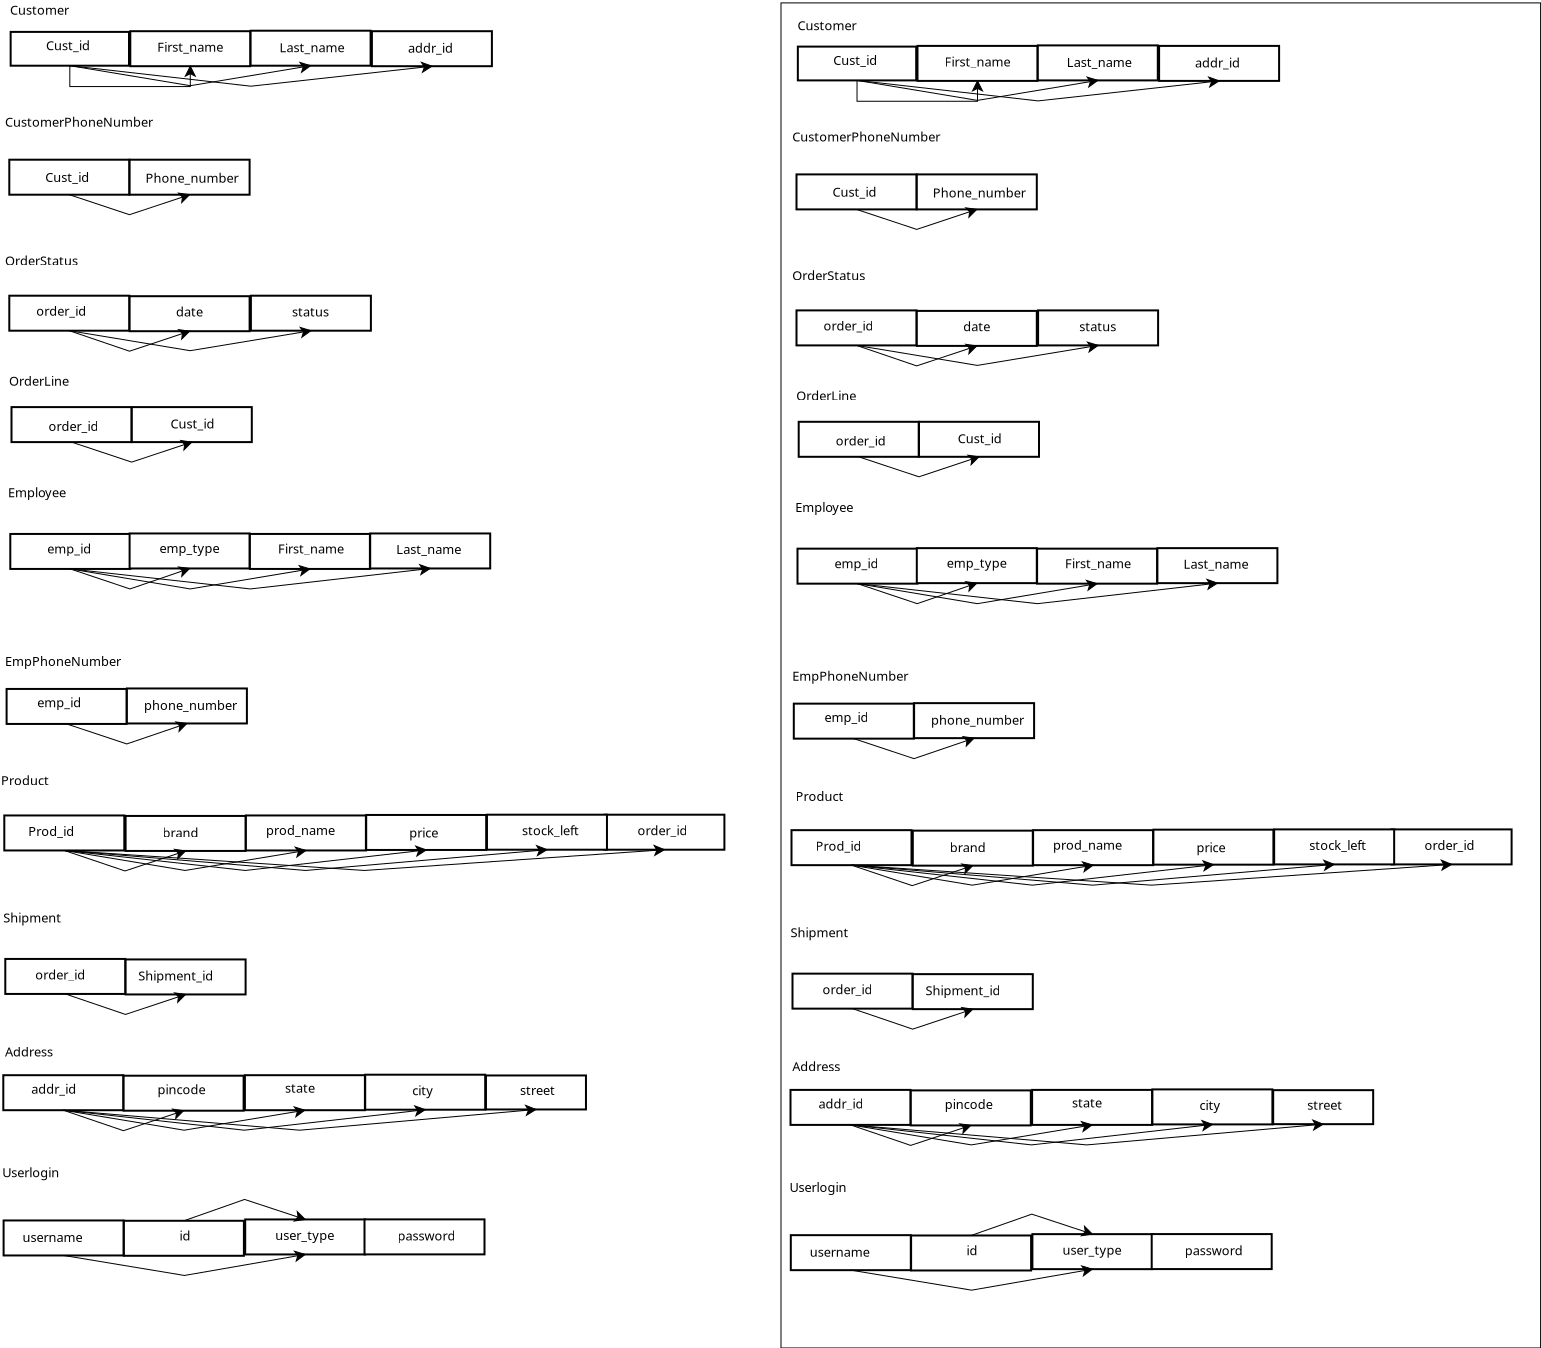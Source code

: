 <?xml version="1.0" encoding="UTF-8"?>
<dia:diagram xmlns:dia="http://www.lysator.liu.se/~alla/dia/">
  <dia:layer name="Background" visible="true" active="true">
    <dia:object type="Standard - Box" version="0" id="O0">
      <dia:attribute name="obj_pos">
        <dia:point val="7.532,2.36"/>
      </dia:attribute>
      <dia:attribute name="obj_bb">
        <dia:rectangle val="7.482,2.31;13.5,4.1"/>
      </dia:attribute>
      <dia:attribute name="elem_corner">
        <dia:point val="7.532,2.36"/>
      </dia:attribute>
      <dia:attribute name="elem_width">
        <dia:real val="5.918"/>
      </dia:attribute>
      <dia:attribute name="elem_height">
        <dia:real val="1.69"/>
      </dia:attribute>
      <dia:attribute name="show_background">
        <dia:boolean val="true"/>
      </dia:attribute>
    </dia:object>
    <dia:object type="Standard - Box" version="0" id="O1">
      <dia:attribute name="obj_pos">
        <dia:point val="13.515,2.325"/>
      </dia:attribute>
      <dia:attribute name="obj_bb">
        <dia:rectangle val="13.465,2.275;19.565,4.125"/>
      </dia:attribute>
      <dia:attribute name="elem_corner">
        <dia:point val="13.515,2.325"/>
      </dia:attribute>
      <dia:attribute name="elem_width">
        <dia:real val="6.0"/>
      </dia:attribute>
      <dia:attribute name="elem_height">
        <dia:real val="1.75"/>
      </dia:attribute>
      <dia:attribute name="show_background">
        <dia:boolean val="true"/>
      </dia:attribute>
    </dia:object>
    <dia:object type="Standard - Box" version="0" id="O2">
      <dia:attribute name="obj_pos">
        <dia:point val="19.53,2.3"/>
      </dia:attribute>
      <dia:attribute name="obj_bb">
        <dia:rectangle val="19.48,2.25;25.58,4.1"/>
      </dia:attribute>
      <dia:attribute name="elem_corner">
        <dia:point val="19.53,2.3"/>
      </dia:attribute>
      <dia:attribute name="elem_width">
        <dia:real val="6.0"/>
      </dia:attribute>
      <dia:attribute name="elem_height">
        <dia:real val="1.75"/>
      </dia:attribute>
      <dia:attribute name="show_background">
        <dia:boolean val="true"/>
      </dia:attribute>
    </dia:object>
    <dia:object type="Standard - Box" version="0" id="O3">
      <dia:attribute name="obj_pos">
        <dia:point val="25.595,2.325"/>
      </dia:attribute>
      <dia:attribute name="obj_bb">
        <dia:rectangle val="25.545,2.275;31.645,4.125"/>
      </dia:attribute>
      <dia:attribute name="elem_corner">
        <dia:point val="25.595,2.325"/>
      </dia:attribute>
      <dia:attribute name="elem_width">
        <dia:real val="6.0"/>
      </dia:attribute>
      <dia:attribute name="elem_height">
        <dia:real val="1.75"/>
      </dia:attribute>
      <dia:attribute name="show_background">
        <dia:boolean val="true"/>
      </dia:attribute>
    </dia:object>
    <dia:object type="Standard - Box" version="0" id="O4">
      <dia:attribute name="obj_pos">
        <dia:point val="7.465,8.75"/>
      </dia:attribute>
      <dia:attribute name="obj_bb">
        <dia:rectangle val="7.415,8.7;13.515,10.55"/>
      </dia:attribute>
      <dia:attribute name="elem_corner">
        <dia:point val="7.465,8.75"/>
      </dia:attribute>
      <dia:attribute name="elem_width">
        <dia:real val="6.0"/>
      </dia:attribute>
      <dia:attribute name="elem_height">
        <dia:real val="1.75"/>
      </dia:attribute>
      <dia:attribute name="show_background">
        <dia:boolean val="true"/>
      </dia:attribute>
    </dia:object>
    <dia:object type="Standard - Box" version="0" id="O5">
      <dia:attribute name="obj_pos">
        <dia:point val="13.48,8.75"/>
      </dia:attribute>
      <dia:attribute name="obj_bb">
        <dia:rectangle val="13.43,8.7;19.53,10.55"/>
      </dia:attribute>
      <dia:attribute name="elem_corner">
        <dia:point val="13.48,8.75"/>
      </dia:attribute>
      <dia:attribute name="elem_width">
        <dia:real val="6.0"/>
      </dia:attribute>
      <dia:attribute name="elem_height">
        <dia:real val="1.75"/>
      </dia:attribute>
      <dia:attribute name="show_background">
        <dia:boolean val="true"/>
      </dia:attribute>
    </dia:object>
    <dia:object type="Standard - Text" version="1" id="O6">
      <dia:attribute name="obj_pos">
        <dia:point val="9.3,3.275"/>
      </dia:attribute>
      <dia:attribute name="obj_bb">
        <dia:rectangle val="9.3,2.635;11.395,3.408"/>
      </dia:attribute>
      <dia:attribute name="text">
        <dia:composite type="text">
          <dia:attribute name="string">
            <dia:string>#Cust_id#</dia:string>
          </dia:attribute>
          <dia:attribute name="font">
            <dia:font family="sans" style="0" name="Helvetica"/>
          </dia:attribute>
          <dia:attribute name="height">
            <dia:real val="0.8"/>
          </dia:attribute>
          <dia:attribute name="pos">
            <dia:point val="9.3,3.275"/>
          </dia:attribute>
          <dia:attribute name="color">
            <dia:color val="#000000"/>
          </dia:attribute>
          <dia:attribute name="alignment">
            <dia:enum val="0"/>
          </dia:attribute>
        </dia:composite>
      </dia:attribute>
      <dia:attribute name="valign">
        <dia:enum val="3"/>
      </dia:attribute>
    </dia:object>
    <dia:object type="Standard - Text" version="1" id="O7">
      <dia:attribute name="obj_pos">
        <dia:point val="14.865,3.35"/>
      </dia:attribute>
      <dia:attribute name="obj_bb">
        <dia:rectangle val="14.865,2.71;17.995,3.482"/>
      </dia:attribute>
      <dia:attribute name="text">
        <dia:composite type="text">
          <dia:attribute name="string">
            <dia:string>#First_name#</dia:string>
          </dia:attribute>
          <dia:attribute name="font">
            <dia:font family="sans" style="0" name="Helvetica"/>
          </dia:attribute>
          <dia:attribute name="height">
            <dia:real val="0.8"/>
          </dia:attribute>
          <dia:attribute name="pos">
            <dia:point val="14.865,3.35"/>
          </dia:attribute>
          <dia:attribute name="color">
            <dia:color val="#000000"/>
          </dia:attribute>
          <dia:attribute name="alignment">
            <dia:enum val="0"/>
          </dia:attribute>
        </dia:composite>
      </dia:attribute>
      <dia:attribute name="valign">
        <dia:enum val="3"/>
      </dia:attribute>
    </dia:object>
    <dia:object type="Standard - Text" version="1" id="O8">
      <dia:attribute name="obj_pos">
        <dia:point val="20.98,3.375"/>
      </dia:attribute>
      <dia:attribute name="obj_bb">
        <dia:rectangle val="20.98,2.735;24.05,3.507"/>
      </dia:attribute>
      <dia:attribute name="text">
        <dia:composite type="text">
          <dia:attribute name="string">
            <dia:string>#Last_name#</dia:string>
          </dia:attribute>
          <dia:attribute name="font">
            <dia:font family="sans" style="0" name="Helvetica"/>
          </dia:attribute>
          <dia:attribute name="height">
            <dia:real val="0.8"/>
          </dia:attribute>
          <dia:attribute name="pos">
            <dia:point val="20.98,3.375"/>
          </dia:attribute>
          <dia:attribute name="color">
            <dia:color val="#000000"/>
          </dia:attribute>
          <dia:attribute name="alignment">
            <dia:enum val="0"/>
          </dia:attribute>
        </dia:composite>
      </dia:attribute>
      <dia:attribute name="valign">
        <dia:enum val="3"/>
      </dia:attribute>
    </dia:object>
    <dia:object type="Standard - Text" version="1" id="O9">
      <dia:attribute name="obj_pos">
        <dia:point val="27.395,3.4"/>
      </dia:attribute>
      <dia:attribute name="obj_bb">
        <dia:rectangle val="27.395,2.76;29.523,3.533"/>
      </dia:attribute>
      <dia:attribute name="text">
        <dia:composite type="text">
          <dia:attribute name="string">
            <dia:string>#addr_id#</dia:string>
          </dia:attribute>
          <dia:attribute name="font">
            <dia:font family="sans" style="0" name="Helvetica"/>
          </dia:attribute>
          <dia:attribute name="height">
            <dia:real val="0.8"/>
          </dia:attribute>
          <dia:attribute name="pos">
            <dia:point val="27.395,3.4"/>
          </dia:attribute>
          <dia:attribute name="color">
            <dia:color val="#000000"/>
          </dia:attribute>
          <dia:attribute name="alignment">
            <dia:enum val="0"/>
          </dia:attribute>
        </dia:composite>
      </dia:attribute>
      <dia:attribute name="valign">
        <dia:enum val="3"/>
      </dia:attribute>
    </dia:object>
    <dia:object type="Standard - Text" version="1" id="O10">
      <dia:attribute name="obj_pos">
        <dia:point val="9.265,9.87"/>
      </dia:attribute>
      <dia:attribute name="obj_bb">
        <dia:rectangle val="9.265,9.23;11.36,10.002"/>
      </dia:attribute>
      <dia:attribute name="text">
        <dia:composite type="text">
          <dia:attribute name="string">
            <dia:string>#Cust_id#</dia:string>
          </dia:attribute>
          <dia:attribute name="font">
            <dia:font family="sans" style="0" name="Helvetica"/>
          </dia:attribute>
          <dia:attribute name="height">
            <dia:real val="0.8"/>
          </dia:attribute>
          <dia:attribute name="pos">
            <dia:point val="9.265,9.87"/>
          </dia:attribute>
          <dia:attribute name="color">
            <dia:color val="#000000"/>
          </dia:attribute>
          <dia:attribute name="alignment">
            <dia:enum val="0"/>
          </dia:attribute>
        </dia:composite>
      </dia:attribute>
      <dia:attribute name="valign">
        <dia:enum val="3"/>
      </dia:attribute>
    </dia:object>
    <dia:object type="Standard - Text" version="1" id="O11">
      <dia:attribute name="obj_pos">
        <dia:point val="7.5,1.5"/>
      </dia:attribute>
      <dia:attribute name="obj_bb">
        <dia:rectangle val="7.5,0.86;10.195,1.633"/>
      </dia:attribute>
      <dia:attribute name="text">
        <dia:composite type="text">
          <dia:attribute name="string">
            <dia:string>#Customer#</dia:string>
          </dia:attribute>
          <dia:attribute name="font">
            <dia:font family="sans" style="0" name="Helvetica"/>
          </dia:attribute>
          <dia:attribute name="height">
            <dia:real val="0.8"/>
          </dia:attribute>
          <dia:attribute name="pos">
            <dia:point val="7.5,1.5"/>
          </dia:attribute>
          <dia:attribute name="color">
            <dia:color val="#000000"/>
          </dia:attribute>
          <dia:attribute name="alignment">
            <dia:enum val="0"/>
          </dia:attribute>
        </dia:composite>
      </dia:attribute>
      <dia:attribute name="valign">
        <dia:enum val="3"/>
      </dia:attribute>
    </dia:object>
    <dia:object type="Standard - Text" version="1" id="O12">
      <dia:attribute name="obj_pos">
        <dia:point val="7.25,7.1"/>
      </dia:attribute>
      <dia:attribute name="obj_bb">
        <dia:rectangle val="7.25,6.46;13.943,7.232"/>
      </dia:attribute>
      <dia:attribute name="text">
        <dia:composite type="text">
          <dia:attribute name="string">
            <dia:string>#CustomerPhoneNumber#</dia:string>
          </dia:attribute>
          <dia:attribute name="font">
            <dia:font family="sans" style="0" name="Helvetica"/>
          </dia:attribute>
          <dia:attribute name="height">
            <dia:real val="0.8"/>
          </dia:attribute>
          <dia:attribute name="pos">
            <dia:point val="7.25,7.1"/>
          </dia:attribute>
          <dia:attribute name="color">
            <dia:color val="#000000"/>
          </dia:attribute>
          <dia:attribute name="alignment">
            <dia:enum val="0"/>
          </dia:attribute>
        </dia:composite>
      </dia:attribute>
      <dia:attribute name="valign">
        <dia:enum val="3"/>
      </dia:attribute>
    </dia:object>
    <dia:object type="Standard - Text" version="1" id="O13">
      <dia:attribute name="obj_pos">
        <dia:point val="14.28,9.9"/>
      </dia:attribute>
      <dia:attribute name="obj_bb">
        <dia:rectangle val="14.28,9.26;18.558,10.033"/>
      </dia:attribute>
      <dia:attribute name="text">
        <dia:composite type="text">
          <dia:attribute name="string">
            <dia:string>#Phone_number#</dia:string>
          </dia:attribute>
          <dia:attribute name="font">
            <dia:font family="sans" style="0" name="Helvetica"/>
          </dia:attribute>
          <dia:attribute name="height">
            <dia:real val="0.8"/>
          </dia:attribute>
          <dia:attribute name="pos">
            <dia:point val="14.28,9.9"/>
          </dia:attribute>
          <dia:attribute name="color">
            <dia:color val="#000000"/>
          </dia:attribute>
          <dia:attribute name="alignment">
            <dia:enum val="0"/>
          </dia:attribute>
        </dia:composite>
      </dia:attribute>
      <dia:attribute name="valign">
        <dia:enum val="3"/>
      </dia:attribute>
    </dia:object>
    <dia:object type="Standard - Box" version="0" id="O14">
      <dia:attribute name="obj_pos">
        <dia:point val="7.465,15.55"/>
      </dia:attribute>
      <dia:attribute name="obj_bb">
        <dia:rectangle val="7.415,15.5;13.515,17.35"/>
      </dia:attribute>
      <dia:attribute name="elem_corner">
        <dia:point val="7.465,15.55"/>
      </dia:attribute>
      <dia:attribute name="elem_width">
        <dia:real val="6.0"/>
      </dia:attribute>
      <dia:attribute name="elem_height">
        <dia:real val="1.75"/>
      </dia:attribute>
      <dia:attribute name="show_background">
        <dia:boolean val="true"/>
      </dia:attribute>
    </dia:object>
    <dia:object type="Standard - Box" version="0" id="O15">
      <dia:attribute name="obj_pos">
        <dia:point val="13.48,15.575"/>
      </dia:attribute>
      <dia:attribute name="obj_bb">
        <dia:rectangle val="13.43,15.525;19.53,17.375"/>
      </dia:attribute>
      <dia:attribute name="elem_corner">
        <dia:point val="13.48,15.575"/>
      </dia:attribute>
      <dia:attribute name="elem_width">
        <dia:real val="6.0"/>
      </dia:attribute>
      <dia:attribute name="elem_height">
        <dia:real val="1.75"/>
      </dia:attribute>
      <dia:attribute name="show_background">
        <dia:boolean val="true"/>
      </dia:attribute>
    </dia:object>
    <dia:object type="Standard - Box" version="0" id="O16">
      <dia:attribute name="obj_pos">
        <dia:point val="19.545,15.55"/>
      </dia:attribute>
      <dia:attribute name="obj_bb">
        <dia:rectangle val="19.495,15.5;25.595,17.35"/>
      </dia:attribute>
      <dia:attribute name="elem_corner">
        <dia:point val="19.545,15.55"/>
      </dia:attribute>
      <dia:attribute name="elem_width">
        <dia:real val="6.0"/>
      </dia:attribute>
      <dia:attribute name="elem_height">
        <dia:real val="1.75"/>
      </dia:attribute>
      <dia:attribute name="show_background">
        <dia:boolean val="true"/>
      </dia:attribute>
    </dia:object>
    <dia:object type="Standard - Text" version="1" id="O17">
      <dia:attribute name="obj_pos">
        <dia:point val="7.25,14.037"/>
      </dia:attribute>
      <dia:attribute name="obj_bb">
        <dia:rectangle val="7.25,13.398;10.62,14.17"/>
      </dia:attribute>
      <dia:attribute name="text">
        <dia:composite type="text">
          <dia:attribute name="string">
            <dia:string>#OrderStatus#</dia:string>
          </dia:attribute>
          <dia:attribute name="font">
            <dia:font family="sans" style="0" name="Helvetica"/>
          </dia:attribute>
          <dia:attribute name="height">
            <dia:real val="0.8"/>
          </dia:attribute>
          <dia:attribute name="pos">
            <dia:point val="7.25,14.037"/>
          </dia:attribute>
          <dia:attribute name="color">
            <dia:color val="#000000"/>
          </dia:attribute>
          <dia:attribute name="alignment">
            <dia:enum val="0"/>
          </dia:attribute>
        </dia:composite>
      </dia:attribute>
      <dia:attribute name="valign">
        <dia:enum val="3"/>
      </dia:attribute>
    </dia:object>
    <dia:object type="Standard - Text" version="1" id="O18">
      <dia:attribute name="obj_pos">
        <dia:point val="8.815,16.558"/>
      </dia:attribute>
      <dia:attribute name="obj_bb">
        <dia:rectangle val="8.815,15.918;11.168,16.69"/>
      </dia:attribute>
      <dia:attribute name="text">
        <dia:composite type="text">
          <dia:attribute name="string">
            <dia:string>#order_id#</dia:string>
          </dia:attribute>
          <dia:attribute name="font">
            <dia:font family="sans" style="0" name="Helvetica"/>
          </dia:attribute>
          <dia:attribute name="height">
            <dia:real val="0.8"/>
          </dia:attribute>
          <dia:attribute name="pos">
            <dia:point val="8.815,16.558"/>
          </dia:attribute>
          <dia:attribute name="color">
            <dia:color val="#000000"/>
          </dia:attribute>
          <dia:attribute name="alignment">
            <dia:enum val="0"/>
          </dia:attribute>
        </dia:composite>
      </dia:attribute>
      <dia:attribute name="valign">
        <dia:enum val="3"/>
      </dia:attribute>
    </dia:object>
    <dia:object type="Standard - Text" version="1" id="O19">
      <dia:attribute name="obj_pos">
        <dia:point val="15.8,16.587"/>
      </dia:attribute>
      <dia:attribute name="obj_bb">
        <dia:rectangle val="15.8,15.947;17.043,16.72"/>
      </dia:attribute>
      <dia:attribute name="text">
        <dia:composite type="text">
          <dia:attribute name="string">
            <dia:string>#date#</dia:string>
          </dia:attribute>
          <dia:attribute name="font">
            <dia:font family="sans" style="0" name="Helvetica"/>
          </dia:attribute>
          <dia:attribute name="height">
            <dia:real val="0.8"/>
          </dia:attribute>
          <dia:attribute name="pos">
            <dia:point val="15.8,16.587"/>
          </dia:attribute>
          <dia:attribute name="color">
            <dia:color val="#000000"/>
          </dia:attribute>
          <dia:attribute name="alignment">
            <dia:enum val="0"/>
          </dia:attribute>
        </dia:composite>
      </dia:attribute>
      <dia:attribute name="valign">
        <dia:enum val="3"/>
      </dia:attribute>
    </dia:object>
    <dia:object type="Standard - Text" version="1" id="O20">
      <dia:attribute name="obj_pos">
        <dia:point val="21.6,16.587"/>
      </dia:attribute>
      <dia:attribute name="obj_bb">
        <dia:rectangle val="21.6,15.947;23.293,16.72"/>
      </dia:attribute>
      <dia:attribute name="text">
        <dia:composite type="text">
          <dia:attribute name="string">
            <dia:string>#status#</dia:string>
          </dia:attribute>
          <dia:attribute name="font">
            <dia:font family="sans" style="0" name="Helvetica"/>
          </dia:attribute>
          <dia:attribute name="height">
            <dia:real val="0.8"/>
          </dia:attribute>
          <dia:attribute name="pos">
            <dia:point val="21.6,16.587"/>
          </dia:attribute>
          <dia:attribute name="color">
            <dia:color val="#000000"/>
          </dia:attribute>
          <dia:attribute name="alignment">
            <dia:enum val="0"/>
          </dia:attribute>
        </dia:composite>
      </dia:attribute>
      <dia:attribute name="valign">
        <dia:enum val="3"/>
      </dia:attribute>
    </dia:object>
    <dia:object type="Standard - Box" version="0" id="O21">
      <dia:attribute name="obj_pos">
        <dia:point val="7.515,27.462"/>
      </dia:attribute>
      <dia:attribute name="obj_bb">
        <dia:rectangle val="7.465,27.413;13.565,29.262"/>
      </dia:attribute>
      <dia:attribute name="elem_corner">
        <dia:point val="7.515,27.462"/>
      </dia:attribute>
      <dia:attribute name="elem_width">
        <dia:real val="6.0"/>
      </dia:attribute>
      <dia:attribute name="elem_height">
        <dia:real val="1.75"/>
      </dia:attribute>
      <dia:attribute name="show_background">
        <dia:boolean val="true"/>
      </dia:attribute>
    </dia:object>
    <dia:object type="Standard - Box" version="0" id="O22">
      <dia:attribute name="obj_pos">
        <dia:point val="13.48,27.438"/>
      </dia:attribute>
      <dia:attribute name="obj_bb">
        <dia:rectangle val="13.43,27.387;19.53,29.238"/>
      </dia:attribute>
      <dia:attribute name="elem_corner">
        <dia:point val="13.48,27.438"/>
      </dia:attribute>
      <dia:attribute name="elem_width">
        <dia:real val="6.0"/>
      </dia:attribute>
      <dia:attribute name="elem_height">
        <dia:real val="1.75"/>
      </dia:attribute>
      <dia:attribute name="show_background">
        <dia:boolean val="true"/>
      </dia:attribute>
    </dia:object>
    <dia:object type="Standard - Box" version="0" id="O23">
      <dia:attribute name="obj_pos">
        <dia:point val="19.495,27.462"/>
      </dia:attribute>
      <dia:attribute name="obj_bb">
        <dia:rectangle val="19.445,27.413;25.545,29.262"/>
      </dia:attribute>
      <dia:attribute name="elem_corner">
        <dia:point val="19.495,27.462"/>
      </dia:attribute>
      <dia:attribute name="elem_width">
        <dia:real val="6.0"/>
      </dia:attribute>
      <dia:attribute name="elem_height">
        <dia:real val="1.75"/>
      </dia:attribute>
      <dia:attribute name="show_background">
        <dia:boolean val="true"/>
      </dia:attribute>
    </dia:object>
    <dia:object type="Standard - Box" version="0" id="O24">
      <dia:attribute name="obj_pos">
        <dia:point val="25.51,27.438"/>
      </dia:attribute>
      <dia:attribute name="obj_bb">
        <dia:rectangle val="25.46,27.387;31.56,29.238"/>
      </dia:attribute>
      <dia:attribute name="elem_corner">
        <dia:point val="25.51,27.438"/>
      </dia:attribute>
      <dia:attribute name="elem_width">
        <dia:real val="6.0"/>
      </dia:attribute>
      <dia:attribute name="elem_height">
        <dia:real val="1.75"/>
      </dia:attribute>
      <dia:attribute name="show_background">
        <dia:boolean val="true"/>
      </dia:attribute>
    </dia:object>
    <dia:object type="Standard - Box" version="0" id="O25">
      <dia:attribute name="obj_pos">
        <dia:point val="7.33,35.212"/>
      </dia:attribute>
      <dia:attribute name="obj_bb">
        <dia:rectangle val="7.28,35.163;13.38,37.013"/>
      </dia:attribute>
      <dia:attribute name="elem_corner">
        <dia:point val="7.33,35.212"/>
      </dia:attribute>
      <dia:attribute name="elem_width">
        <dia:real val="6.0"/>
      </dia:attribute>
      <dia:attribute name="elem_height">
        <dia:real val="1.75"/>
      </dia:attribute>
      <dia:attribute name="show_background">
        <dia:boolean val="true"/>
      </dia:attribute>
    </dia:object>
    <dia:object type="Standard - Box" version="0" id="O26">
      <dia:attribute name="obj_pos">
        <dia:point val="13.345,35.188"/>
      </dia:attribute>
      <dia:attribute name="obj_bb">
        <dia:rectangle val="13.295,35.138;19.395,36.987"/>
      </dia:attribute>
      <dia:attribute name="elem_corner">
        <dia:point val="13.345,35.188"/>
      </dia:attribute>
      <dia:attribute name="elem_width">
        <dia:real val="6.0"/>
      </dia:attribute>
      <dia:attribute name="elem_height">
        <dia:real val="1.75"/>
      </dia:attribute>
      <dia:attribute name="show_background">
        <dia:boolean val="true"/>
      </dia:attribute>
    </dia:object>
    <dia:object type="Standard - Text" version="1" id="O27">
      <dia:attribute name="obj_pos">
        <dia:point val="7.4,25.625"/>
      </dia:attribute>
      <dia:attribute name="obj_bb">
        <dia:rectangle val="7.4,24.985;10.143,25.758"/>
      </dia:attribute>
      <dia:attribute name="text">
        <dia:composite type="text">
          <dia:attribute name="string">
            <dia:string>#Employee#</dia:string>
          </dia:attribute>
          <dia:attribute name="font">
            <dia:font family="sans" style="0" name="Helvetica"/>
          </dia:attribute>
          <dia:attribute name="height">
            <dia:real val="0.8"/>
          </dia:attribute>
          <dia:attribute name="pos">
            <dia:point val="7.4,25.625"/>
          </dia:attribute>
          <dia:attribute name="color">
            <dia:color val="#000000"/>
          </dia:attribute>
          <dia:attribute name="alignment">
            <dia:enum val="0"/>
          </dia:attribute>
        </dia:composite>
      </dia:attribute>
      <dia:attribute name="valign">
        <dia:enum val="3"/>
      </dia:attribute>
    </dia:object>
    <dia:object type="Standard - Text" version="1" id="O28">
      <dia:attribute name="obj_pos">
        <dia:point val="9.365,28.438"/>
      </dia:attribute>
      <dia:attribute name="obj_bb">
        <dia:rectangle val="9.365,27.797;11.447,28.57"/>
      </dia:attribute>
      <dia:attribute name="text">
        <dia:composite type="text">
          <dia:attribute name="string">
            <dia:string>#emp_id#</dia:string>
          </dia:attribute>
          <dia:attribute name="font">
            <dia:font family="sans" style="0" name="Helvetica"/>
          </dia:attribute>
          <dia:attribute name="height">
            <dia:real val="0.8"/>
          </dia:attribute>
          <dia:attribute name="pos">
            <dia:point val="9.365,28.438"/>
          </dia:attribute>
          <dia:attribute name="color">
            <dia:color val="#000000"/>
          </dia:attribute>
          <dia:attribute name="alignment">
            <dia:enum val="0"/>
          </dia:attribute>
        </dia:composite>
      </dia:attribute>
      <dia:attribute name="valign">
        <dia:enum val="3"/>
      </dia:attribute>
    </dia:object>
    <dia:object type="Standard - Text" version="1" id="O29">
      <dia:attribute name="obj_pos">
        <dia:point val="14.98,28.413"/>
      </dia:attribute>
      <dia:attribute name="obj_bb">
        <dia:rectangle val="14.98,27.773;17.788,28.545"/>
      </dia:attribute>
      <dia:attribute name="text">
        <dia:composite type="text">
          <dia:attribute name="string">
            <dia:string>#emp_type#</dia:string>
          </dia:attribute>
          <dia:attribute name="font">
            <dia:font family="sans" style="0" name="Helvetica"/>
          </dia:attribute>
          <dia:attribute name="height">
            <dia:real val="0.8"/>
          </dia:attribute>
          <dia:attribute name="pos">
            <dia:point val="14.98,28.413"/>
          </dia:attribute>
          <dia:attribute name="color">
            <dia:color val="#000000"/>
          </dia:attribute>
          <dia:attribute name="alignment">
            <dia:enum val="0"/>
          </dia:attribute>
        </dia:composite>
      </dia:attribute>
      <dia:attribute name="valign">
        <dia:enum val="3"/>
      </dia:attribute>
    </dia:object>
    <dia:object type="Standard - Text" version="1" id="O30">
      <dia:attribute name="obj_pos">
        <dia:point val="20.895,28.438"/>
      </dia:attribute>
      <dia:attribute name="obj_bb">
        <dia:rectangle val="20.895,27.797;24.025,28.57"/>
      </dia:attribute>
      <dia:attribute name="text">
        <dia:composite type="text">
          <dia:attribute name="string">
            <dia:string>#First_name#</dia:string>
          </dia:attribute>
          <dia:attribute name="font">
            <dia:font family="sans" style="0" name="Helvetica"/>
          </dia:attribute>
          <dia:attribute name="height">
            <dia:real val="0.8"/>
          </dia:attribute>
          <dia:attribute name="pos">
            <dia:point val="20.895,28.438"/>
          </dia:attribute>
          <dia:attribute name="color">
            <dia:color val="#000000"/>
          </dia:attribute>
          <dia:attribute name="alignment">
            <dia:enum val="0"/>
          </dia:attribute>
        </dia:composite>
      </dia:attribute>
      <dia:attribute name="valign">
        <dia:enum val="3"/>
      </dia:attribute>
    </dia:object>
    <dia:object type="Standard - Text" version="1" id="O31">
      <dia:attribute name="obj_pos">
        <dia:point val="26.81,28.462"/>
      </dia:attribute>
      <dia:attribute name="obj_bb">
        <dia:rectangle val="26.81,27.823;29.88,28.595"/>
      </dia:attribute>
      <dia:attribute name="text">
        <dia:composite type="text">
          <dia:attribute name="string">
            <dia:string>#Last_name#</dia:string>
          </dia:attribute>
          <dia:attribute name="font">
            <dia:font family="sans" style="0" name="Helvetica"/>
          </dia:attribute>
          <dia:attribute name="height">
            <dia:real val="0.8"/>
          </dia:attribute>
          <dia:attribute name="pos">
            <dia:point val="26.81,28.462"/>
          </dia:attribute>
          <dia:attribute name="color">
            <dia:color val="#000000"/>
          </dia:attribute>
          <dia:attribute name="alignment">
            <dia:enum val="0"/>
          </dia:attribute>
        </dia:composite>
      </dia:attribute>
      <dia:attribute name="valign">
        <dia:enum val="3"/>
      </dia:attribute>
    </dia:object>
    <dia:object type="Standard - Text" version="1" id="O32">
      <dia:attribute name="obj_pos">
        <dia:point val="7.25,34.062"/>
      </dia:attribute>
      <dia:attribute name="obj_bb">
        <dia:rectangle val="7.25,33.422;12.5,34.195"/>
      </dia:attribute>
      <dia:attribute name="text">
        <dia:composite type="text">
          <dia:attribute name="string">
            <dia:string>#EmpPhoneNumber#</dia:string>
          </dia:attribute>
          <dia:attribute name="font">
            <dia:font family="sans" style="0" name="Helvetica"/>
          </dia:attribute>
          <dia:attribute name="height">
            <dia:real val="0.8"/>
          </dia:attribute>
          <dia:attribute name="pos">
            <dia:point val="7.25,34.062"/>
          </dia:attribute>
          <dia:attribute name="color">
            <dia:color val="#000000"/>
          </dia:attribute>
          <dia:attribute name="alignment">
            <dia:enum val="0"/>
          </dia:attribute>
        </dia:composite>
      </dia:attribute>
      <dia:attribute name="valign">
        <dia:enum val="3"/>
      </dia:attribute>
    </dia:object>
    <dia:object type="Standard - Text" version="1" id="O33">
      <dia:attribute name="obj_pos">
        <dia:point val="8.865,36.133"/>
      </dia:attribute>
      <dia:attribute name="obj_bb">
        <dia:rectangle val="8.865,35.492;10.947,36.265"/>
      </dia:attribute>
      <dia:attribute name="text">
        <dia:composite type="text">
          <dia:attribute name="string">
            <dia:string>#emp_id#</dia:string>
          </dia:attribute>
          <dia:attribute name="font">
            <dia:font family="sans" style="0" name="Helvetica"/>
          </dia:attribute>
          <dia:attribute name="height">
            <dia:real val="0.8"/>
          </dia:attribute>
          <dia:attribute name="pos">
            <dia:point val="8.865,36.133"/>
          </dia:attribute>
          <dia:attribute name="color">
            <dia:color val="#000000"/>
          </dia:attribute>
          <dia:attribute name="alignment">
            <dia:enum val="0"/>
          </dia:attribute>
        </dia:composite>
      </dia:attribute>
      <dia:attribute name="valign">
        <dia:enum val="3"/>
      </dia:attribute>
    </dia:object>
    <dia:object type="Standard - Text" version="1" id="O34">
      <dia:attribute name="obj_pos">
        <dia:point val="14.195,36.263"/>
      </dia:attribute>
      <dia:attribute name="obj_bb">
        <dia:rectangle val="14.195,35.623;18.475,36.395"/>
      </dia:attribute>
      <dia:attribute name="text">
        <dia:composite type="text">
          <dia:attribute name="string">
            <dia:string>#phone_number#</dia:string>
          </dia:attribute>
          <dia:attribute name="font">
            <dia:font family="sans" style="0" name="Helvetica"/>
          </dia:attribute>
          <dia:attribute name="height">
            <dia:real val="0.8"/>
          </dia:attribute>
          <dia:attribute name="pos">
            <dia:point val="14.195,36.263"/>
          </dia:attribute>
          <dia:attribute name="color">
            <dia:color val="#000000"/>
          </dia:attribute>
          <dia:attribute name="alignment">
            <dia:enum val="0"/>
          </dia:attribute>
        </dia:composite>
      </dia:attribute>
      <dia:attribute name="valign">
        <dia:enum val="3"/>
      </dia:attribute>
    </dia:object>
    <dia:object type="Standard - Box" version="0" id="O35">
      <dia:attribute name="obj_pos">
        <dia:point val="7.215,41.538"/>
      </dia:attribute>
      <dia:attribute name="obj_bb">
        <dia:rectangle val="7.165,41.487;13.265,43.337"/>
      </dia:attribute>
      <dia:attribute name="elem_corner">
        <dia:point val="7.215,41.538"/>
      </dia:attribute>
      <dia:attribute name="elem_width">
        <dia:real val="6.0"/>
      </dia:attribute>
      <dia:attribute name="elem_height">
        <dia:real val="1.75"/>
      </dia:attribute>
      <dia:attribute name="show_background">
        <dia:boolean val="true"/>
      </dia:attribute>
    </dia:object>
    <dia:object type="Standard - Box" version="0" id="O36">
      <dia:attribute name="obj_pos">
        <dia:point val="13.28,41.562"/>
      </dia:attribute>
      <dia:attribute name="obj_bb">
        <dia:rectangle val="13.23,41.513;19.33,43.362"/>
      </dia:attribute>
      <dia:attribute name="elem_corner">
        <dia:point val="13.28,41.562"/>
      </dia:attribute>
      <dia:attribute name="elem_width">
        <dia:real val="6.0"/>
      </dia:attribute>
      <dia:attribute name="elem_height">
        <dia:real val="1.75"/>
      </dia:attribute>
      <dia:attribute name="show_background">
        <dia:boolean val="true"/>
      </dia:attribute>
    </dia:object>
    <dia:object type="Standard - Box" version="0" id="O37">
      <dia:attribute name="obj_pos">
        <dia:point val="19.295,41.538"/>
      </dia:attribute>
      <dia:attribute name="obj_bb">
        <dia:rectangle val="19.245,41.487;25.345,43.337"/>
      </dia:attribute>
      <dia:attribute name="elem_corner">
        <dia:point val="19.295,41.538"/>
      </dia:attribute>
      <dia:attribute name="elem_width">
        <dia:real val="6.0"/>
      </dia:attribute>
      <dia:attribute name="elem_height">
        <dia:real val="1.75"/>
      </dia:attribute>
      <dia:attribute name="show_background">
        <dia:boolean val="true"/>
      </dia:attribute>
    </dia:object>
    <dia:object type="Standard - Box" version="0" id="O38">
      <dia:attribute name="obj_pos">
        <dia:point val="25.31,41.513"/>
      </dia:attribute>
      <dia:attribute name="obj_bb">
        <dia:rectangle val="25.26,41.462;31.36,43.312"/>
      </dia:attribute>
      <dia:attribute name="elem_corner">
        <dia:point val="25.31,41.513"/>
      </dia:attribute>
      <dia:attribute name="elem_width">
        <dia:real val="6.0"/>
      </dia:attribute>
      <dia:attribute name="elem_height">
        <dia:real val="1.75"/>
      </dia:attribute>
      <dia:attribute name="show_background">
        <dia:boolean val="true"/>
      </dia:attribute>
    </dia:object>
    <dia:object type="Standard - Box" version="0" id="O39">
      <dia:attribute name="obj_pos">
        <dia:point val="37.22,41.5"/>
      </dia:attribute>
      <dia:attribute name="obj_bb">
        <dia:rectangle val="37.17,41.45;43.27,43.3"/>
      </dia:attribute>
      <dia:attribute name="elem_corner">
        <dia:point val="37.22,41.5"/>
      </dia:attribute>
      <dia:attribute name="elem_width">
        <dia:real val="6.0"/>
      </dia:attribute>
      <dia:attribute name="elem_height">
        <dia:real val="1.75"/>
      </dia:attribute>
      <dia:attribute name="show_background">
        <dia:boolean val="true"/>
      </dia:attribute>
    </dia:object>
    <dia:object type="Standard - Text" version="1" id="O40">
      <dia:attribute name="obj_pos">
        <dia:point val="7.05,40.025"/>
      </dia:attribute>
      <dia:attribute name="obj_bb">
        <dia:rectangle val="7.05,39.385;9.203,40.157"/>
      </dia:attribute>
      <dia:attribute name="text">
        <dia:composite type="text">
          <dia:attribute name="string">
            <dia:string>#Product#</dia:string>
          </dia:attribute>
          <dia:attribute name="font">
            <dia:font family="sans" style="0" name="Helvetica"/>
          </dia:attribute>
          <dia:attribute name="height">
            <dia:real val="0.8"/>
          </dia:attribute>
          <dia:attribute name="pos">
            <dia:point val="7.05,40.025"/>
          </dia:attribute>
          <dia:attribute name="color">
            <dia:color val="#000000"/>
          </dia:attribute>
          <dia:attribute name="alignment">
            <dia:enum val="0"/>
          </dia:attribute>
        </dia:composite>
      </dia:attribute>
      <dia:attribute name="valign">
        <dia:enum val="3"/>
      </dia:attribute>
    </dia:object>
    <dia:object type="Standard - Text" version="1" id="O41">
      <dia:attribute name="obj_pos">
        <dia:point val="8.415,42.562"/>
      </dia:attribute>
      <dia:attribute name="obj_bb">
        <dia:rectangle val="8.415,41.922;10.553,42.695"/>
      </dia:attribute>
      <dia:attribute name="text">
        <dia:composite type="text">
          <dia:attribute name="string">
            <dia:string>#Prod_id#</dia:string>
          </dia:attribute>
          <dia:attribute name="font">
            <dia:font family="sans" style="0" name="Helvetica"/>
          </dia:attribute>
          <dia:attribute name="height">
            <dia:real val="0.8"/>
          </dia:attribute>
          <dia:attribute name="pos">
            <dia:point val="8.415,42.562"/>
          </dia:attribute>
          <dia:attribute name="color">
            <dia:color val="#000000"/>
          </dia:attribute>
          <dia:attribute name="alignment">
            <dia:enum val="0"/>
          </dia:attribute>
        </dia:composite>
      </dia:attribute>
      <dia:attribute name="valign">
        <dia:enum val="3"/>
      </dia:attribute>
    </dia:object>
    <dia:object type="Standard - Text" version="1" id="O42">
      <dia:attribute name="obj_pos">
        <dia:point val="15.13,42.638"/>
      </dia:attribute>
      <dia:attribute name="obj_bb">
        <dia:rectangle val="15.13,41.998;16.762,42.77"/>
      </dia:attribute>
      <dia:attribute name="text">
        <dia:composite type="text">
          <dia:attribute name="string">
            <dia:string>#brand#</dia:string>
          </dia:attribute>
          <dia:attribute name="font">
            <dia:font family="sans" style="0" name="Helvetica"/>
          </dia:attribute>
          <dia:attribute name="height">
            <dia:real val="0.8"/>
          </dia:attribute>
          <dia:attribute name="pos">
            <dia:point val="15.13,42.638"/>
          </dia:attribute>
          <dia:attribute name="color">
            <dia:color val="#000000"/>
          </dia:attribute>
          <dia:attribute name="alignment">
            <dia:enum val="0"/>
          </dia:attribute>
        </dia:composite>
      </dia:attribute>
      <dia:attribute name="valign">
        <dia:enum val="3"/>
      </dia:attribute>
    </dia:object>
    <dia:object type="Standard - Text" version="1" id="O43">
      <dia:attribute name="obj_pos">
        <dia:point val="20.295,42.513"/>
      </dia:attribute>
      <dia:attribute name="obj_bb">
        <dia:rectangle val="20.295,41.873;23.5,42.645"/>
      </dia:attribute>
      <dia:attribute name="text">
        <dia:composite type="text">
          <dia:attribute name="string">
            <dia:string>#prod_name#</dia:string>
          </dia:attribute>
          <dia:attribute name="font">
            <dia:font family="sans" style="0" name="Helvetica"/>
          </dia:attribute>
          <dia:attribute name="height">
            <dia:real val="0.8"/>
          </dia:attribute>
          <dia:attribute name="pos">
            <dia:point val="20.295,42.513"/>
          </dia:attribute>
          <dia:attribute name="color">
            <dia:color val="#000000"/>
          </dia:attribute>
          <dia:attribute name="alignment">
            <dia:enum val="0"/>
          </dia:attribute>
        </dia:composite>
      </dia:attribute>
      <dia:attribute name="valign">
        <dia:enum val="3"/>
      </dia:attribute>
    </dia:object>
    <dia:object type="Standard - Text" version="1" id="O44">
      <dia:attribute name="obj_pos">
        <dia:point val="27.46,42.638"/>
      </dia:attribute>
      <dia:attribute name="obj_bb">
        <dia:rectangle val="27.46,41.998;28.825,42.77"/>
      </dia:attribute>
      <dia:attribute name="text">
        <dia:composite type="text">
          <dia:attribute name="string">
            <dia:string>#price#</dia:string>
          </dia:attribute>
          <dia:attribute name="font">
            <dia:font family="sans" style="0" name="Helvetica"/>
          </dia:attribute>
          <dia:attribute name="height">
            <dia:real val="0.8"/>
          </dia:attribute>
          <dia:attribute name="pos">
            <dia:point val="27.46,42.638"/>
          </dia:attribute>
          <dia:attribute name="color">
            <dia:color val="#000000"/>
          </dia:attribute>
          <dia:attribute name="alignment">
            <dia:enum val="0"/>
          </dia:attribute>
        </dia:composite>
      </dia:attribute>
      <dia:attribute name="valign">
        <dia:enum val="3"/>
      </dia:attribute>
    </dia:object>
    <dia:object type="Standard - Text" version="1" id="O45">
      <dia:attribute name="obj_pos">
        <dia:point val="38.87,42.525"/>
      </dia:attribute>
      <dia:attribute name="obj_bb">
        <dia:rectangle val="38.87,41.885;41.222,42.657"/>
      </dia:attribute>
      <dia:attribute name="text">
        <dia:composite type="text">
          <dia:attribute name="string">
            <dia:string>#order_id#</dia:string>
          </dia:attribute>
          <dia:attribute name="font">
            <dia:font family="sans" style="0" name="Helvetica"/>
          </dia:attribute>
          <dia:attribute name="height">
            <dia:real val="0.8"/>
          </dia:attribute>
          <dia:attribute name="pos">
            <dia:point val="38.87,42.525"/>
          </dia:attribute>
          <dia:attribute name="color">
            <dia:color val="#000000"/>
          </dia:attribute>
          <dia:attribute name="alignment">
            <dia:enum val="0"/>
          </dia:attribute>
        </dia:composite>
      </dia:attribute>
      <dia:attribute name="valign">
        <dia:enum val="3"/>
      </dia:attribute>
    </dia:object>
    <dia:object type="Standard - Box" version="0" id="O46">
      <dia:attribute name="obj_pos">
        <dia:point val="7.265,48.712"/>
      </dia:attribute>
      <dia:attribute name="obj_bb">
        <dia:rectangle val="7.215,48.663;13.315,50.513"/>
      </dia:attribute>
      <dia:attribute name="elem_corner">
        <dia:point val="7.265,48.712"/>
      </dia:attribute>
      <dia:attribute name="elem_width">
        <dia:real val="6.0"/>
      </dia:attribute>
      <dia:attribute name="elem_height">
        <dia:real val="1.75"/>
      </dia:attribute>
      <dia:attribute name="show_background">
        <dia:boolean val="true"/>
      </dia:attribute>
    </dia:object>
    <dia:object type="Standard - Box" version="0" id="O47">
      <dia:attribute name="obj_pos">
        <dia:point val="13.28,48.737"/>
      </dia:attribute>
      <dia:attribute name="obj_bb">
        <dia:rectangle val="13.23,48.688;19.33,50.538"/>
      </dia:attribute>
      <dia:attribute name="elem_corner">
        <dia:point val="13.28,48.737"/>
      </dia:attribute>
      <dia:attribute name="elem_width">
        <dia:real val="6.0"/>
      </dia:attribute>
      <dia:attribute name="elem_height">
        <dia:real val="1.75"/>
      </dia:attribute>
      <dia:attribute name="show_background">
        <dia:boolean val="true"/>
      </dia:attribute>
    </dia:object>
    <dia:object type="Standard - Text" version="1" id="O48">
      <dia:attribute name="obj_pos">
        <dia:point val="13.915,49.788"/>
      </dia:attribute>
      <dia:attribute name="obj_bb">
        <dia:rectangle val="13.915,49.148;17.433,49.92"/>
      </dia:attribute>
      <dia:attribute name="text">
        <dia:composite type="text">
          <dia:attribute name="string">
            <dia:string>#Shipment_id#</dia:string>
          </dia:attribute>
          <dia:attribute name="font">
            <dia:font family="sans" style="0" name="Helvetica"/>
          </dia:attribute>
          <dia:attribute name="height">
            <dia:real val="0.8"/>
          </dia:attribute>
          <dia:attribute name="pos">
            <dia:point val="13.915,49.788"/>
          </dia:attribute>
          <dia:attribute name="color">
            <dia:color val="#000000"/>
          </dia:attribute>
          <dia:attribute name="alignment">
            <dia:enum val="0"/>
          </dia:attribute>
        </dia:composite>
      </dia:attribute>
      <dia:attribute name="valign">
        <dia:enum val="3"/>
      </dia:attribute>
    </dia:object>
    <dia:object type="Standard - Text" version="1" id="O49">
      <dia:attribute name="obj_pos">
        <dia:point val="7.167,46.896"/>
      </dia:attribute>
      <dia:attribute name="obj_bb">
        <dia:rectangle val="7.167,46.256;9.832,47.028"/>
      </dia:attribute>
      <dia:attribute name="text">
        <dia:composite type="text">
          <dia:attribute name="string">
            <dia:string>#Shipment#</dia:string>
          </dia:attribute>
          <dia:attribute name="font">
            <dia:font family="sans" style="0" name="Helvetica"/>
          </dia:attribute>
          <dia:attribute name="height">
            <dia:real val="0.8"/>
          </dia:attribute>
          <dia:attribute name="pos">
            <dia:point val="7.167,46.896"/>
          </dia:attribute>
          <dia:attribute name="color">
            <dia:color val="#000000"/>
          </dia:attribute>
          <dia:attribute name="alignment">
            <dia:enum val="0"/>
          </dia:attribute>
        </dia:composite>
      </dia:attribute>
      <dia:attribute name="valign">
        <dia:enum val="3"/>
      </dia:attribute>
    </dia:object>
    <dia:object type="Standard - Text" version="1" id="O50">
      <dia:attribute name="obj_pos">
        <dia:point val="8.765,49.737"/>
      </dia:attribute>
      <dia:attribute name="obj_bb">
        <dia:rectangle val="8.765,49.097;11.117,49.87"/>
      </dia:attribute>
      <dia:attribute name="text">
        <dia:composite type="text">
          <dia:attribute name="string">
            <dia:string>#order_id#</dia:string>
          </dia:attribute>
          <dia:attribute name="font">
            <dia:font family="sans" style="0" name="Helvetica"/>
          </dia:attribute>
          <dia:attribute name="height">
            <dia:real val="0.8"/>
          </dia:attribute>
          <dia:attribute name="pos">
            <dia:point val="8.765,49.737"/>
          </dia:attribute>
          <dia:attribute name="color">
            <dia:color val="#000000"/>
          </dia:attribute>
          <dia:attribute name="alignment">
            <dia:enum val="0"/>
          </dia:attribute>
        </dia:composite>
      </dia:attribute>
      <dia:attribute name="valign">
        <dia:enum val="3"/>
      </dia:attribute>
    </dia:object>
    <dia:object type="Standard - Box" version="0" id="O51">
      <dia:attribute name="obj_pos">
        <dia:point val="7.165,54.525"/>
      </dia:attribute>
      <dia:attribute name="obj_bb">
        <dia:rectangle val="7.115,54.475;13.215,56.325"/>
      </dia:attribute>
      <dia:attribute name="elem_corner">
        <dia:point val="7.165,54.525"/>
      </dia:attribute>
      <dia:attribute name="elem_width">
        <dia:real val="6.0"/>
      </dia:attribute>
      <dia:attribute name="elem_height">
        <dia:real val="1.75"/>
      </dia:attribute>
      <dia:attribute name="show_background">
        <dia:boolean val="true"/>
      </dia:attribute>
    </dia:object>
    <dia:object type="Standard - Box" version="0" id="O52">
      <dia:attribute name="obj_pos">
        <dia:point val="13.18,54.55"/>
      </dia:attribute>
      <dia:attribute name="obj_bb">
        <dia:rectangle val="13.13,54.5;19.23,56.35"/>
      </dia:attribute>
      <dia:attribute name="elem_corner">
        <dia:point val="13.18,54.55"/>
      </dia:attribute>
      <dia:attribute name="elem_width">
        <dia:real val="6.0"/>
      </dia:attribute>
      <dia:attribute name="elem_height">
        <dia:real val="1.75"/>
      </dia:attribute>
      <dia:attribute name="show_background">
        <dia:boolean val="true"/>
      </dia:attribute>
    </dia:object>
    <dia:object type="Standard - Box" version="0" id="O53">
      <dia:attribute name="obj_pos">
        <dia:point val="19.245,54.525"/>
      </dia:attribute>
      <dia:attribute name="obj_bb">
        <dia:rectangle val="19.195,54.475;25.295,56.325"/>
      </dia:attribute>
      <dia:attribute name="elem_corner">
        <dia:point val="19.245,54.525"/>
      </dia:attribute>
      <dia:attribute name="elem_width">
        <dia:real val="6.0"/>
      </dia:attribute>
      <dia:attribute name="elem_height">
        <dia:real val="1.75"/>
      </dia:attribute>
      <dia:attribute name="show_background">
        <dia:boolean val="true"/>
      </dia:attribute>
    </dia:object>
    <dia:object type="Standard - Box" version="0" id="O54">
      <dia:attribute name="obj_pos">
        <dia:point val="25.26,54.5"/>
      </dia:attribute>
      <dia:attribute name="obj_bb">
        <dia:rectangle val="25.21,54.45;31.31,56.3"/>
      </dia:attribute>
      <dia:attribute name="elem_corner">
        <dia:point val="25.26,54.5"/>
      </dia:attribute>
      <dia:attribute name="elem_width">
        <dia:real val="6.0"/>
      </dia:attribute>
      <dia:attribute name="elem_height">
        <dia:real val="1.75"/>
      </dia:attribute>
      <dia:attribute name="border_width">
        <dia:real val="0.1"/>
      </dia:attribute>
      <dia:attribute name="show_background">
        <dia:boolean val="true"/>
      </dia:attribute>
    </dia:object>
    <dia:object type="Standard - Text" version="1" id="O55">
      <dia:attribute name="obj_pos">
        <dia:point val="7.25,53.596"/>
      </dia:attribute>
      <dia:attribute name="obj_bb">
        <dia:rectangle val="7.25,52.956;9.482,53.728"/>
      </dia:attribute>
      <dia:attribute name="text">
        <dia:composite type="text">
          <dia:attribute name="string">
            <dia:string>#Address#</dia:string>
          </dia:attribute>
          <dia:attribute name="font">
            <dia:font family="sans" style="0" name="Helvetica"/>
          </dia:attribute>
          <dia:attribute name="height">
            <dia:real val="0.8"/>
          </dia:attribute>
          <dia:attribute name="pos">
            <dia:point val="7.25,53.596"/>
          </dia:attribute>
          <dia:attribute name="color">
            <dia:color val="#000000"/>
          </dia:attribute>
          <dia:attribute name="alignment">
            <dia:enum val="0"/>
          </dia:attribute>
        </dia:composite>
      </dia:attribute>
      <dia:attribute name="valign">
        <dia:enum val="3"/>
      </dia:attribute>
    </dia:object>
    <dia:object type="Standard - Text" version="1" id="O56">
      <dia:attribute name="obj_pos">
        <dia:point val="8.565,55.45"/>
      </dia:attribute>
      <dia:attribute name="obj_bb">
        <dia:rectangle val="8.565,54.81;10.693,55.583"/>
      </dia:attribute>
      <dia:attribute name="text">
        <dia:composite type="text">
          <dia:attribute name="string">
            <dia:string>#addr_id#</dia:string>
          </dia:attribute>
          <dia:attribute name="font">
            <dia:font family="sans" style="0" name="Helvetica"/>
          </dia:attribute>
          <dia:attribute name="height">
            <dia:real val="0.8"/>
          </dia:attribute>
          <dia:attribute name="pos">
            <dia:point val="8.565,55.45"/>
          </dia:attribute>
          <dia:attribute name="color">
            <dia:color val="#000000"/>
          </dia:attribute>
          <dia:attribute name="alignment">
            <dia:enum val="0"/>
          </dia:attribute>
        </dia:composite>
      </dia:attribute>
      <dia:attribute name="valign">
        <dia:enum val="3"/>
      </dia:attribute>
    </dia:object>
    <dia:object type="Standard - Text" version="1" id="O57">
      <dia:attribute name="obj_pos">
        <dia:point val="14.88,55.475"/>
      </dia:attribute>
      <dia:attribute name="obj_bb">
        <dia:rectangle val="14.88,54.835;17.075,55.608"/>
      </dia:attribute>
      <dia:attribute name="text">
        <dia:composite type="text">
          <dia:attribute name="string">
            <dia:string>#pincode#</dia:string>
          </dia:attribute>
          <dia:attribute name="font">
            <dia:font family="sans" style="0" name="Helvetica"/>
          </dia:attribute>
          <dia:attribute name="height">
            <dia:real val="0.8"/>
          </dia:attribute>
          <dia:attribute name="pos">
            <dia:point val="14.88,55.475"/>
          </dia:attribute>
          <dia:attribute name="color">
            <dia:color val="#000000"/>
          </dia:attribute>
          <dia:attribute name="alignment">
            <dia:enum val="0"/>
          </dia:attribute>
        </dia:composite>
      </dia:attribute>
      <dia:attribute name="valign">
        <dia:enum val="3"/>
      </dia:attribute>
    </dia:object>
    <dia:object type="Standard - Text" version="1" id="O58">
      <dia:attribute name="obj_pos">
        <dia:point val="21.245,55.4"/>
      </dia:attribute>
      <dia:attribute name="obj_bb">
        <dia:rectangle val="21.245,54.76;22.633,55.532"/>
      </dia:attribute>
      <dia:attribute name="text">
        <dia:composite type="text">
          <dia:attribute name="string">
            <dia:string>#state#</dia:string>
          </dia:attribute>
          <dia:attribute name="font">
            <dia:font family="sans" style="0" name="Helvetica"/>
          </dia:attribute>
          <dia:attribute name="height">
            <dia:real val="0.8"/>
          </dia:attribute>
          <dia:attribute name="pos">
            <dia:point val="21.245,55.4"/>
          </dia:attribute>
          <dia:attribute name="color">
            <dia:color val="#000000"/>
          </dia:attribute>
          <dia:attribute name="alignment">
            <dia:enum val="0"/>
          </dia:attribute>
        </dia:composite>
      </dia:attribute>
      <dia:attribute name="valign">
        <dia:enum val="3"/>
      </dia:attribute>
    </dia:object>
    <dia:object type="Standard - Text" version="1" id="O59">
      <dia:attribute name="obj_pos">
        <dia:point val="27.61,55.525"/>
      </dia:attribute>
      <dia:attribute name="obj_bb">
        <dia:rectangle val="27.61,54.885;28.587,55.657"/>
      </dia:attribute>
      <dia:attribute name="text">
        <dia:composite type="text">
          <dia:attribute name="string">
            <dia:string>#city#</dia:string>
          </dia:attribute>
          <dia:attribute name="font">
            <dia:font family="sans" style="0" name="Helvetica"/>
          </dia:attribute>
          <dia:attribute name="height">
            <dia:real val="0.8"/>
          </dia:attribute>
          <dia:attribute name="pos">
            <dia:point val="27.61,55.525"/>
          </dia:attribute>
          <dia:attribute name="color">
            <dia:color val="#000000"/>
          </dia:attribute>
          <dia:attribute name="alignment">
            <dia:enum val="0"/>
          </dia:attribute>
        </dia:composite>
      </dia:attribute>
      <dia:attribute name="valign">
        <dia:enum val="3"/>
      </dia:attribute>
    </dia:object>
    <dia:object type="Standard - Box" version="0" id="O60">
      <dia:attribute name="obj_pos">
        <dia:point val="7.18,61.788"/>
      </dia:attribute>
      <dia:attribute name="obj_bb">
        <dia:rectangle val="7.13,61.737;13.23,63.587"/>
      </dia:attribute>
      <dia:attribute name="elem_corner">
        <dia:point val="7.18,61.788"/>
      </dia:attribute>
      <dia:attribute name="elem_width">
        <dia:real val="6.0"/>
      </dia:attribute>
      <dia:attribute name="elem_height">
        <dia:real val="1.75"/>
      </dia:attribute>
      <dia:attribute name="show_background">
        <dia:boolean val="true"/>
      </dia:attribute>
    </dia:object>
    <dia:object type="Standard - Box" version="0" id="O61">
      <dia:attribute name="obj_pos">
        <dia:point val="13.195,61.804"/>
      </dia:attribute>
      <dia:attribute name="obj_bb">
        <dia:rectangle val="13.145,61.754;19.245,63.604"/>
      </dia:attribute>
      <dia:attribute name="elem_corner">
        <dia:point val="13.195,61.804"/>
      </dia:attribute>
      <dia:attribute name="elem_width">
        <dia:real val="6.0"/>
      </dia:attribute>
      <dia:attribute name="elem_height">
        <dia:real val="1.75"/>
      </dia:attribute>
      <dia:attribute name="show_background">
        <dia:boolean val="true"/>
      </dia:attribute>
    </dia:object>
    <dia:object type="Standard - Box" version="0" id="O62">
      <dia:attribute name="obj_pos">
        <dia:point val="19.26,61.737"/>
      </dia:attribute>
      <dia:attribute name="obj_bb">
        <dia:rectangle val="19.21,61.688;25.31,63.538"/>
      </dia:attribute>
      <dia:attribute name="elem_corner">
        <dia:point val="19.26,61.737"/>
      </dia:attribute>
      <dia:attribute name="elem_width">
        <dia:real val="6.0"/>
      </dia:attribute>
      <dia:attribute name="elem_height">
        <dia:real val="1.75"/>
      </dia:attribute>
      <dia:attribute name="show_background">
        <dia:boolean val="true"/>
      </dia:attribute>
    </dia:object>
    <dia:object type="Standard - Box" version="0" id="O63">
      <dia:attribute name="obj_pos">
        <dia:point val="25.225,61.734"/>
      </dia:attribute>
      <dia:attribute name="obj_bb">
        <dia:rectangle val="25.175,61.684;31.275,63.534"/>
      </dia:attribute>
      <dia:attribute name="elem_corner">
        <dia:point val="25.225,61.734"/>
      </dia:attribute>
      <dia:attribute name="elem_width">
        <dia:real val="6.0"/>
      </dia:attribute>
      <dia:attribute name="elem_height">
        <dia:real val="1.75"/>
      </dia:attribute>
      <dia:attribute name="show_background">
        <dia:boolean val="true"/>
      </dia:attribute>
    </dia:object>
    <dia:object type="Standard - Text" version="1" id="O64">
      <dia:attribute name="obj_pos">
        <dia:point val="7.117,59.629"/>
      </dia:attribute>
      <dia:attribute name="obj_bb">
        <dia:rectangle val="7.117,58.989;9.744,59.762"/>
      </dia:attribute>
      <dia:attribute name="text">
        <dia:composite type="text">
          <dia:attribute name="string">
            <dia:string>#Userlogin#</dia:string>
          </dia:attribute>
          <dia:attribute name="font">
            <dia:font family="sans" style="0" name="Helvetica"/>
          </dia:attribute>
          <dia:attribute name="height">
            <dia:real val="0.8"/>
          </dia:attribute>
          <dia:attribute name="pos">
            <dia:point val="7.117,59.629"/>
          </dia:attribute>
          <dia:attribute name="color">
            <dia:color val="#000000"/>
          </dia:attribute>
          <dia:attribute name="alignment">
            <dia:enum val="0"/>
          </dia:attribute>
        </dia:composite>
      </dia:attribute>
      <dia:attribute name="valign">
        <dia:enum val="3"/>
      </dia:attribute>
    </dia:object>
    <dia:object type="Standard - Text" version="1" id="O65">
      <dia:attribute name="obj_pos">
        <dia:point val="8.13,62.862"/>
      </dia:attribute>
      <dia:attribute name="obj_bb">
        <dia:rectangle val="8.13,62.222;10.908,62.995"/>
      </dia:attribute>
      <dia:attribute name="text">
        <dia:composite type="text">
          <dia:attribute name="string">
            <dia:string>#username#</dia:string>
          </dia:attribute>
          <dia:attribute name="font">
            <dia:font family="sans" style="0" name="Helvetica"/>
          </dia:attribute>
          <dia:attribute name="height">
            <dia:real val="0.8"/>
          </dia:attribute>
          <dia:attribute name="pos">
            <dia:point val="8.13,62.862"/>
          </dia:attribute>
          <dia:attribute name="color">
            <dia:color val="#000000"/>
          </dia:attribute>
          <dia:attribute name="alignment">
            <dia:enum val="0"/>
          </dia:attribute>
        </dia:composite>
      </dia:attribute>
      <dia:attribute name="valign">
        <dia:enum val="3"/>
      </dia:attribute>
    </dia:object>
    <dia:object type="Standard - Text" version="1" id="O66">
      <dia:attribute name="obj_pos">
        <dia:point val="15.97,62.788"/>
      </dia:attribute>
      <dia:attribute name="obj_bb">
        <dia:rectangle val="15.97,62.148;16.473,62.92"/>
      </dia:attribute>
      <dia:attribute name="text">
        <dia:composite type="text">
          <dia:attribute name="string">
            <dia:string>#id#</dia:string>
          </dia:attribute>
          <dia:attribute name="font">
            <dia:font family="sans" style="0" name="Helvetica"/>
          </dia:attribute>
          <dia:attribute name="height">
            <dia:real val="0.8"/>
          </dia:attribute>
          <dia:attribute name="pos">
            <dia:point val="15.97,62.788"/>
          </dia:attribute>
          <dia:attribute name="color">
            <dia:color val="#000000"/>
          </dia:attribute>
          <dia:attribute name="alignment">
            <dia:enum val="0"/>
          </dia:attribute>
        </dia:composite>
      </dia:attribute>
      <dia:attribute name="valign">
        <dia:enum val="3"/>
      </dia:attribute>
    </dia:object>
    <dia:object type="Standard - Text" version="1" id="O67">
      <dia:attribute name="obj_pos">
        <dia:point val="20.76,62.763"/>
      </dia:attribute>
      <dia:attribute name="obj_bb">
        <dia:rectangle val="20.76,62.123;23.547,62.895"/>
      </dia:attribute>
      <dia:attribute name="text">
        <dia:composite type="text">
          <dia:attribute name="string">
            <dia:string>#user_type#</dia:string>
          </dia:attribute>
          <dia:attribute name="font">
            <dia:font family="sans" style="0" name="Helvetica"/>
          </dia:attribute>
          <dia:attribute name="height">
            <dia:real val="0.8"/>
          </dia:attribute>
          <dia:attribute name="pos">
            <dia:point val="20.76,62.763"/>
          </dia:attribute>
          <dia:attribute name="color">
            <dia:color val="#000000"/>
          </dia:attribute>
          <dia:attribute name="alignment">
            <dia:enum val="0"/>
          </dia:attribute>
        </dia:composite>
      </dia:attribute>
      <dia:attribute name="valign">
        <dia:enum val="3"/>
      </dia:attribute>
    </dia:object>
    <dia:object type="Standard - Box" version="0" id="O68">
      <dia:attribute name="obj_pos">
        <dia:point val="31.348,41.5"/>
      </dia:attribute>
      <dia:attribute name="obj_bb">
        <dia:rectangle val="31.298,41.45;37.398,43.3"/>
      </dia:attribute>
      <dia:attribute name="elem_corner">
        <dia:point val="31.348,41.5"/>
      </dia:attribute>
      <dia:attribute name="elem_width">
        <dia:real val="6.0"/>
      </dia:attribute>
      <dia:attribute name="elem_height">
        <dia:real val="1.75"/>
      </dia:attribute>
      <dia:attribute name="show_background">
        <dia:boolean val="true"/>
      </dia:attribute>
    </dia:object>
    <dia:object type="Standard - Text" version="1" id="O69">
      <dia:attribute name="obj_pos">
        <dia:point val="33.098,42.525"/>
      </dia:attribute>
      <dia:attribute name="obj_bb">
        <dia:rectangle val="33.098,41.885;35.816,42.657"/>
      </dia:attribute>
      <dia:attribute name="text">
        <dia:composite type="text">
          <dia:attribute name="string">
            <dia:string>#stock_left#</dia:string>
          </dia:attribute>
          <dia:attribute name="font">
            <dia:font family="sans" style="0" name="Helvetica"/>
          </dia:attribute>
          <dia:attribute name="height">
            <dia:real val="0.8"/>
          </dia:attribute>
          <dia:attribute name="pos">
            <dia:point val="33.098,42.525"/>
          </dia:attribute>
          <dia:attribute name="color">
            <dia:color val="#000000"/>
          </dia:attribute>
          <dia:attribute name="alignment">
            <dia:enum val="0"/>
          </dia:attribute>
        </dia:composite>
      </dia:attribute>
      <dia:attribute name="valign">
        <dia:enum val="3"/>
      </dia:attribute>
    </dia:object>
    <dia:object type="Standard - Text" version="1" id="O70">
      <dia:attribute name="obj_pos">
        <dia:point val="26.875,62.788"/>
      </dia:attribute>
      <dia:attribute name="obj_bb">
        <dia:rectangle val="26.875,62.148;29.543,62.92"/>
      </dia:attribute>
      <dia:attribute name="text">
        <dia:composite type="text">
          <dia:attribute name="string">
            <dia:string>#password#</dia:string>
          </dia:attribute>
          <dia:attribute name="font">
            <dia:font family="sans" style="0" name="Helvetica"/>
          </dia:attribute>
          <dia:attribute name="height">
            <dia:real val="0.8"/>
          </dia:attribute>
          <dia:attribute name="pos">
            <dia:point val="26.875,62.788"/>
          </dia:attribute>
          <dia:attribute name="color">
            <dia:color val="#000000"/>
          </dia:attribute>
          <dia:attribute name="alignment">
            <dia:enum val="0"/>
          </dia:attribute>
        </dia:composite>
      </dia:attribute>
      <dia:attribute name="valign">
        <dia:enum val="3"/>
      </dia:attribute>
    </dia:object>
    <dia:object type="Standard - ZigZagLine" version="1" id="O71">
      <dia:attribute name="obj_pos">
        <dia:point val="10.465,10.5"/>
      </dia:attribute>
      <dia:attribute name="obj_bb">
        <dia:rectangle val="10.465,10.5;16.73,11.5"/>
      </dia:attribute>
      <dia:attribute name="orth_points">
        <dia:point val="10.465,10.5"/>
        <dia:point val="10.465,11.5"/>
        <dia:point val="16.48,11.5"/>
        <dia:point val="16.48,10.5"/>
      </dia:attribute>
      <dia:attribute name="orth_orient">
        <dia:enum val="1"/>
        <dia:enum val="0"/>
        <dia:enum val="1"/>
      </dia:attribute>
      <dia:attribute name="autorouting">
        <dia:boolean val="true"/>
      </dia:attribute>
      <dia:attribute name="line_width">
        <dia:real val="0"/>
      </dia:attribute>
      <dia:attribute name="end_arrow">
        <dia:enum val="22"/>
      </dia:attribute>
      <dia:attribute name="end_arrow_length">
        <dia:real val="0.5"/>
      </dia:attribute>
      <dia:attribute name="end_arrow_width">
        <dia:real val="0.5"/>
      </dia:attribute>
      <dia:connections>
        <dia:connection handle="0" to="O4" connection="6"/>
        <dia:connection handle="1" to="O5" connection="6"/>
      </dia:connections>
    </dia:object>
    <dia:object type="Standard - ZigZagLine" version="1" id="O72">
      <dia:attribute name="obj_pos">
        <dia:point val="10.491,4.05"/>
      </dia:attribute>
      <dia:attribute name="obj_bb">
        <dia:rectangle val="10.491,4.05;16.765,5.093"/>
      </dia:attribute>
      <dia:attribute name="orth_points">
        <dia:point val="10.491,4.05"/>
        <dia:point val="10.491,5.093"/>
        <dia:point val="16.515,5.093"/>
        <dia:point val="16.515,4.075"/>
      </dia:attribute>
      <dia:attribute name="orth_orient">
        <dia:enum val="1"/>
        <dia:enum val="0"/>
        <dia:enum val="1"/>
      </dia:attribute>
      <dia:attribute name="autorouting">
        <dia:boolean val="false"/>
      </dia:attribute>
      <dia:attribute name="line_width">
        <dia:real val="0"/>
      </dia:attribute>
      <dia:attribute name="end_arrow">
        <dia:enum val="22"/>
      </dia:attribute>
      <dia:attribute name="end_arrow_length">
        <dia:real val="0.5"/>
      </dia:attribute>
      <dia:attribute name="end_arrow_width">
        <dia:real val="0.5"/>
      </dia:attribute>
      <dia:connections>
        <dia:connection handle="0" to="O0" connection="6"/>
        <dia:connection handle="1" to="O1" connection="6"/>
      </dia:connections>
    </dia:object>
    <dia:object type="Standard - ZigZagLine" version="1" id="O73">
      <dia:attribute name="obj_pos">
        <dia:point val="10.491,4.05"/>
      </dia:attribute>
      <dia:attribute name="obj_bb">
        <dia:rectangle val="10.491,4.05;22.78,5.05"/>
      </dia:attribute>
      <dia:attribute name="orth_points">
        <dia:point val="10.491,4.05"/>
        <dia:point val="10.491,5.05"/>
        <dia:point val="22.53,5.05"/>
        <dia:point val="22.53,4.05"/>
      </dia:attribute>
      <dia:attribute name="orth_orient">
        <dia:enum val="1"/>
        <dia:enum val="0"/>
        <dia:enum val="1"/>
      </dia:attribute>
      <dia:attribute name="autorouting">
        <dia:boolean val="true"/>
      </dia:attribute>
      <dia:attribute name="line_width">
        <dia:real val="0"/>
      </dia:attribute>
      <dia:attribute name="end_arrow">
        <dia:enum val="22"/>
      </dia:attribute>
      <dia:attribute name="end_arrow_length">
        <dia:real val="0.5"/>
      </dia:attribute>
      <dia:attribute name="end_arrow_width">
        <dia:real val="0.5"/>
      </dia:attribute>
      <dia:connections>
        <dia:connection handle="0" to="O0" connection="6"/>
        <dia:connection handle="1" to="O2" connection="6"/>
      </dia:connections>
    </dia:object>
    <dia:object type="Standard - ZigZagLine" version="1" id="O74">
      <dia:attribute name="obj_pos">
        <dia:point val="10.491,4.05"/>
      </dia:attribute>
      <dia:attribute name="obj_bb">
        <dia:rectangle val="10.491,4.05;28.845,5.075"/>
      </dia:attribute>
      <dia:attribute name="orth_points">
        <dia:point val="10.491,4.05"/>
        <dia:point val="10.491,5.075"/>
        <dia:point val="28.595,5.075"/>
        <dia:point val="28.595,4.075"/>
      </dia:attribute>
      <dia:attribute name="orth_orient">
        <dia:enum val="1"/>
        <dia:enum val="0"/>
        <dia:enum val="1"/>
      </dia:attribute>
      <dia:attribute name="autorouting">
        <dia:boolean val="true"/>
      </dia:attribute>
      <dia:attribute name="line_width">
        <dia:real val="0"/>
      </dia:attribute>
      <dia:attribute name="end_arrow">
        <dia:enum val="22"/>
      </dia:attribute>
      <dia:attribute name="end_arrow_length">
        <dia:real val="0.5"/>
      </dia:attribute>
      <dia:attribute name="end_arrow_width">
        <dia:real val="0.5"/>
      </dia:attribute>
      <dia:connections>
        <dia:connection handle="0" to="O0" connection="6"/>
        <dia:connection handle="1" to="O3" connection="6"/>
      </dia:connections>
    </dia:object>
    <dia:object type="Standard - ZigZagLine" version="1" id="O75">
      <dia:attribute name="obj_pos">
        <dia:point val="10.465,17.3"/>
      </dia:attribute>
      <dia:attribute name="obj_bb">
        <dia:rectangle val="10.465,17.3;16.73,18.325"/>
      </dia:attribute>
      <dia:attribute name="orth_points">
        <dia:point val="10.465,17.3"/>
        <dia:point val="10.465,18.325"/>
        <dia:point val="16.48,18.325"/>
        <dia:point val="16.48,17.325"/>
      </dia:attribute>
      <dia:attribute name="orth_orient">
        <dia:enum val="1"/>
        <dia:enum val="0"/>
        <dia:enum val="1"/>
      </dia:attribute>
      <dia:attribute name="autorouting">
        <dia:boolean val="true"/>
      </dia:attribute>
      <dia:attribute name="line_width">
        <dia:real val="0"/>
      </dia:attribute>
      <dia:attribute name="end_arrow">
        <dia:enum val="22"/>
      </dia:attribute>
      <dia:attribute name="end_arrow_length">
        <dia:real val="0.5"/>
      </dia:attribute>
      <dia:attribute name="end_arrow_width">
        <dia:real val="0.5"/>
      </dia:attribute>
      <dia:connections>
        <dia:connection handle="0" to="O14" connection="6"/>
        <dia:connection handle="1" to="O15" connection="6"/>
      </dia:connections>
    </dia:object>
    <dia:object type="Standard - ZigZagLine" version="1" id="O76">
      <dia:attribute name="obj_pos">
        <dia:point val="10.465,17.3"/>
      </dia:attribute>
      <dia:attribute name="obj_bb">
        <dia:rectangle val="10.465,17.3;22.795,18.3"/>
      </dia:attribute>
      <dia:attribute name="orth_points">
        <dia:point val="10.465,17.3"/>
        <dia:point val="10.465,18.3"/>
        <dia:point val="22.545,18.3"/>
        <dia:point val="22.545,17.3"/>
      </dia:attribute>
      <dia:attribute name="orth_orient">
        <dia:enum val="1"/>
        <dia:enum val="0"/>
        <dia:enum val="1"/>
      </dia:attribute>
      <dia:attribute name="autorouting">
        <dia:boolean val="true"/>
      </dia:attribute>
      <dia:attribute name="line_width">
        <dia:real val="0"/>
      </dia:attribute>
      <dia:attribute name="end_arrow">
        <dia:enum val="22"/>
      </dia:attribute>
      <dia:attribute name="end_arrow_length">
        <dia:real val="0.5"/>
      </dia:attribute>
      <dia:attribute name="end_arrow_width">
        <dia:real val="0.5"/>
      </dia:attribute>
      <dia:connections>
        <dia:connection handle="0" to="O14" connection="6"/>
        <dia:connection handle="1" to="O16" connection="6"/>
      </dia:connections>
    </dia:object>
    <dia:object type="Standard - ZigZagLine" version="1" id="O77">
      <dia:attribute name="obj_pos">
        <dia:point val="10.265,50.462"/>
      </dia:attribute>
      <dia:attribute name="obj_bb">
        <dia:rectangle val="10.265,50.462;16.53,51.487"/>
      </dia:attribute>
      <dia:attribute name="orth_points">
        <dia:point val="10.265,50.462"/>
        <dia:point val="10.265,51.487"/>
        <dia:point val="16.28,51.487"/>
        <dia:point val="16.28,50.487"/>
      </dia:attribute>
      <dia:attribute name="orth_orient">
        <dia:enum val="1"/>
        <dia:enum val="0"/>
        <dia:enum val="1"/>
      </dia:attribute>
      <dia:attribute name="autorouting">
        <dia:boolean val="true"/>
      </dia:attribute>
      <dia:attribute name="line_width">
        <dia:real val="0"/>
      </dia:attribute>
      <dia:attribute name="end_arrow">
        <dia:enum val="22"/>
      </dia:attribute>
      <dia:attribute name="end_arrow_length">
        <dia:real val="0.5"/>
      </dia:attribute>
      <dia:attribute name="end_arrow_width">
        <dia:real val="0.5"/>
      </dia:attribute>
      <dia:connections>
        <dia:connection handle="0" to="O46" connection="6"/>
        <dia:connection handle="1" to="O47" connection="6"/>
      </dia:connections>
    </dia:object>
    <dia:object type="Standard - ZigZagLine" version="1" id="O78">
      <dia:attribute name="obj_pos">
        <dia:point val="10.515,29.212"/>
      </dia:attribute>
      <dia:attribute name="obj_bb">
        <dia:rectangle val="10.515,29.188;16.73,30.212"/>
      </dia:attribute>
      <dia:attribute name="orth_points">
        <dia:point val="10.515,29.212"/>
        <dia:point val="10.515,30.212"/>
        <dia:point val="16.48,30.212"/>
        <dia:point val="16.48,29.188"/>
      </dia:attribute>
      <dia:attribute name="orth_orient">
        <dia:enum val="1"/>
        <dia:enum val="0"/>
        <dia:enum val="1"/>
      </dia:attribute>
      <dia:attribute name="autorouting">
        <dia:boolean val="true"/>
      </dia:attribute>
      <dia:attribute name="line_width">
        <dia:real val="0"/>
      </dia:attribute>
      <dia:attribute name="end_arrow">
        <dia:enum val="22"/>
      </dia:attribute>
      <dia:attribute name="end_arrow_length">
        <dia:real val="0.5"/>
      </dia:attribute>
      <dia:attribute name="end_arrow_width">
        <dia:real val="0.5"/>
      </dia:attribute>
      <dia:connections>
        <dia:connection handle="0" to="O21" connection="6"/>
        <dia:connection handle="1" to="O22" connection="6"/>
      </dia:connections>
    </dia:object>
    <dia:object type="Standard - ZigZagLine" version="1" id="O79">
      <dia:attribute name="obj_pos">
        <dia:point val="10.515,29.212"/>
      </dia:attribute>
      <dia:attribute name="obj_bb">
        <dia:rectangle val="10.515,29.212;22.745,30.212"/>
      </dia:attribute>
      <dia:attribute name="orth_points">
        <dia:point val="10.515,29.212"/>
        <dia:point val="10.515,30.212"/>
        <dia:point val="22.495,30.212"/>
        <dia:point val="22.495,29.212"/>
      </dia:attribute>
      <dia:attribute name="orth_orient">
        <dia:enum val="1"/>
        <dia:enum val="0"/>
        <dia:enum val="1"/>
      </dia:attribute>
      <dia:attribute name="autorouting">
        <dia:boolean val="true"/>
      </dia:attribute>
      <dia:attribute name="line_width">
        <dia:real val="0"/>
      </dia:attribute>
      <dia:attribute name="end_arrow">
        <dia:enum val="22"/>
      </dia:attribute>
      <dia:attribute name="end_arrow_length">
        <dia:real val="0.5"/>
      </dia:attribute>
      <dia:attribute name="end_arrow_width">
        <dia:real val="0.5"/>
      </dia:attribute>
      <dia:connections>
        <dia:connection handle="0" to="O21" connection="6"/>
        <dia:connection handle="1" to="O23" connection="6"/>
      </dia:connections>
    </dia:object>
    <dia:object type="Standard - ZigZagLine" version="1" id="O80">
      <dia:attribute name="obj_pos">
        <dia:point val="10.515,29.212"/>
      </dia:attribute>
      <dia:attribute name="obj_bb">
        <dia:rectangle val="10.515,29.188;28.76,30.212"/>
      </dia:attribute>
      <dia:attribute name="orth_points">
        <dia:point val="10.515,29.212"/>
        <dia:point val="10.515,30.212"/>
        <dia:point val="28.51,30.212"/>
        <dia:point val="28.51,29.188"/>
      </dia:attribute>
      <dia:attribute name="orth_orient">
        <dia:enum val="1"/>
        <dia:enum val="0"/>
        <dia:enum val="1"/>
      </dia:attribute>
      <dia:attribute name="autorouting">
        <dia:boolean val="true"/>
      </dia:attribute>
      <dia:attribute name="line_width">
        <dia:real val="0"/>
      </dia:attribute>
      <dia:attribute name="end_arrow">
        <dia:enum val="22"/>
      </dia:attribute>
      <dia:attribute name="end_arrow_length">
        <dia:real val="0.5"/>
      </dia:attribute>
      <dia:attribute name="end_arrow_width">
        <dia:real val="0.5"/>
      </dia:attribute>
      <dia:connections>
        <dia:connection handle="0" to="O21" connection="6"/>
        <dia:connection handle="1" to="O24" connection="6"/>
      </dia:connections>
    </dia:object>
    <dia:object type="Standard - ZigZagLine" version="1" id="O81">
      <dia:attribute name="obj_pos">
        <dia:point val="10.33,36.962"/>
      </dia:attribute>
      <dia:attribute name="obj_bb">
        <dia:rectangle val="10.33,36.938;16.595,37.962"/>
      </dia:attribute>
      <dia:attribute name="orth_points">
        <dia:point val="10.33,36.962"/>
        <dia:point val="10.33,37.962"/>
        <dia:point val="16.345,37.962"/>
        <dia:point val="16.345,36.938"/>
      </dia:attribute>
      <dia:attribute name="orth_orient">
        <dia:enum val="1"/>
        <dia:enum val="0"/>
        <dia:enum val="1"/>
      </dia:attribute>
      <dia:attribute name="autorouting">
        <dia:boolean val="true"/>
      </dia:attribute>
      <dia:attribute name="line_width">
        <dia:real val="0"/>
      </dia:attribute>
      <dia:attribute name="end_arrow">
        <dia:enum val="22"/>
      </dia:attribute>
      <dia:attribute name="end_arrow_length">
        <dia:real val="0.5"/>
      </dia:attribute>
      <dia:attribute name="end_arrow_width">
        <dia:real val="0.5"/>
      </dia:attribute>
      <dia:connections>
        <dia:connection handle="0" to="O25" connection="6"/>
        <dia:connection handle="1" to="O26" connection="6"/>
      </dia:connections>
    </dia:object>
    <dia:object type="Standard - ZigZagLine" version="1" id="O82">
      <dia:attribute name="obj_pos">
        <dia:point val="10.215,43.288"/>
      </dia:attribute>
      <dia:attribute name="obj_bb">
        <dia:rectangle val="10.215,43.288;16.53,44.312"/>
      </dia:attribute>
      <dia:attribute name="orth_points">
        <dia:point val="10.215,43.288"/>
        <dia:point val="10.215,44.312"/>
        <dia:point val="16.28,44.312"/>
        <dia:point val="16.28,43.312"/>
      </dia:attribute>
      <dia:attribute name="orth_orient">
        <dia:enum val="1"/>
        <dia:enum val="0"/>
        <dia:enum val="1"/>
      </dia:attribute>
      <dia:attribute name="autorouting">
        <dia:boolean val="true"/>
      </dia:attribute>
      <dia:attribute name="line_width">
        <dia:real val="0"/>
      </dia:attribute>
      <dia:attribute name="end_arrow">
        <dia:enum val="22"/>
      </dia:attribute>
      <dia:attribute name="end_arrow_length">
        <dia:real val="0.5"/>
      </dia:attribute>
      <dia:attribute name="end_arrow_width">
        <dia:real val="0.5"/>
      </dia:attribute>
      <dia:connections>
        <dia:connection handle="0" to="O35" connection="6"/>
        <dia:connection handle="1" to="O36" connection="6"/>
      </dia:connections>
    </dia:object>
    <dia:object type="Standard - ZigZagLine" version="1" id="O83">
      <dia:attribute name="obj_pos">
        <dia:point val="10.215,43.288"/>
      </dia:attribute>
      <dia:attribute name="obj_bb">
        <dia:rectangle val="10.215,43.288;22.545,44.288"/>
      </dia:attribute>
      <dia:attribute name="orth_points">
        <dia:point val="10.215,43.288"/>
        <dia:point val="10.215,44.288"/>
        <dia:point val="22.295,44.288"/>
        <dia:point val="22.295,43.288"/>
      </dia:attribute>
      <dia:attribute name="orth_orient">
        <dia:enum val="1"/>
        <dia:enum val="0"/>
        <dia:enum val="1"/>
      </dia:attribute>
      <dia:attribute name="autorouting">
        <dia:boolean val="true"/>
      </dia:attribute>
      <dia:attribute name="line_width">
        <dia:real val="0"/>
      </dia:attribute>
      <dia:attribute name="end_arrow">
        <dia:enum val="22"/>
      </dia:attribute>
      <dia:attribute name="end_arrow_length">
        <dia:real val="0.5"/>
      </dia:attribute>
      <dia:attribute name="end_arrow_width">
        <dia:real val="0.5"/>
      </dia:attribute>
      <dia:connections>
        <dia:connection handle="0" to="O35" connection="6"/>
        <dia:connection handle="1" to="O37" connection="6"/>
      </dia:connections>
    </dia:object>
    <dia:object type="Standard - ZigZagLine" version="1" id="O84">
      <dia:attribute name="obj_pos">
        <dia:point val="10.215,43.288"/>
      </dia:attribute>
      <dia:attribute name="obj_bb">
        <dia:rectangle val="10.215,43.263;28.56,44.288"/>
      </dia:attribute>
      <dia:attribute name="orth_points">
        <dia:point val="10.215,43.288"/>
        <dia:point val="10.215,44.288"/>
        <dia:point val="28.31,44.288"/>
        <dia:point val="28.31,43.263"/>
      </dia:attribute>
      <dia:attribute name="orth_orient">
        <dia:enum val="1"/>
        <dia:enum val="0"/>
        <dia:enum val="1"/>
      </dia:attribute>
      <dia:attribute name="autorouting">
        <dia:boolean val="true"/>
      </dia:attribute>
      <dia:attribute name="line_width">
        <dia:real val="0"/>
      </dia:attribute>
      <dia:attribute name="end_arrow">
        <dia:enum val="22"/>
      </dia:attribute>
      <dia:attribute name="end_arrow_length">
        <dia:real val="0.5"/>
      </dia:attribute>
      <dia:attribute name="end_arrow_width">
        <dia:real val="0.5"/>
      </dia:attribute>
      <dia:connections>
        <dia:connection handle="0" to="O35" connection="6"/>
        <dia:connection handle="1" to="O38" connection="6"/>
      </dia:connections>
    </dia:object>
    <dia:object type="Standard - ZigZagLine" version="1" id="O85">
      <dia:attribute name="obj_pos">
        <dia:point val="10.215,43.288"/>
      </dia:attribute>
      <dia:attribute name="obj_bb">
        <dia:rectangle val="10.215,43.25;34.598,44.288"/>
      </dia:attribute>
      <dia:attribute name="orth_points">
        <dia:point val="10.215,43.288"/>
        <dia:point val="10.215,44.288"/>
        <dia:point val="34.348,44.288"/>
        <dia:point val="34.348,43.25"/>
      </dia:attribute>
      <dia:attribute name="orth_orient">
        <dia:enum val="1"/>
        <dia:enum val="0"/>
        <dia:enum val="1"/>
      </dia:attribute>
      <dia:attribute name="autorouting">
        <dia:boolean val="true"/>
      </dia:attribute>
      <dia:attribute name="line_width">
        <dia:real val="0"/>
      </dia:attribute>
      <dia:attribute name="end_arrow">
        <dia:enum val="22"/>
      </dia:attribute>
      <dia:attribute name="end_arrow_length">
        <dia:real val="0.5"/>
      </dia:attribute>
      <dia:attribute name="end_arrow_width">
        <dia:real val="0.5"/>
      </dia:attribute>
      <dia:connections>
        <dia:connection handle="0" to="O35" connection="6"/>
        <dia:connection handle="1" to="O68" connection="6"/>
      </dia:connections>
    </dia:object>
    <dia:object type="Standard - ZigZagLine" version="1" id="O86">
      <dia:attribute name="obj_pos">
        <dia:point val="10.215,43.288"/>
      </dia:attribute>
      <dia:attribute name="obj_bb">
        <dia:rectangle val="10.215,43.25;40.47,44.288"/>
      </dia:attribute>
      <dia:attribute name="orth_points">
        <dia:point val="10.215,43.288"/>
        <dia:point val="10.215,44.288"/>
        <dia:point val="40.22,44.288"/>
        <dia:point val="40.22,43.25"/>
      </dia:attribute>
      <dia:attribute name="orth_orient">
        <dia:enum val="1"/>
        <dia:enum val="0"/>
        <dia:enum val="1"/>
      </dia:attribute>
      <dia:attribute name="autorouting">
        <dia:boolean val="true"/>
      </dia:attribute>
      <dia:attribute name="line_width">
        <dia:real val="0"/>
      </dia:attribute>
      <dia:attribute name="end_arrow">
        <dia:enum val="22"/>
      </dia:attribute>
      <dia:attribute name="end_arrow_length">
        <dia:real val="0.5"/>
      </dia:attribute>
      <dia:attribute name="end_arrow_width">
        <dia:real val="0.5"/>
      </dia:attribute>
      <dia:connections>
        <dia:connection handle="0" to="O35" connection="6"/>
        <dia:connection handle="1" to="O39" connection="6"/>
      </dia:connections>
    </dia:object>
    <dia:object type="Standard - ZigZagLine" version="1" id="O87">
      <dia:attribute name="obj_pos">
        <dia:point val="10.165,56.275"/>
      </dia:attribute>
      <dia:attribute name="obj_bb">
        <dia:rectangle val="10.165,56.275;16.43,57.3"/>
      </dia:attribute>
      <dia:attribute name="orth_points">
        <dia:point val="10.165,56.275"/>
        <dia:point val="10.165,57.3"/>
        <dia:point val="16.18,57.3"/>
        <dia:point val="16.18,56.3"/>
      </dia:attribute>
      <dia:attribute name="orth_orient">
        <dia:enum val="1"/>
        <dia:enum val="0"/>
        <dia:enum val="1"/>
      </dia:attribute>
      <dia:attribute name="autorouting">
        <dia:boolean val="true"/>
      </dia:attribute>
      <dia:attribute name="line_width">
        <dia:real val="0"/>
      </dia:attribute>
      <dia:attribute name="end_arrow">
        <dia:enum val="22"/>
      </dia:attribute>
      <dia:attribute name="end_arrow_length">
        <dia:real val="0.5"/>
      </dia:attribute>
      <dia:attribute name="end_arrow_width">
        <dia:real val="0.5"/>
      </dia:attribute>
      <dia:connections>
        <dia:connection handle="0" to="O51" connection="6"/>
        <dia:connection handle="1" to="O52" connection="6"/>
      </dia:connections>
    </dia:object>
    <dia:object type="Standard - ZigZagLine" version="1" id="O88">
      <dia:attribute name="obj_pos">
        <dia:point val="10.165,56.275"/>
      </dia:attribute>
      <dia:attribute name="obj_bb">
        <dia:rectangle val="10.165,56.275;22.495,57.275"/>
      </dia:attribute>
      <dia:attribute name="orth_points">
        <dia:point val="10.165,56.275"/>
        <dia:point val="10.165,57.275"/>
        <dia:point val="22.245,57.275"/>
        <dia:point val="22.245,56.275"/>
      </dia:attribute>
      <dia:attribute name="orth_orient">
        <dia:enum val="1"/>
        <dia:enum val="0"/>
        <dia:enum val="1"/>
      </dia:attribute>
      <dia:attribute name="autorouting">
        <dia:boolean val="true"/>
      </dia:attribute>
      <dia:attribute name="line_width">
        <dia:real val="0"/>
      </dia:attribute>
      <dia:attribute name="end_arrow">
        <dia:enum val="22"/>
      </dia:attribute>
      <dia:attribute name="end_arrow_length">
        <dia:real val="0.5"/>
      </dia:attribute>
      <dia:attribute name="end_arrow_width">
        <dia:real val="0.5"/>
      </dia:attribute>
      <dia:connections>
        <dia:connection handle="0" to="O51" connection="6"/>
        <dia:connection handle="1" to="O53" connection="6"/>
      </dia:connections>
    </dia:object>
    <dia:object type="Standard - ZigZagLine" version="1" id="O89">
      <dia:attribute name="obj_pos">
        <dia:point val="10.165,56.275"/>
      </dia:attribute>
      <dia:attribute name="obj_bb">
        <dia:rectangle val="10.165,56.25;28.51,57.275"/>
      </dia:attribute>
      <dia:attribute name="orth_points">
        <dia:point val="10.165,56.275"/>
        <dia:point val="10.165,57.275"/>
        <dia:point val="28.26,57.275"/>
        <dia:point val="28.26,56.25"/>
      </dia:attribute>
      <dia:attribute name="orth_orient">
        <dia:enum val="1"/>
        <dia:enum val="0"/>
        <dia:enum val="1"/>
      </dia:attribute>
      <dia:attribute name="autorouting">
        <dia:boolean val="true"/>
      </dia:attribute>
      <dia:attribute name="line_width">
        <dia:real val="0"/>
      </dia:attribute>
      <dia:attribute name="end_arrow">
        <dia:enum val="22"/>
      </dia:attribute>
      <dia:attribute name="end_arrow_length">
        <dia:real val="0.5"/>
      </dia:attribute>
      <dia:attribute name="end_arrow_width">
        <dia:real val="0.5"/>
      </dia:attribute>
      <dia:connections>
        <dia:connection handle="0" to="O51" connection="6"/>
        <dia:connection handle="1" to="O54" connection="6"/>
      </dia:connections>
    </dia:object>
    <dia:object type="Standard - Box" version="0" id="O90">
      <dia:attribute name="obj_pos">
        <dia:point val="31.298,54.538"/>
      </dia:attribute>
      <dia:attribute name="obj_bb">
        <dia:rectangle val="31.248,54.487;36.348,56.288"/>
      </dia:attribute>
      <dia:attribute name="elem_corner">
        <dia:point val="31.298,54.538"/>
      </dia:attribute>
      <dia:attribute name="elem_width">
        <dia:real val="5"/>
      </dia:attribute>
      <dia:attribute name="elem_height">
        <dia:real val="1.7"/>
      </dia:attribute>
      <dia:attribute name="border_width">
        <dia:real val="0.1"/>
      </dia:attribute>
      <dia:attribute name="show_background">
        <dia:boolean val="true"/>
      </dia:attribute>
    </dia:object>
    <dia:object type="Standard - Text" version="1" id="O91">
      <dia:attribute name="obj_pos">
        <dia:point val="32.998,55.521"/>
      </dia:attribute>
      <dia:attribute name="obj_bb">
        <dia:rectangle val="32.998,54.881;34.618,55.653"/>
      </dia:attribute>
      <dia:attribute name="text">
        <dia:composite type="text">
          <dia:attribute name="string">
            <dia:string>#street#</dia:string>
          </dia:attribute>
          <dia:attribute name="font">
            <dia:font family="sans" style="0" name="Helvetica"/>
          </dia:attribute>
          <dia:attribute name="height">
            <dia:real val="0.8"/>
          </dia:attribute>
          <dia:attribute name="pos">
            <dia:point val="32.998,55.521"/>
          </dia:attribute>
          <dia:attribute name="color">
            <dia:color val="#000000"/>
          </dia:attribute>
          <dia:attribute name="alignment">
            <dia:enum val="0"/>
          </dia:attribute>
        </dia:composite>
      </dia:attribute>
      <dia:attribute name="valign">
        <dia:enum val="3"/>
      </dia:attribute>
    </dia:object>
    <dia:object type="Standard - ZigZagLine" version="1" id="O92">
      <dia:attribute name="obj_pos">
        <dia:point val="10.165,56.275"/>
      </dia:attribute>
      <dia:attribute name="obj_bb">
        <dia:rectangle val="10.165,56.237;34.048,57.275"/>
      </dia:attribute>
      <dia:attribute name="orth_points">
        <dia:point val="10.165,56.275"/>
        <dia:point val="10.165,57.275"/>
        <dia:point val="33.798,57.275"/>
        <dia:point val="33.798,56.237"/>
      </dia:attribute>
      <dia:attribute name="orth_orient">
        <dia:enum val="1"/>
        <dia:enum val="0"/>
        <dia:enum val="1"/>
      </dia:attribute>
      <dia:attribute name="autorouting">
        <dia:boolean val="true"/>
      </dia:attribute>
      <dia:attribute name="line_width">
        <dia:real val="0"/>
      </dia:attribute>
      <dia:attribute name="end_arrow">
        <dia:enum val="22"/>
      </dia:attribute>
      <dia:attribute name="end_arrow_length">
        <dia:real val="0.5"/>
      </dia:attribute>
      <dia:attribute name="end_arrow_width">
        <dia:real val="0.5"/>
      </dia:attribute>
      <dia:connections>
        <dia:connection handle="0" to="O51" connection="6"/>
        <dia:connection handle="1" to="O90" connection="6"/>
      </dia:connections>
    </dia:object>
    <dia:object type="Standard - ZigZagLine" version="1" id="O93">
      <dia:attribute name="obj_pos">
        <dia:point val="10.18,63.538"/>
      </dia:attribute>
      <dia:attribute name="obj_bb">
        <dia:rectangle val="10.18,63.487;22.51,64.537"/>
      </dia:attribute>
      <dia:attribute name="orth_points">
        <dia:point val="10.18,63.538"/>
        <dia:point val="10.18,64.537"/>
        <dia:point val="22.26,64.537"/>
        <dia:point val="22.26,63.487"/>
      </dia:attribute>
      <dia:attribute name="orth_orient">
        <dia:enum val="1"/>
        <dia:enum val="0"/>
        <dia:enum val="1"/>
      </dia:attribute>
      <dia:attribute name="autorouting">
        <dia:boolean val="true"/>
      </dia:attribute>
      <dia:attribute name="line_width">
        <dia:real val="0"/>
      </dia:attribute>
      <dia:attribute name="end_arrow">
        <dia:enum val="22"/>
      </dia:attribute>
      <dia:attribute name="end_arrow_length">
        <dia:real val="0.5"/>
      </dia:attribute>
      <dia:attribute name="end_arrow_width">
        <dia:real val="0.5"/>
      </dia:attribute>
      <dia:connections>
        <dia:connection handle="0" to="O60" connection="6"/>
        <dia:connection handle="1" to="O62" connection="6"/>
      </dia:connections>
    </dia:object>
    <dia:object type="Standard - ZigZagLine" version="1" id="O94">
      <dia:attribute name="obj_pos">
        <dia:point val="16.195,61.804"/>
      </dia:attribute>
      <dia:attribute name="obj_bb">
        <dia:rectangle val="16.195,60.737;22.51,61.804"/>
      </dia:attribute>
      <dia:attribute name="orth_points">
        <dia:point val="16.195,61.804"/>
        <dia:point val="16.195,60.737"/>
        <dia:point val="22.26,60.737"/>
        <dia:point val="22.26,61.737"/>
      </dia:attribute>
      <dia:attribute name="orth_orient">
        <dia:enum val="1"/>
        <dia:enum val="0"/>
        <dia:enum val="1"/>
      </dia:attribute>
      <dia:attribute name="autorouting">
        <dia:boolean val="true"/>
      </dia:attribute>
      <dia:attribute name="line_width">
        <dia:real val="0"/>
      </dia:attribute>
      <dia:attribute name="end_arrow">
        <dia:enum val="22"/>
      </dia:attribute>
      <dia:attribute name="end_arrow_length">
        <dia:real val="0.5"/>
      </dia:attribute>
      <dia:attribute name="end_arrow_width">
        <dia:real val="0.5"/>
      </dia:attribute>
      <dia:connections>
        <dia:connection handle="0" to="O61" connection="1"/>
        <dia:connection handle="1" to="O62" connection="1"/>
      </dia:connections>
    </dia:object>
    <dia:object type="Standard - Text" version="1" id="O95">
      <dia:attribute name="obj_pos">
        <dia:point val="7.45,20.05"/>
      </dia:attribute>
      <dia:attribute name="obj_bb">
        <dia:rectangle val="7.45,19.41;10.215,20.183"/>
      </dia:attribute>
      <dia:attribute name="text">
        <dia:composite type="text">
          <dia:attribute name="string">
            <dia:string>#OrderLine#</dia:string>
          </dia:attribute>
          <dia:attribute name="font">
            <dia:font family="sans" style="0" name="Helvetica"/>
          </dia:attribute>
          <dia:attribute name="height">
            <dia:real val="0.8"/>
          </dia:attribute>
          <dia:attribute name="pos">
            <dia:point val="7.45,20.05"/>
          </dia:attribute>
          <dia:attribute name="color">
            <dia:color val="#000000"/>
          </dia:attribute>
          <dia:attribute name="alignment">
            <dia:enum val="0"/>
          </dia:attribute>
        </dia:composite>
      </dia:attribute>
      <dia:attribute name="valign">
        <dia:enum val="3"/>
      </dia:attribute>
    </dia:object>
    <dia:object type="Standard - Box" version="0" id="O96">
      <dia:attribute name="obj_pos">
        <dia:point val="7.575,21.12"/>
      </dia:attribute>
      <dia:attribute name="obj_bb">
        <dia:rectangle val="7.525,21.07;13.625,22.92"/>
      </dia:attribute>
      <dia:attribute name="elem_corner">
        <dia:point val="7.575,21.12"/>
      </dia:attribute>
      <dia:attribute name="elem_width">
        <dia:real val="6.0"/>
      </dia:attribute>
      <dia:attribute name="elem_height">
        <dia:real val="1.75"/>
      </dia:attribute>
      <dia:attribute name="show_background">
        <dia:boolean val="true"/>
      </dia:attribute>
    </dia:object>
    <dia:object type="Standard - Box" version="0" id="O97">
      <dia:attribute name="obj_pos">
        <dia:point val="13.59,21.12"/>
      </dia:attribute>
      <dia:attribute name="obj_bb">
        <dia:rectangle val="13.54,21.07;19.64,22.92"/>
      </dia:attribute>
      <dia:attribute name="elem_corner">
        <dia:point val="13.59,21.12"/>
      </dia:attribute>
      <dia:attribute name="elem_width">
        <dia:real val="6.0"/>
      </dia:attribute>
      <dia:attribute name="elem_height">
        <dia:real val="1.75"/>
      </dia:attribute>
      <dia:attribute name="show_background">
        <dia:boolean val="true"/>
      </dia:attribute>
    </dia:object>
    <dia:object type="Standard - Text" version="1" id="O98">
      <dia:attribute name="obj_pos">
        <dia:point val="15.525,22.19"/>
      </dia:attribute>
      <dia:attribute name="obj_bb">
        <dia:rectangle val="15.525,21.55;17.62,22.323"/>
      </dia:attribute>
      <dia:attribute name="text">
        <dia:composite type="text">
          <dia:attribute name="string">
            <dia:string>#Cust_id#</dia:string>
          </dia:attribute>
          <dia:attribute name="font">
            <dia:font family="sans" style="0" name="Helvetica"/>
          </dia:attribute>
          <dia:attribute name="height">
            <dia:real val="0.8"/>
          </dia:attribute>
          <dia:attribute name="pos">
            <dia:point val="15.525,22.19"/>
          </dia:attribute>
          <dia:attribute name="color">
            <dia:color val="#000000"/>
          </dia:attribute>
          <dia:attribute name="alignment">
            <dia:enum val="0"/>
          </dia:attribute>
        </dia:composite>
      </dia:attribute>
      <dia:attribute name="valign">
        <dia:enum val="3"/>
      </dia:attribute>
    </dia:object>
    <dia:object type="Standard - ZigZagLine" version="1" id="O99">
      <dia:attribute name="obj_pos">
        <dia:point val="10.575,22.87"/>
      </dia:attribute>
      <dia:attribute name="obj_bb">
        <dia:rectangle val="10.575,22.87;16.84,23.87"/>
      </dia:attribute>
      <dia:attribute name="orth_points">
        <dia:point val="10.575,22.87"/>
        <dia:point val="10.575,23.87"/>
        <dia:point val="16.59,23.87"/>
        <dia:point val="16.59,22.87"/>
      </dia:attribute>
      <dia:attribute name="orth_orient">
        <dia:enum val="1"/>
        <dia:enum val="0"/>
        <dia:enum val="1"/>
      </dia:attribute>
      <dia:attribute name="autorouting">
        <dia:boolean val="true"/>
      </dia:attribute>
      <dia:attribute name="line_width">
        <dia:real val="0"/>
      </dia:attribute>
      <dia:attribute name="end_arrow">
        <dia:enum val="22"/>
      </dia:attribute>
      <dia:attribute name="end_arrow_length">
        <dia:real val="0.5"/>
      </dia:attribute>
      <dia:attribute name="end_arrow_width">
        <dia:real val="0.5"/>
      </dia:attribute>
      <dia:connections>
        <dia:connection handle="0" to="O96" connection="6"/>
        <dia:connection handle="1" to="O97" connection="6"/>
      </dia:connections>
    </dia:object>
    <dia:object type="Standard - Text" version="1" id="O100">
      <dia:attribute name="obj_pos">
        <dia:point val="9.425,22.31"/>
      </dia:attribute>
      <dia:attribute name="obj_bb">
        <dia:rectangle val="9.425,21.67;11.777,22.442"/>
      </dia:attribute>
      <dia:attribute name="text">
        <dia:composite type="text">
          <dia:attribute name="string">
            <dia:string>#order_id#</dia:string>
          </dia:attribute>
          <dia:attribute name="font">
            <dia:font family="sans" style="0" name="Helvetica"/>
          </dia:attribute>
          <dia:attribute name="height">
            <dia:real val="0.8"/>
          </dia:attribute>
          <dia:attribute name="pos">
            <dia:point val="9.425,22.31"/>
          </dia:attribute>
          <dia:attribute name="color">
            <dia:color val="#000000"/>
          </dia:attribute>
          <dia:attribute name="alignment">
            <dia:enum val="0"/>
          </dia:attribute>
        </dia:composite>
      </dia:attribute>
      <dia:attribute name="valign">
        <dia:enum val="3"/>
      </dia:attribute>
    </dia:object>
    <dia:object type="Standard - Box" version="0" id="O101">
      <dia:attribute name="obj_pos">
        <dia:point val="46.05,0.91"/>
      </dia:attribute>
      <dia:attribute name="obj_bb">
        <dia:rectangle val="46.05,0.91;84.03,68.164"/>
      </dia:attribute>
      <dia:attribute name="elem_corner">
        <dia:point val="46.05,0.91"/>
      </dia:attribute>
      <dia:attribute name="elem_width">
        <dia:real val="37.98"/>
      </dia:attribute>
      <dia:attribute name="elem_height">
        <dia:real val="67.254"/>
      </dia:attribute>
      <dia:attribute name="border_width">
        <dia:real val="0"/>
      </dia:attribute>
      <dia:attribute name="show_background">
        <dia:boolean val="true"/>
      </dia:attribute>
    </dia:object>
    <dia:object type="Standard - Box" version="0" id="O102">
      <dia:attribute name="obj_pos">
        <dia:point val="46.892,3.095"/>
      </dia:attribute>
      <dia:attribute name="obj_bb">
        <dia:rectangle val="46.842,3.045;52.86,4.835"/>
      </dia:attribute>
      <dia:attribute name="elem_corner">
        <dia:point val="46.892,3.095"/>
      </dia:attribute>
      <dia:attribute name="elem_width">
        <dia:real val="5.918"/>
      </dia:attribute>
      <dia:attribute name="elem_height">
        <dia:real val="1.69"/>
      </dia:attribute>
      <dia:attribute name="show_background">
        <dia:boolean val="true"/>
      </dia:attribute>
    </dia:object>
    <dia:object type="Standard - Box" version="0" id="O103">
      <dia:attribute name="obj_pos">
        <dia:point val="52.875,3.06"/>
      </dia:attribute>
      <dia:attribute name="obj_bb">
        <dia:rectangle val="52.825,3.01;58.925,4.86"/>
      </dia:attribute>
      <dia:attribute name="elem_corner">
        <dia:point val="52.875,3.06"/>
      </dia:attribute>
      <dia:attribute name="elem_width">
        <dia:real val="6.0"/>
      </dia:attribute>
      <dia:attribute name="elem_height">
        <dia:real val="1.75"/>
      </dia:attribute>
      <dia:attribute name="show_background">
        <dia:boolean val="true"/>
      </dia:attribute>
    </dia:object>
    <dia:object type="Standard - Box" version="0" id="O104">
      <dia:attribute name="obj_pos">
        <dia:point val="58.89,3.035"/>
      </dia:attribute>
      <dia:attribute name="obj_bb">
        <dia:rectangle val="58.84,2.985;64.94,4.835"/>
      </dia:attribute>
      <dia:attribute name="elem_corner">
        <dia:point val="58.89,3.035"/>
      </dia:attribute>
      <dia:attribute name="elem_width">
        <dia:real val="6.0"/>
      </dia:attribute>
      <dia:attribute name="elem_height">
        <dia:real val="1.75"/>
      </dia:attribute>
      <dia:attribute name="show_background">
        <dia:boolean val="true"/>
      </dia:attribute>
    </dia:object>
    <dia:object type="Standard - Box" version="0" id="O105">
      <dia:attribute name="obj_pos">
        <dia:point val="64.955,3.06"/>
      </dia:attribute>
      <dia:attribute name="obj_bb">
        <dia:rectangle val="64.905,3.01;71.005,4.86"/>
      </dia:attribute>
      <dia:attribute name="elem_corner">
        <dia:point val="64.955,3.06"/>
      </dia:attribute>
      <dia:attribute name="elem_width">
        <dia:real val="6.0"/>
      </dia:attribute>
      <dia:attribute name="elem_height">
        <dia:real val="1.75"/>
      </dia:attribute>
      <dia:attribute name="show_background">
        <dia:boolean val="true"/>
      </dia:attribute>
    </dia:object>
    <dia:object type="Standard - Box" version="0" id="O106">
      <dia:attribute name="obj_pos">
        <dia:point val="46.825,9.485"/>
      </dia:attribute>
      <dia:attribute name="obj_bb">
        <dia:rectangle val="46.775,9.435;52.875,11.285"/>
      </dia:attribute>
      <dia:attribute name="elem_corner">
        <dia:point val="46.825,9.485"/>
      </dia:attribute>
      <dia:attribute name="elem_width">
        <dia:real val="6.0"/>
      </dia:attribute>
      <dia:attribute name="elem_height">
        <dia:real val="1.75"/>
      </dia:attribute>
      <dia:attribute name="show_background">
        <dia:boolean val="true"/>
      </dia:attribute>
    </dia:object>
    <dia:object type="Standard - Box" version="0" id="O107">
      <dia:attribute name="obj_pos">
        <dia:point val="52.84,9.485"/>
      </dia:attribute>
      <dia:attribute name="obj_bb">
        <dia:rectangle val="52.79,9.435;58.89,11.285"/>
      </dia:attribute>
      <dia:attribute name="elem_corner">
        <dia:point val="52.84,9.485"/>
      </dia:attribute>
      <dia:attribute name="elem_width">
        <dia:real val="6.0"/>
      </dia:attribute>
      <dia:attribute name="elem_height">
        <dia:real val="1.75"/>
      </dia:attribute>
      <dia:attribute name="show_background">
        <dia:boolean val="true"/>
      </dia:attribute>
    </dia:object>
    <dia:object type="Standard - Text" version="1" id="O108">
      <dia:attribute name="obj_pos">
        <dia:point val="48.66,4.01"/>
      </dia:attribute>
      <dia:attribute name="obj_bb">
        <dia:rectangle val="48.66,3.37;50.755,4.143"/>
      </dia:attribute>
      <dia:attribute name="text">
        <dia:composite type="text">
          <dia:attribute name="string">
            <dia:string>#Cust_id#</dia:string>
          </dia:attribute>
          <dia:attribute name="font">
            <dia:font family="sans" style="0" name="Helvetica"/>
          </dia:attribute>
          <dia:attribute name="height">
            <dia:real val="0.8"/>
          </dia:attribute>
          <dia:attribute name="pos">
            <dia:point val="48.66,4.01"/>
          </dia:attribute>
          <dia:attribute name="color">
            <dia:color val="#000000"/>
          </dia:attribute>
          <dia:attribute name="alignment">
            <dia:enum val="0"/>
          </dia:attribute>
        </dia:composite>
      </dia:attribute>
      <dia:attribute name="valign">
        <dia:enum val="3"/>
      </dia:attribute>
    </dia:object>
    <dia:object type="Standard - Text" version="1" id="O109">
      <dia:attribute name="obj_pos">
        <dia:point val="54.225,4.085"/>
      </dia:attribute>
      <dia:attribute name="obj_bb">
        <dia:rectangle val="54.225,3.445;57.355,4.218"/>
      </dia:attribute>
      <dia:attribute name="text">
        <dia:composite type="text">
          <dia:attribute name="string">
            <dia:string>#First_name#</dia:string>
          </dia:attribute>
          <dia:attribute name="font">
            <dia:font family="sans" style="0" name="Helvetica"/>
          </dia:attribute>
          <dia:attribute name="height">
            <dia:real val="0.8"/>
          </dia:attribute>
          <dia:attribute name="pos">
            <dia:point val="54.225,4.085"/>
          </dia:attribute>
          <dia:attribute name="color">
            <dia:color val="#000000"/>
          </dia:attribute>
          <dia:attribute name="alignment">
            <dia:enum val="0"/>
          </dia:attribute>
        </dia:composite>
      </dia:attribute>
      <dia:attribute name="valign">
        <dia:enum val="3"/>
      </dia:attribute>
    </dia:object>
    <dia:object type="Standard - Text" version="1" id="O110">
      <dia:attribute name="obj_pos">
        <dia:point val="60.34,4.11"/>
      </dia:attribute>
      <dia:attribute name="obj_bb">
        <dia:rectangle val="60.34,3.47;63.41,4.242"/>
      </dia:attribute>
      <dia:attribute name="text">
        <dia:composite type="text">
          <dia:attribute name="string">
            <dia:string>#Last_name#</dia:string>
          </dia:attribute>
          <dia:attribute name="font">
            <dia:font family="sans" style="0" name="Helvetica"/>
          </dia:attribute>
          <dia:attribute name="height">
            <dia:real val="0.8"/>
          </dia:attribute>
          <dia:attribute name="pos">
            <dia:point val="60.34,4.11"/>
          </dia:attribute>
          <dia:attribute name="color">
            <dia:color val="#000000"/>
          </dia:attribute>
          <dia:attribute name="alignment">
            <dia:enum val="0"/>
          </dia:attribute>
        </dia:composite>
      </dia:attribute>
      <dia:attribute name="valign">
        <dia:enum val="3"/>
      </dia:attribute>
    </dia:object>
    <dia:object type="Standard - Text" version="1" id="O111">
      <dia:attribute name="obj_pos">
        <dia:point val="66.755,4.135"/>
      </dia:attribute>
      <dia:attribute name="obj_bb">
        <dia:rectangle val="66.755,3.495;68.883,4.268"/>
      </dia:attribute>
      <dia:attribute name="text">
        <dia:composite type="text">
          <dia:attribute name="string">
            <dia:string>#addr_id#</dia:string>
          </dia:attribute>
          <dia:attribute name="font">
            <dia:font family="sans" style="0" name="Helvetica"/>
          </dia:attribute>
          <dia:attribute name="height">
            <dia:real val="0.8"/>
          </dia:attribute>
          <dia:attribute name="pos">
            <dia:point val="66.755,4.135"/>
          </dia:attribute>
          <dia:attribute name="color">
            <dia:color val="#000000"/>
          </dia:attribute>
          <dia:attribute name="alignment">
            <dia:enum val="0"/>
          </dia:attribute>
        </dia:composite>
      </dia:attribute>
      <dia:attribute name="valign">
        <dia:enum val="3"/>
      </dia:attribute>
    </dia:object>
    <dia:object type="Standard - Text" version="1" id="O112">
      <dia:attribute name="obj_pos">
        <dia:point val="48.625,10.605"/>
      </dia:attribute>
      <dia:attribute name="obj_bb">
        <dia:rectangle val="48.625,9.965;50.72,10.738"/>
      </dia:attribute>
      <dia:attribute name="text">
        <dia:composite type="text">
          <dia:attribute name="string">
            <dia:string>#Cust_id#</dia:string>
          </dia:attribute>
          <dia:attribute name="font">
            <dia:font family="sans" style="0" name="Helvetica"/>
          </dia:attribute>
          <dia:attribute name="height">
            <dia:real val="0.8"/>
          </dia:attribute>
          <dia:attribute name="pos">
            <dia:point val="48.625,10.605"/>
          </dia:attribute>
          <dia:attribute name="color">
            <dia:color val="#000000"/>
          </dia:attribute>
          <dia:attribute name="alignment">
            <dia:enum val="0"/>
          </dia:attribute>
        </dia:composite>
      </dia:attribute>
      <dia:attribute name="valign">
        <dia:enum val="3"/>
      </dia:attribute>
    </dia:object>
    <dia:object type="Standard - Text" version="1" id="O113">
      <dia:attribute name="obj_pos">
        <dia:point val="46.61,7.835"/>
      </dia:attribute>
      <dia:attribute name="obj_bb">
        <dia:rectangle val="46.61,7.195;53.303,7.968"/>
      </dia:attribute>
      <dia:attribute name="text">
        <dia:composite type="text">
          <dia:attribute name="string">
            <dia:string>#CustomerPhoneNumber#</dia:string>
          </dia:attribute>
          <dia:attribute name="font">
            <dia:font family="sans" style="0" name="Helvetica"/>
          </dia:attribute>
          <dia:attribute name="height">
            <dia:real val="0.8"/>
          </dia:attribute>
          <dia:attribute name="pos">
            <dia:point val="46.61,7.835"/>
          </dia:attribute>
          <dia:attribute name="color">
            <dia:color val="#000000"/>
          </dia:attribute>
          <dia:attribute name="alignment">
            <dia:enum val="0"/>
          </dia:attribute>
        </dia:composite>
      </dia:attribute>
      <dia:attribute name="valign">
        <dia:enum val="3"/>
      </dia:attribute>
    </dia:object>
    <dia:object type="Standard - Text" version="1" id="O114">
      <dia:attribute name="obj_pos">
        <dia:point val="53.64,10.635"/>
      </dia:attribute>
      <dia:attribute name="obj_bb">
        <dia:rectangle val="53.64,9.995;57.918,10.768"/>
      </dia:attribute>
      <dia:attribute name="text">
        <dia:composite type="text">
          <dia:attribute name="string">
            <dia:string>#Phone_number#</dia:string>
          </dia:attribute>
          <dia:attribute name="font">
            <dia:font family="sans" style="0" name="Helvetica"/>
          </dia:attribute>
          <dia:attribute name="height">
            <dia:real val="0.8"/>
          </dia:attribute>
          <dia:attribute name="pos">
            <dia:point val="53.64,10.635"/>
          </dia:attribute>
          <dia:attribute name="color">
            <dia:color val="#000000"/>
          </dia:attribute>
          <dia:attribute name="alignment">
            <dia:enum val="0"/>
          </dia:attribute>
        </dia:composite>
      </dia:attribute>
      <dia:attribute name="valign">
        <dia:enum val="3"/>
      </dia:attribute>
    </dia:object>
    <dia:object type="Standard - Box" version="0" id="O115">
      <dia:attribute name="obj_pos">
        <dia:point val="46.825,16.285"/>
      </dia:attribute>
      <dia:attribute name="obj_bb">
        <dia:rectangle val="46.775,16.235;52.875,18.085"/>
      </dia:attribute>
      <dia:attribute name="elem_corner">
        <dia:point val="46.825,16.285"/>
      </dia:attribute>
      <dia:attribute name="elem_width">
        <dia:real val="6.0"/>
      </dia:attribute>
      <dia:attribute name="elem_height">
        <dia:real val="1.75"/>
      </dia:attribute>
      <dia:attribute name="show_background">
        <dia:boolean val="true"/>
      </dia:attribute>
    </dia:object>
    <dia:object type="Standard - Box" version="0" id="O116">
      <dia:attribute name="obj_pos">
        <dia:point val="52.84,16.31"/>
      </dia:attribute>
      <dia:attribute name="obj_bb">
        <dia:rectangle val="52.79,16.26;58.89,18.11"/>
      </dia:attribute>
      <dia:attribute name="elem_corner">
        <dia:point val="52.84,16.31"/>
      </dia:attribute>
      <dia:attribute name="elem_width">
        <dia:real val="6.0"/>
      </dia:attribute>
      <dia:attribute name="elem_height">
        <dia:real val="1.75"/>
      </dia:attribute>
      <dia:attribute name="show_background">
        <dia:boolean val="true"/>
      </dia:attribute>
    </dia:object>
    <dia:object type="Standard - Box" version="0" id="O117">
      <dia:attribute name="obj_pos">
        <dia:point val="58.905,16.285"/>
      </dia:attribute>
      <dia:attribute name="obj_bb">
        <dia:rectangle val="58.855,16.235;64.955,18.085"/>
      </dia:attribute>
      <dia:attribute name="elem_corner">
        <dia:point val="58.905,16.285"/>
      </dia:attribute>
      <dia:attribute name="elem_width">
        <dia:real val="6.0"/>
      </dia:attribute>
      <dia:attribute name="elem_height">
        <dia:real val="1.75"/>
      </dia:attribute>
      <dia:attribute name="show_background">
        <dia:boolean val="true"/>
      </dia:attribute>
    </dia:object>
    <dia:object type="Standard - Text" version="1" id="O118">
      <dia:attribute name="obj_pos">
        <dia:point val="46.61,14.773"/>
      </dia:attribute>
      <dia:attribute name="obj_bb">
        <dia:rectangle val="46.61,14.133;49.98,14.905"/>
      </dia:attribute>
      <dia:attribute name="text">
        <dia:composite type="text">
          <dia:attribute name="string">
            <dia:string>#OrderStatus#</dia:string>
          </dia:attribute>
          <dia:attribute name="font">
            <dia:font family="sans" style="0" name="Helvetica"/>
          </dia:attribute>
          <dia:attribute name="height">
            <dia:real val="0.8"/>
          </dia:attribute>
          <dia:attribute name="pos">
            <dia:point val="46.61,14.773"/>
          </dia:attribute>
          <dia:attribute name="color">
            <dia:color val="#000000"/>
          </dia:attribute>
          <dia:attribute name="alignment">
            <dia:enum val="0"/>
          </dia:attribute>
        </dia:composite>
      </dia:attribute>
      <dia:attribute name="valign">
        <dia:enum val="3"/>
      </dia:attribute>
    </dia:object>
    <dia:object type="Standard - Text" version="1" id="O119">
      <dia:attribute name="obj_pos">
        <dia:point val="48.175,17.293"/>
      </dia:attribute>
      <dia:attribute name="obj_bb">
        <dia:rectangle val="48.175,16.652;50.528,17.425"/>
      </dia:attribute>
      <dia:attribute name="text">
        <dia:composite type="text">
          <dia:attribute name="string">
            <dia:string>#order_id#</dia:string>
          </dia:attribute>
          <dia:attribute name="font">
            <dia:font family="sans" style="0" name="Helvetica"/>
          </dia:attribute>
          <dia:attribute name="height">
            <dia:real val="0.8"/>
          </dia:attribute>
          <dia:attribute name="pos">
            <dia:point val="48.175,17.293"/>
          </dia:attribute>
          <dia:attribute name="color">
            <dia:color val="#000000"/>
          </dia:attribute>
          <dia:attribute name="alignment">
            <dia:enum val="0"/>
          </dia:attribute>
        </dia:composite>
      </dia:attribute>
      <dia:attribute name="valign">
        <dia:enum val="3"/>
      </dia:attribute>
    </dia:object>
    <dia:object type="Standard - Text" version="1" id="O120">
      <dia:attribute name="obj_pos">
        <dia:point val="55.16,17.323"/>
      </dia:attribute>
      <dia:attribute name="obj_bb">
        <dia:rectangle val="55.16,16.683;56.403,17.455"/>
      </dia:attribute>
      <dia:attribute name="text">
        <dia:composite type="text">
          <dia:attribute name="string">
            <dia:string>#date#</dia:string>
          </dia:attribute>
          <dia:attribute name="font">
            <dia:font family="sans" style="0" name="Helvetica"/>
          </dia:attribute>
          <dia:attribute name="height">
            <dia:real val="0.8"/>
          </dia:attribute>
          <dia:attribute name="pos">
            <dia:point val="55.16,17.323"/>
          </dia:attribute>
          <dia:attribute name="color">
            <dia:color val="#000000"/>
          </dia:attribute>
          <dia:attribute name="alignment">
            <dia:enum val="0"/>
          </dia:attribute>
        </dia:composite>
      </dia:attribute>
      <dia:attribute name="valign">
        <dia:enum val="3"/>
      </dia:attribute>
    </dia:object>
    <dia:object type="Standard - Text" version="1" id="O121">
      <dia:attribute name="obj_pos">
        <dia:point val="60.96,17.323"/>
      </dia:attribute>
      <dia:attribute name="obj_bb">
        <dia:rectangle val="60.96,16.683;62.653,17.455"/>
      </dia:attribute>
      <dia:attribute name="text">
        <dia:composite type="text">
          <dia:attribute name="string">
            <dia:string>#status#</dia:string>
          </dia:attribute>
          <dia:attribute name="font">
            <dia:font family="sans" style="0" name="Helvetica"/>
          </dia:attribute>
          <dia:attribute name="height">
            <dia:real val="0.8"/>
          </dia:attribute>
          <dia:attribute name="pos">
            <dia:point val="60.96,17.323"/>
          </dia:attribute>
          <dia:attribute name="color">
            <dia:color val="#000000"/>
          </dia:attribute>
          <dia:attribute name="alignment">
            <dia:enum val="0"/>
          </dia:attribute>
        </dia:composite>
      </dia:attribute>
      <dia:attribute name="valign">
        <dia:enum val="3"/>
      </dia:attribute>
    </dia:object>
    <dia:object type="Standard - Box" version="0" id="O122">
      <dia:attribute name="obj_pos">
        <dia:point val="46.875,28.198"/>
      </dia:attribute>
      <dia:attribute name="obj_bb">
        <dia:rectangle val="46.825,28.148;52.925,29.997"/>
      </dia:attribute>
      <dia:attribute name="elem_corner">
        <dia:point val="46.875,28.198"/>
      </dia:attribute>
      <dia:attribute name="elem_width">
        <dia:real val="6.0"/>
      </dia:attribute>
      <dia:attribute name="elem_height">
        <dia:real val="1.75"/>
      </dia:attribute>
      <dia:attribute name="show_background">
        <dia:boolean val="true"/>
      </dia:attribute>
    </dia:object>
    <dia:object type="Standard - Box" version="0" id="O123">
      <dia:attribute name="obj_pos">
        <dia:point val="52.84,28.172"/>
      </dia:attribute>
      <dia:attribute name="obj_bb">
        <dia:rectangle val="52.79,28.122;58.89,29.973"/>
      </dia:attribute>
      <dia:attribute name="elem_corner">
        <dia:point val="52.84,28.172"/>
      </dia:attribute>
      <dia:attribute name="elem_width">
        <dia:real val="6.0"/>
      </dia:attribute>
      <dia:attribute name="elem_height">
        <dia:real val="1.75"/>
      </dia:attribute>
      <dia:attribute name="show_background">
        <dia:boolean val="true"/>
      </dia:attribute>
    </dia:object>
    <dia:object type="Standard - Box" version="0" id="O124">
      <dia:attribute name="obj_pos">
        <dia:point val="58.855,28.198"/>
      </dia:attribute>
      <dia:attribute name="obj_bb">
        <dia:rectangle val="58.805,28.148;64.905,29.997"/>
      </dia:attribute>
      <dia:attribute name="elem_corner">
        <dia:point val="58.855,28.198"/>
      </dia:attribute>
      <dia:attribute name="elem_width">
        <dia:real val="6.0"/>
      </dia:attribute>
      <dia:attribute name="elem_height">
        <dia:real val="1.75"/>
      </dia:attribute>
      <dia:attribute name="show_background">
        <dia:boolean val="true"/>
      </dia:attribute>
    </dia:object>
    <dia:object type="Standard - Box" version="0" id="O125">
      <dia:attribute name="obj_pos">
        <dia:point val="64.87,28.172"/>
      </dia:attribute>
      <dia:attribute name="obj_bb">
        <dia:rectangle val="64.82,28.122;70.92,29.973"/>
      </dia:attribute>
      <dia:attribute name="elem_corner">
        <dia:point val="64.87,28.172"/>
      </dia:attribute>
      <dia:attribute name="elem_width">
        <dia:real val="6.0"/>
      </dia:attribute>
      <dia:attribute name="elem_height">
        <dia:real val="1.75"/>
      </dia:attribute>
      <dia:attribute name="show_background">
        <dia:boolean val="true"/>
      </dia:attribute>
    </dia:object>
    <dia:object type="Standard - Box" version="0" id="O126">
      <dia:attribute name="obj_pos">
        <dia:point val="46.69,35.947"/>
      </dia:attribute>
      <dia:attribute name="obj_bb">
        <dia:rectangle val="46.64,35.898;52.74,37.748"/>
      </dia:attribute>
      <dia:attribute name="elem_corner">
        <dia:point val="46.69,35.947"/>
      </dia:attribute>
      <dia:attribute name="elem_width">
        <dia:real val="6.0"/>
      </dia:attribute>
      <dia:attribute name="elem_height">
        <dia:real val="1.75"/>
      </dia:attribute>
      <dia:attribute name="show_background">
        <dia:boolean val="true"/>
      </dia:attribute>
    </dia:object>
    <dia:object type="Standard - Box" version="0" id="O127">
      <dia:attribute name="obj_pos">
        <dia:point val="52.705,35.922"/>
      </dia:attribute>
      <dia:attribute name="obj_bb">
        <dia:rectangle val="52.655,35.873;58.755,37.722"/>
      </dia:attribute>
      <dia:attribute name="elem_corner">
        <dia:point val="52.705,35.922"/>
      </dia:attribute>
      <dia:attribute name="elem_width">
        <dia:real val="6.0"/>
      </dia:attribute>
      <dia:attribute name="elem_height">
        <dia:real val="1.75"/>
      </dia:attribute>
      <dia:attribute name="show_background">
        <dia:boolean val="true"/>
      </dia:attribute>
    </dia:object>
    <dia:object type="Standard - Text" version="1" id="O128">
      <dia:attribute name="obj_pos">
        <dia:point val="46.76,26.36"/>
      </dia:attribute>
      <dia:attribute name="obj_bb">
        <dia:rectangle val="46.76,25.72;49.503,26.492"/>
      </dia:attribute>
      <dia:attribute name="text">
        <dia:composite type="text">
          <dia:attribute name="string">
            <dia:string>#Employee#</dia:string>
          </dia:attribute>
          <dia:attribute name="font">
            <dia:font family="sans" style="0" name="Helvetica"/>
          </dia:attribute>
          <dia:attribute name="height">
            <dia:real val="0.8"/>
          </dia:attribute>
          <dia:attribute name="pos">
            <dia:point val="46.76,26.36"/>
          </dia:attribute>
          <dia:attribute name="color">
            <dia:color val="#000000"/>
          </dia:attribute>
          <dia:attribute name="alignment">
            <dia:enum val="0"/>
          </dia:attribute>
        </dia:composite>
      </dia:attribute>
      <dia:attribute name="valign">
        <dia:enum val="3"/>
      </dia:attribute>
    </dia:object>
    <dia:object type="Standard - Text" version="1" id="O129">
      <dia:attribute name="obj_pos">
        <dia:point val="48.725,29.172"/>
      </dia:attribute>
      <dia:attribute name="obj_bb">
        <dia:rectangle val="48.725,28.532;50.808,29.305"/>
      </dia:attribute>
      <dia:attribute name="text">
        <dia:composite type="text">
          <dia:attribute name="string">
            <dia:string>#emp_id#</dia:string>
          </dia:attribute>
          <dia:attribute name="font">
            <dia:font family="sans" style="0" name="Helvetica"/>
          </dia:attribute>
          <dia:attribute name="height">
            <dia:real val="0.8"/>
          </dia:attribute>
          <dia:attribute name="pos">
            <dia:point val="48.725,29.172"/>
          </dia:attribute>
          <dia:attribute name="color">
            <dia:color val="#000000"/>
          </dia:attribute>
          <dia:attribute name="alignment">
            <dia:enum val="0"/>
          </dia:attribute>
        </dia:composite>
      </dia:attribute>
      <dia:attribute name="valign">
        <dia:enum val="3"/>
      </dia:attribute>
    </dia:object>
    <dia:object type="Standard - Text" version="1" id="O130">
      <dia:attribute name="obj_pos">
        <dia:point val="54.34,29.148"/>
      </dia:attribute>
      <dia:attribute name="obj_bb">
        <dia:rectangle val="54.34,28.508;57.148,29.28"/>
      </dia:attribute>
      <dia:attribute name="text">
        <dia:composite type="text">
          <dia:attribute name="string">
            <dia:string>#emp_type#</dia:string>
          </dia:attribute>
          <dia:attribute name="font">
            <dia:font family="sans" style="0" name="Helvetica"/>
          </dia:attribute>
          <dia:attribute name="height">
            <dia:real val="0.8"/>
          </dia:attribute>
          <dia:attribute name="pos">
            <dia:point val="54.34,29.148"/>
          </dia:attribute>
          <dia:attribute name="color">
            <dia:color val="#000000"/>
          </dia:attribute>
          <dia:attribute name="alignment">
            <dia:enum val="0"/>
          </dia:attribute>
        </dia:composite>
      </dia:attribute>
      <dia:attribute name="valign">
        <dia:enum val="3"/>
      </dia:attribute>
    </dia:object>
    <dia:object type="Standard - Text" version="1" id="O131">
      <dia:attribute name="obj_pos">
        <dia:point val="60.255,29.172"/>
      </dia:attribute>
      <dia:attribute name="obj_bb">
        <dia:rectangle val="60.255,28.532;63.385,29.305"/>
      </dia:attribute>
      <dia:attribute name="text">
        <dia:composite type="text">
          <dia:attribute name="string">
            <dia:string>#First_name#</dia:string>
          </dia:attribute>
          <dia:attribute name="font">
            <dia:font family="sans" style="0" name="Helvetica"/>
          </dia:attribute>
          <dia:attribute name="height">
            <dia:real val="0.8"/>
          </dia:attribute>
          <dia:attribute name="pos">
            <dia:point val="60.255,29.172"/>
          </dia:attribute>
          <dia:attribute name="color">
            <dia:color val="#000000"/>
          </dia:attribute>
          <dia:attribute name="alignment">
            <dia:enum val="0"/>
          </dia:attribute>
        </dia:composite>
      </dia:attribute>
      <dia:attribute name="valign">
        <dia:enum val="3"/>
      </dia:attribute>
    </dia:object>
    <dia:object type="Standard - Text" version="1" id="O132">
      <dia:attribute name="obj_pos">
        <dia:point val="66.17,29.198"/>
      </dia:attribute>
      <dia:attribute name="obj_bb">
        <dia:rectangle val="66.17,28.558;69.24,29.33"/>
      </dia:attribute>
      <dia:attribute name="text">
        <dia:composite type="text">
          <dia:attribute name="string">
            <dia:string>#Last_name#</dia:string>
          </dia:attribute>
          <dia:attribute name="font">
            <dia:font family="sans" style="0" name="Helvetica"/>
          </dia:attribute>
          <dia:attribute name="height">
            <dia:real val="0.8"/>
          </dia:attribute>
          <dia:attribute name="pos">
            <dia:point val="66.17,29.198"/>
          </dia:attribute>
          <dia:attribute name="color">
            <dia:color val="#000000"/>
          </dia:attribute>
          <dia:attribute name="alignment">
            <dia:enum val="0"/>
          </dia:attribute>
        </dia:composite>
      </dia:attribute>
      <dia:attribute name="valign">
        <dia:enum val="3"/>
      </dia:attribute>
    </dia:object>
    <dia:object type="Standard - Text" version="1" id="O133">
      <dia:attribute name="obj_pos">
        <dia:point val="46.61,34.797"/>
      </dia:attribute>
      <dia:attribute name="obj_bb">
        <dia:rectangle val="46.61,34.157;51.86,34.93"/>
      </dia:attribute>
      <dia:attribute name="text">
        <dia:composite type="text">
          <dia:attribute name="string">
            <dia:string>#EmpPhoneNumber#</dia:string>
          </dia:attribute>
          <dia:attribute name="font">
            <dia:font family="sans" style="0" name="Helvetica"/>
          </dia:attribute>
          <dia:attribute name="height">
            <dia:real val="0.8"/>
          </dia:attribute>
          <dia:attribute name="pos">
            <dia:point val="46.61,34.797"/>
          </dia:attribute>
          <dia:attribute name="color">
            <dia:color val="#000000"/>
          </dia:attribute>
          <dia:attribute name="alignment">
            <dia:enum val="0"/>
          </dia:attribute>
        </dia:composite>
      </dia:attribute>
      <dia:attribute name="valign">
        <dia:enum val="3"/>
      </dia:attribute>
    </dia:object>
    <dia:object type="Standard - Text" version="1" id="O134">
      <dia:attribute name="obj_pos">
        <dia:point val="48.225,36.867"/>
      </dia:attribute>
      <dia:attribute name="obj_bb">
        <dia:rectangle val="48.225,36.227;50.308,37"/>
      </dia:attribute>
      <dia:attribute name="text">
        <dia:composite type="text">
          <dia:attribute name="string">
            <dia:string>#emp_id#</dia:string>
          </dia:attribute>
          <dia:attribute name="font">
            <dia:font family="sans" style="0" name="Helvetica"/>
          </dia:attribute>
          <dia:attribute name="height">
            <dia:real val="0.8"/>
          </dia:attribute>
          <dia:attribute name="pos">
            <dia:point val="48.225,36.867"/>
          </dia:attribute>
          <dia:attribute name="color">
            <dia:color val="#000000"/>
          </dia:attribute>
          <dia:attribute name="alignment">
            <dia:enum val="0"/>
          </dia:attribute>
        </dia:composite>
      </dia:attribute>
      <dia:attribute name="valign">
        <dia:enum val="3"/>
      </dia:attribute>
    </dia:object>
    <dia:object type="Standard - Text" version="1" id="O135">
      <dia:attribute name="obj_pos">
        <dia:point val="53.555,36.998"/>
      </dia:attribute>
      <dia:attribute name="obj_bb">
        <dia:rectangle val="53.555,36.358;57.835,37.13"/>
      </dia:attribute>
      <dia:attribute name="text">
        <dia:composite type="text">
          <dia:attribute name="string">
            <dia:string>#phone_number#</dia:string>
          </dia:attribute>
          <dia:attribute name="font">
            <dia:font family="sans" style="0" name="Helvetica"/>
          </dia:attribute>
          <dia:attribute name="height">
            <dia:real val="0.8"/>
          </dia:attribute>
          <dia:attribute name="pos">
            <dia:point val="53.555,36.998"/>
          </dia:attribute>
          <dia:attribute name="color">
            <dia:color val="#000000"/>
          </dia:attribute>
          <dia:attribute name="alignment">
            <dia:enum val="0"/>
          </dia:attribute>
        </dia:composite>
      </dia:attribute>
      <dia:attribute name="valign">
        <dia:enum val="3"/>
      </dia:attribute>
    </dia:object>
    <dia:object type="Standard - Box" version="0" id="O136">
      <dia:attribute name="obj_pos">
        <dia:point val="46.575,42.273"/>
      </dia:attribute>
      <dia:attribute name="obj_bb">
        <dia:rectangle val="46.525,42.222;52.625,44.072"/>
      </dia:attribute>
      <dia:attribute name="elem_corner">
        <dia:point val="46.575,42.273"/>
      </dia:attribute>
      <dia:attribute name="elem_width">
        <dia:real val="6.0"/>
      </dia:attribute>
      <dia:attribute name="elem_height">
        <dia:real val="1.75"/>
      </dia:attribute>
      <dia:attribute name="show_background">
        <dia:boolean val="true"/>
      </dia:attribute>
    </dia:object>
    <dia:object type="Standard - Box" version="0" id="O137">
      <dia:attribute name="obj_pos">
        <dia:point val="52.64,42.297"/>
      </dia:attribute>
      <dia:attribute name="obj_bb">
        <dia:rectangle val="52.59,42.248;58.69,44.097"/>
      </dia:attribute>
      <dia:attribute name="elem_corner">
        <dia:point val="52.64,42.297"/>
      </dia:attribute>
      <dia:attribute name="elem_width">
        <dia:real val="6.0"/>
      </dia:attribute>
      <dia:attribute name="elem_height">
        <dia:real val="1.75"/>
      </dia:attribute>
      <dia:attribute name="show_background">
        <dia:boolean val="true"/>
      </dia:attribute>
    </dia:object>
    <dia:object type="Standard - Box" version="0" id="O138">
      <dia:attribute name="obj_pos">
        <dia:point val="58.655,42.273"/>
      </dia:attribute>
      <dia:attribute name="obj_bb">
        <dia:rectangle val="58.605,42.222;64.705,44.072"/>
      </dia:attribute>
      <dia:attribute name="elem_corner">
        <dia:point val="58.655,42.273"/>
      </dia:attribute>
      <dia:attribute name="elem_width">
        <dia:real val="6.0"/>
      </dia:attribute>
      <dia:attribute name="elem_height">
        <dia:real val="1.75"/>
      </dia:attribute>
      <dia:attribute name="show_background">
        <dia:boolean val="true"/>
      </dia:attribute>
    </dia:object>
    <dia:object type="Standard - Box" version="0" id="O139">
      <dia:attribute name="obj_pos">
        <dia:point val="64.67,42.248"/>
      </dia:attribute>
      <dia:attribute name="obj_bb">
        <dia:rectangle val="64.62,42.197;70.72,44.047"/>
      </dia:attribute>
      <dia:attribute name="elem_corner">
        <dia:point val="64.67,42.248"/>
      </dia:attribute>
      <dia:attribute name="elem_width">
        <dia:real val="6.0"/>
      </dia:attribute>
      <dia:attribute name="elem_height">
        <dia:real val="1.75"/>
      </dia:attribute>
      <dia:attribute name="show_background">
        <dia:boolean val="true"/>
      </dia:attribute>
    </dia:object>
    <dia:object type="Standard - Box" version="0" id="O140">
      <dia:attribute name="obj_pos">
        <dia:point val="76.58,42.235"/>
      </dia:attribute>
      <dia:attribute name="obj_bb">
        <dia:rectangle val="76.53,42.185;82.63,44.035"/>
      </dia:attribute>
      <dia:attribute name="elem_corner">
        <dia:point val="76.58,42.235"/>
      </dia:attribute>
      <dia:attribute name="elem_width">
        <dia:real val="6.0"/>
      </dia:attribute>
      <dia:attribute name="elem_height">
        <dia:real val="1.75"/>
      </dia:attribute>
      <dia:attribute name="show_background">
        <dia:boolean val="true"/>
      </dia:attribute>
    </dia:object>
    <dia:object type="Standard - Text" version="1" id="O141">
      <dia:attribute name="obj_pos">
        <dia:point val="47.775,43.297"/>
      </dia:attribute>
      <dia:attribute name="obj_bb">
        <dia:rectangle val="47.775,42.657;49.913,43.43"/>
      </dia:attribute>
      <dia:attribute name="text">
        <dia:composite type="text">
          <dia:attribute name="string">
            <dia:string>#Prod_id#</dia:string>
          </dia:attribute>
          <dia:attribute name="font">
            <dia:font family="sans" style="0" name="Helvetica"/>
          </dia:attribute>
          <dia:attribute name="height">
            <dia:real val="0.8"/>
          </dia:attribute>
          <dia:attribute name="pos">
            <dia:point val="47.775,43.297"/>
          </dia:attribute>
          <dia:attribute name="color">
            <dia:color val="#000000"/>
          </dia:attribute>
          <dia:attribute name="alignment">
            <dia:enum val="0"/>
          </dia:attribute>
        </dia:composite>
      </dia:attribute>
      <dia:attribute name="valign">
        <dia:enum val="3"/>
      </dia:attribute>
    </dia:object>
    <dia:object type="Standard - Text" version="1" id="O142">
      <dia:attribute name="obj_pos">
        <dia:point val="54.49,43.373"/>
      </dia:attribute>
      <dia:attribute name="obj_bb">
        <dia:rectangle val="54.49,42.733;56.123,43.505"/>
      </dia:attribute>
      <dia:attribute name="text">
        <dia:composite type="text">
          <dia:attribute name="string">
            <dia:string>#brand#</dia:string>
          </dia:attribute>
          <dia:attribute name="font">
            <dia:font family="sans" style="0" name="Helvetica"/>
          </dia:attribute>
          <dia:attribute name="height">
            <dia:real val="0.8"/>
          </dia:attribute>
          <dia:attribute name="pos">
            <dia:point val="54.49,43.373"/>
          </dia:attribute>
          <dia:attribute name="color">
            <dia:color val="#000000"/>
          </dia:attribute>
          <dia:attribute name="alignment">
            <dia:enum val="0"/>
          </dia:attribute>
        </dia:composite>
      </dia:attribute>
      <dia:attribute name="valign">
        <dia:enum val="3"/>
      </dia:attribute>
    </dia:object>
    <dia:object type="Standard - Text" version="1" id="O143">
      <dia:attribute name="obj_pos">
        <dia:point val="59.655,43.248"/>
      </dia:attribute>
      <dia:attribute name="obj_bb">
        <dia:rectangle val="59.655,42.608;62.86,43.38"/>
      </dia:attribute>
      <dia:attribute name="text">
        <dia:composite type="text">
          <dia:attribute name="string">
            <dia:string>#prod_name#</dia:string>
          </dia:attribute>
          <dia:attribute name="font">
            <dia:font family="sans" style="0" name="Helvetica"/>
          </dia:attribute>
          <dia:attribute name="height">
            <dia:real val="0.8"/>
          </dia:attribute>
          <dia:attribute name="pos">
            <dia:point val="59.655,43.248"/>
          </dia:attribute>
          <dia:attribute name="color">
            <dia:color val="#000000"/>
          </dia:attribute>
          <dia:attribute name="alignment">
            <dia:enum val="0"/>
          </dia:attribute>
        </dia:composite>
      </dia:attribute>
      <dia:attribute name="valign">
        <dia:enum val="3"/>
      </dia:attribute>
    </dia:object>
    <dia:object type="Standard - Text" version="1" id="O144">
      <dia:attribute name="obj_pos">
        <dia:point val="66.82,43.373"/>
      </dia:attribute>
      <dia:attribute name="obj_bb">
        <dia:rectangle val="66.82,42.733;68.185,43.505"/>
      </dia:attribute>
      <dia:attribute name="text">
        <dia:composite type="text">
          <dia:attribute name="string">
            <dia:string>#price#</dia:string>
          </dia:attribute>
          <dia:attribute name="font">
            <dia:font family="sans" style="0" name="Helvetica"/>
          </dia:attribute>
          <dia:attribute name="height">
            <dia:real val="0.8"/>
          </dia:attribute>
          <dia:attribute name="pos">
            <dia:point val="66.82,43.373"/>
          </dia:attribute>
          <dia:attribute name="color">
            <dia:color val="#000000"/>
          </dia:attribute>
          <dia:attribute name="alignment">
            <dia:enum val="0"/>
          </dia:attribute>
        </dia:composite>
      </dia:attribute>
      <dia:attribute name="valign">
        <dia:enum val="3"/>
      </dia:attribute>
    </dia:object>
    <dia:object type="Standard - Text" version="1" id="O145">
      <dia:attribute name="obj_pos">
        <dia:point val="78.23,43.26"/>
      </dia:attribute>
      <dia:attribute name="obj_bb">
        <dia:rectangle val="78.23,42.62;80.583,43.392"/>
      </dia:attribute>
      <dia:attribute name="text">
        <dia:composite type="text">
          <dia:attribute name="string">
            <dia:string>#order_id#</dia:string>
          </dia:attribute>
          <dia:attribute name="font">
            <dia:font family="sans" style="0" name="Helvetica"/>
          </dia:attribute>
          <dia:attribute name="height">
            <dia:real val="0.8"/>
          </dia:attribute>
          <dia:attribute name="pos">
            <dia:point val="78.23,43.26"/>
          </dia:attribute>
          <dia:attribute name="color">
            <dia:color val="#000000"/>
          </dia:attribute>
          <dia:attribute name="alignment">
            <dia:enum val="0"/>
          </dia:attribute>
        </dia:composite>
      </dia:attribute>
      <dia:attribute name="valign">
        <dia:enum val="3"/>
      </dia:attribute>
    </dia:object>
    <dia:object type="Standard - Box" version="0" id="O146">
      <dia:attribute name="obj_pos">
        <dia:point val="46.625,49.447"/>
      </dia:attribute>
      <dia:attribute name="obj_bb">
        <dia:rectangle val="46.575,49.398;52.675,51.248"/>
      </dia:attribute>
      <dia:attribute name="elem_corner">
        <dia:point val="46.625,49.447"/>
      </dia:attribute>
      <dia:attribute name="elem_width">
        <dia:real val="6.0"/>
      </dia:attribute>
      <dia:attribute name="elem_height">
        <dia:real val="1.75"/>
      </dia:attribute>
      <dia:attribute name="show_background">
        <dia:boolean val="true"/>
      </dia:attribute>
    </dia:object>
    <dia:object type="Standard - Box" version="0" id="O147">
      <dia:attribute name="obj_pos">
        <dia:point val="52.64,49.472"/>
      </dia:attribute>
      <dia:attribute name="obj_bb">
        <dia:rectangle val="52.59,49.422;58.69,51.273"/>
      </dia:attribute>
      <dia:attribute name="elem_corner">
        <dia:point val="52.64,49.472"/>
      </dia:attribute>
      <dia:attribute name="elem_width">
        <dia:real val="6.0"/>
      </dia:attribute>
      <dia:attribute name="elem_height">
        <dia:real val="1.75"/>
      </dia:attribute>
      <dia:attribute name="show_background">
        <dia:boolean val="true"/>
      </dia:attribute>
    </dia:object>
    <dia:object type="Standard - Text" version="1" id="O148">
      <dia:attribute name="obj_pos">
        <dia:point val="53.275,50.523"/>
      </dia:attribute>
      <dia:attribute name="obj_bb">
        <dia:rectangle val="53.275,49.883;56.793,50.655"/>
      </dia:attribute>
      <dia:attribute name="text">
        <dia:composite type="text">
          <dia:attribute name="string">
            <dia:string>#Shipment_id#</dia:string>
          </dia:attribute>
          <dia:attribute name="font">
            <dia:font family="sans" style="0" name="Helvetica"/>
          </dia:attribute>
          <dia:attribute name="height">
            <dia:real val="0.8"/>
          </dia:attribute>
          <dia:attribute name="pos">
            <dia:point val="53.275,50.523"/>
          </dia:attribute>
          <dia:attribute name="color">
            <dia:color val="#000000"/>
          </dia:attribute>
          <dia:attribute name="alignment">
            <dia:enum val="0"/>
          </dia:attribute>
        </dia:composite>
      </dia:attribute>
      <dia:attribute name="valign">
        <dia:enum val="3"/>
      </dia:attribute>
    </dia:object>
    <dia:object type="Standard - Text" version="1" id="O149">
      <dia:attribute name="obj_pos">
        <dia:point val="46.527,47.631"/>
      </dia:attribute>
      <dia:attribute name="obj_bb">
        <dia:rectangle val="46.527,46.991;49.192,47.763"/>
      </dia:attribute>
      <dia:attribute name="text">
        <dia:composite type="text">
          <dia:attribute name="string">
            <dia:string>#Shipment#</dia:string>
          </dia:attribute>
          <dia:attribute name="font">
            <dia:font family="sans" style="0" name="Helvetica"/>
          </dia:attribute>
          <dia:attribute name="height">
            <dia:real val="0.8"/>
          </dia:attribute>
          <dia:attribute name="pos">
            <dia:point val="46.527,47.631"/>
          </dia:attribute>
          <dia:attribute name="color">
            <dia:color val="#000000"/>
          </dia:attribute>
          <dia:attribute name="alignment">
            <dia:enum val="0"/>
          </dia:attribute>
        </dia:composite>
      </dia:attribute>
      <dia:attribute name="valign">
        <dia:enum val="3"/>
      </dia:attribute>
    </dia:object>
    <dia:object type="Standard - Text" version="1" id="O150">
      <dia:attribute name="obj_pos">
        <dia:point val="48.125,50.472"/>
      </dia:attribute>
      <dia:attribute name="obj_bb">
        <dia:rectangle val="48.125,49.833;50.478,50.605"/>
      </dia:attribute>
      <dia:attribute name="text">
        <dia:composite type="text">
          <dia:attribute name="string">
            <dia:string>#order_id#</dia:string>
          </dia:attribute>
          <dia:attribute name="font">
            <dia:font family="sans" style="0" name="Helvetica"/>
          </dia:attribute>
          <dia:attribute name="height">
            <dia:real val="0.8"/>
          </dia:attribute>
          <dia:attribute name="pos">
            <dia:point val="48.125,50.472"/>
          </dia:attribute>
          <dia:attribute name="color">
            <dia:color val="#000000"/>
          </dia:attribute>
          <dia:attribute name="alignment">
            <dia:enum val="0"/>
          </dia:attribute>
        </dia:composite>
      </dia:attribute>
      <dia:attribute name="valign">
        <dia:enum val="3"/>
      </dia:attribute>
    </dia:object>
    <dia:object type="Standard - Box" version="0" id="O151">
      <dia:attribute name="obj_pos">
        <dia:point val="46.525,55.26"/>
      </dia:attribute>
      <dia:attribute name="obj_bb">
        <dia:rectangle val="46.475,55.21;52.575,57.06"/>
      </dia:attribute>
      <dia:attribute name="elem_corner">
        <dia:point val="46.525,55.26"/>
      </dia:attribute>
      <dia:attribute name="elem_width">
        <dia:real val="6.0"/>
      </dia:attribute>
      <dia:attribute name="elem_height">
        <dia:real val="1.75"/>
      </dia:attribute>
      <dia:attribute name="show_background">
        <dia:boolean val="true"/>
      </dia:attribute>
    </dia:object>
    <dia:object type="Standard - Box" version="0" id="O152">
      <dia:attribute name="obj_pos">
        <dia:point val="52.54,55.285"/>
      </dia:attribute>
      <dia:attribute name="obj_bb">
        <dia:rectangle val="52.49,55.235;58.59,57.085"/>
      </dia:attribute>
      <dia:attribute name="elem_corner">
        <dia:point val="52.54,55.285"/>
      </dia:attribute>
      <dia:attribute name="elem_width">
        <dia:real val="6.0"/>
      </dia:attribute>
      <dia:attribute name="elem_height">
        <dia:real val="1.75"/>
      </dia:attribute>
      <dia:attribute name="show_background">
        <dia:boolean val="true"/>
      </dia:attribute>
    </dia:object>
    <dia:object type="Standard - Box" version="0" id="O153">
      <dia:attribute name="obj_pos">
        <dia:point val="58.605,55.26"/>
      </dia:attribute>
      <dia:attribute name="obj_bb">
        <dia:rectangle val="58.555,55.21;64.655,57.06"/>
      </dia:attribute>
      <dia:attribute name="elem_corner">
        <dia:point val="58.605,55.26"/>
      </dia:attribute>
      <dia:attribute name="elem_width">
        <dia:real val="6.0"/>
      </dia:attribute>
      <dia:attribute name="elem_height">
        <dia:real val="1.75"/>
      </dia:attribute>
      <dia:attribute name="show_background">
        <dia:boolean val="true"/>
      </dia:attribute>
    </dia:object>
    <dia:object type="Standard - Box" version="0" id="O154">
      <dia:attribute name="obj_pos">
        <dia:point val="64.62,55.235"/>
      </dia:attribute>
      <dia:attribute name="obj_bb">
        <dia:rectangle val="64.57,55.185;70.67,57.035"/>
      </dia:attribute>
      <dia:attribute name="elem_corner">
        <dia:point val="64.62,55.235"/>
      </dia:attribute>
      <dia:attribute name="elem_width">
        <dia:real val="6.0"/>
      </dia:attribute>
      <dia:attribute name="elem_height">
        <dia:real val="1.75"/>
      </dia:attribute>
      <dia:attribute name="border_width">
        <dia:real val="0.1"/>
      </dia:attribute>
      <dia:attribute name="show_background">
        <dia:boolean val="true"/>
      </dia:attribute>
    </dia:object>
    <dia:object type="Standard - Text" version="1" id="O155">
      <dia:attribute name="obj_pos">
        <dia:point val="46.61,54.331"/>
      </dia:attribute>
      <dia:attribute name="obj_bb">
        <dia:rectangle val="46.61,53.691;48.843,54.463"/>
      </dia:attribute>
      <dia:attribute name="text">
        <dia:composite type="text">
          <dia:attribute name="string">
            <dia:string>#Address#</dia:string>
          </dia:attribute>
          <dia:attribute name="font">
            <dia:font family="sans" style="0" name="Helvetica"/>
          </dia:attribute>
          <dia:attribute name="height">
            <dia:real val="0.8"/>
          </dia:attribute>
          <dia:attribute name="pos">
            <dia:point val="46.61,54.331"/>
          </dia:attribute>
          <dia:attribute name="color">
            <dia:color val="#000000"/>
          </dia:attribute>
          <dia:attribute name="alignment">
            <dia:enum val="0"/>
          </dia:attribute>
        </dia:composite>
      </dia:attribute>
      <dia:attribute name="valign">
        <dia:enum val="3"/>
      </dia:attribute>
    </dia:object>
    <dia:object type="Standard - Text" version="1" id="O156">
      <dia:attribute name="obj_pos">
        <dia:point val="47.925,56.185"/>
      </dia:attribute>
      <dia:attribute name="obj_bb">
        <dia:rectangle val="47.925,55.545;50.053,56.318"/>
      </dia:attribute>
      <dia:attribute name="text">
        <dia:composite type="text">
          <dia:attribute name="string">
            <dia:string>#addr_id#</dia:string>
          </dia:attribute>
          <dia:attribute name="font">
            <dia:font family="sans" style="0" name="Helvetica"/>
          </dia:attribute>
          <dia:attribute name="height">
            <dia:real val="0.8"/>
          </dia:attribute>
          <dia:attribute name="pos">
            <dia:point val="47.925,56.185"/>
          </dia:attribute>
          <dia:attribute name="color">
            <dia:color val="#000000"/>
          </dia:attribute>
          <dia:attribute name="alignment">
            <dia:enum val="0"/>
          </dia:attribute>
        </dia:composite>
      </dia:attribute>
      <dia:attribute name="valign">
        <dia:enum val="3"/>
      </dia:attribute>
    </dia:object>
    <dia:object type="Standard - Text" version="1" id="O157">
      <dia:attribute name="obj_pos">
        <dia:point val="54.24,56.21"/>
      </dia:attribute>
      <dia:attribute name="obj_bb">
        <dia:rectangle val="54.24,55.57;56.435,56.343"/>
      </dia:attribute>
      <dia:attribute name="text">
        <dia:composite type="text">
          <dia:attribute name="string">
            <dia:string>#pincode#</dia:string>
          </dia:attribute>
          <dia:attribute name="font">
            <dia:font family="sans" style="0" name="Helvetica"/>
          </dia:attribute>
          <dia:attribute name="height">
            <dia:real val="0.8"/>
          </dia:attribute>
          <dia:attribute name="pos">
            <dia:point val="54.24,56.21"/>
          </dia:attribute>
          <dia:attribute name="color">
            <dia:color val="#000000"/>
          </dia:attribute>
          <dia:attribute name="alignment">
            <dia:enum val="0"/>
          </dia:attribute>
        </dia:composite>
      </dia:attribute>
      <dia:attribute name="valign">
        <dia:enum val="3"/>
      </dia:attribute>
    </dia:object>
    <dia:object type="Standard - Text" version="1" id="O158">
      <dia:attribute name="obj_pos">
        <dia:point val="60.605,56.135"/>
      </dia:attribute>
      <dia:attribute name="obj_bb">
        <dia:rectangle val="60.605,55.495;61.993,56.267"/>
      </dia:attribute>
      <dia:attribute name="text">
        <dia:composite type="text">
          <dia:attribute name="string">
            <dia:string>#state#</dia:string>
          </dia:attribute>
          <dia:attribute name="font">
            <dia:font family="sans" style="0" name="Helvetica"/>
          </dia:attribute>
          <dia:attribute name="height">
            <dia:real val="0.8"/>
          </dia:attribute>
          <dia:attribute name="pos">
            <dia:point val="60.605,56.135"/>
          </dia:attribute>
          <dia:attribute name="color">
            <dia:color val="#000000"/>
          </dia:attribute>
          <dia:attribute name="alignment">
            <dia:enum val="0"/>
          </dia:attribute>
        </dia:composite>
      </dia:attribute>
      <dia:attribute name="valign">
        <dia:enum val="3"/>
      </dia:attribute>
    </dia:object>
    <dia:object type="Standard - Text" version="1" id="O159">
      <dia:attribute name="obj_pos">
        <dia:point val="66.97,56.26"/>
      </dia:attribute>
      <dia:attribute name="obj_bb">
        <dia:rectangle val="66.97,55.62;67.948,56.392"/>
      </dia:attribute>
      <dia:attribute name="text">
        <dia:composite type="text">
          <dia:attribute name="string">
            <dia:string>#city#</dia:string>
          </dia:attribute>
          <dia:attribute name="font">
            <dia:font family="sans" style="0" name="Helvetica"/>
          </dia:attribute>
          <dia:attribute name="height">
            <dia:real val="0.8"/>
          </dia:attribute>
          <dia:attribute name="pos">
            <dia:point val="66.97,56.26"/>
          </dia:attribute>
          <dia:attribute name="color">
            <dia:color val="#000000"/>
          </dia:attribute>
          <dia:attribute name="alignment">
            <dia:enum val="0"/>
          </dia:attribute>
        </dia:composite>
      </dia:attribute>
      <dia:attribute name="valign">
        <dia:enum val="3"/>
      </dia:attribute>
    </dia:object>
    <dia:object type="Standard - Box" version="0" id="O160">
      <dia:attribute name="obj_pos">
        <dia:point val="46.54,62.523"/>
      </dia:attribute>
      <dia:attribute name="obj_bb">
        <dia:rectangle val="46.49,62.472;52.59,64.323"/>
      </dia:attribute>
      <dia:attribute name="elem_corner">
        <dia:point val="46.54,62.523"/>
      </dia:attribute>
      <dia:attribute name="elem_width">
        <dia:real val="6.0"/>
      </dia:attribute>
      <dia:attribute name="elem_height">
        <dia:real val="1.75"/>
      </dia:attribute>
      <dia:attribute name="show_background">
        <dia:boolean val="true"/>
      </dia:attribute>
    </dia:object>
    <dia:object type="Standard - Box" version="0" id="O161">
      <dia:attribute name="obj_pos">
        <dia:point val="52.555,62.539"/>
      </dia:attribute>
      <dia:attribute name="obj_bb">
        <dia:rectangle val="52.505,62.489;58.605,64.339"/>
      </dia:attribute>
      <dia:attribute name="elem_corner">
        <dia:point val="52.555,62.539"/>
      </dia:attribute>
      <dia:attribute name="elem_width">
        <dia:real val="6.0"/>
      </dia:attribute>
      <dia:attribute name="elem_height">
        <dia:real val="1.75"/>
      </dia:attribute>
      <dia:attribute name="show_background">
        <dia:boolean val="true"/>
      </dia:attribute>
    </dia:object>
    <dia:object type="Standard - Box" version="0" id="O162">
      <dia:attribute name="obj_pos">
        <dia:point val="58.62,62.472"/>
      </dia:attribute>
      <dia:attribute name="obj_bb">
        <dia:rectangle val="58.57,62.422;64.67,64.272"/>
      </dia:attribute>
      <dia:attribute name="elem_corner">
        <dia:point val="58.62,62.472"/>
      </dia:attribute>
      <dia:attribute name="elem_width">
        <dia:real val="6.0"/>
      </dia:attribute>
      <dia:attribute name="elem_height">
        <dia:real val="1.75"/>
      </dia:attribute>
      <dia:attribute name="show_background">
        <dia:boolean val="true"/>
      </dia:attribute>
    </dia:object>
    <dia:object type="Standard - Box" version="0" id="O163">
      <dia:attribute name="obj_pos">
        <dia:point val="64.585,62.469"/>
      </dia:attribute>
      <dia:attribute name="obj_bb">
        <dia:rectangle val="64.535,62.419;70.635,64.269"/>
      </dia:attribute>
      <dia:attribute name="elem_corner">
        <dia:point val="64.585,62.469"/>
      </dia:attribute>
      <dia:attribute name="elem_width">
        <dia:real val="6.0"/>
      </dia:attribute>
      <dia:attribute name="elem_height">
        <dia:real val="1.75"/>
      </dia:attribute>
      <dia:attribute name="show_background">
        <dia:boolean val="true"/>
      </dia:attribute>
    </dia:object>
    <dia:object type="Standard - Text" version="1" id="O164">
      <dia:attribute name="obj_pos">
        <dia:point val="46.477,60.364"/>
      </dia:attribute>
      <dia:attribute name="obj_bb">
        <dia:rectangle val="46.477,59.724;49.104,60.497"/>
      </dia:attribute>
      <dia:attribute name="text">
        <dia:composite type="text">
          <dia:attribute name="string">
            <dia:string>#Userlogin#</dia:string>
          </dia:attribute>
          <dia:attribute name="font">
            <dia:font family="sans" style="0" name="Helvetica"/>
          </dia:attribute>
          <dia:attribute name="height">
            <dia:real val="0.8"/>
          </dia:attribute>
          <dia:attribute name="pos">
            <dia:point val="46.477,60.364"/>
          </dia:attribute>
          <dia:attribute name="color">
            <dia:color val="#000000"/>
          </dia:attribute>
          <dia:attribute name="alignment">
            <dia:enum val="0"/>
          </dia:attribute>
        </dia:composite>
      </dia:attribute>
      <dia:attribute name="valign">
        <dia:enum val="3"/>
      </dia:attribute>
    </dia:object>
    <dia:object type="Standard - Text" version="1" id="O165">
      <dia:attribute name="obj_pos">
        <dia:point val="47.49,63.597"/>
      </dia:attribute>
      <dia:attribute name="obj_bb">
        <dia:rectangle val="47.49,62.958;50.268,63.73"/>
      </dia:attribute>
      <dia:attribute name="text">
        <dia:composite type="text">
          <dia:attribute name="string">
            <dia:string>#username#</dia:string>
          </dia:attribute>
          <dia:attribute name="font">
            <dia:font family="sans" style="0" name="Helvetica"/>
          </dia:attribute>
          <dia:attribute name="height">
            <dia:real val="0.8"/>
          </dia:attribute>
          <dia:attribute name="pos">
            <dia:point val="47.49,63.597"/>
          </dia:attribute>
          <dia:attribute name="color">
            <dia:color val="#000000"/>
          </dia:attribute>
          <dia:attribute name="alignment">
            <dia:enum val="0"/>
          </dia:attribute>
        </dia:composite>
      </dia:attribute>
      <dia:attribute name="valign">
        <dia:enum val="3"/>
      </dia:attribute>
    </dia:object>
    <dia:object type="Standard - Text" version="1" id="O166">
      <dia:attribute name="obj_pos">
        <dia:point val="55.33,63.523"/>
      </dia:attribute>
      <dia:attribute name="obj_bb">
        <dia:rectangle val="55.33,62.883;55.833,63.655"/>
      </dia:attribute>
      <dia:attribute name="text">
        <dia:composite type="text">
          <dia:attribute name="string">
            <dia:string>#id#</dia:string>
          </dia:attribute>
          <dia:attribute name="font">
            <dia:font family="sans" style="0" name="Helvetica"/>
          </dia:attribute>
          <dia:attribute name="height">
            <dia:real val="0.8"/>
          </dia:attribute>
          <dia:attribute name="pos">
            <dia:point val="55.33,63.523"/>
          </dia:attribute>
          <dia:attribute name="color">
            <dia:color val="#000000"/>
          </dia:attribute>
          <dia:attribute name="alignment">
            <dia:enum val="0"/>
          </dia:attribute>
        </dia:composite>
      </dia:attribute>
      <dia:attribute name="valign">
        <dia:enum val="3"/>
      </dia:attribute>
    </dia:object>
    <dia:object type="Standard - Text" version="1" id="O167">
      <dia:attribute name="obj_pos">
        <dia:point val="60.12,63.498"/>
      </dia:attribute>
      <dia:attribute name="obj_bb">
        <dia:rectangle val="60.12,62.858;62.908,63.63"/>
      </dia:attribute>
      <dia:attribute name="text">
        <dia:composite type="text">
          <dia:attribute name="string">
            <dia:string>#user_type#</dia:string>
          </dia:attribute>
          <dia:attribute name="font">
            <dia:font family="sans" style="0" name="Helvetica"/>
          </dia:attribute>
          <dia:attribute name="height">
            <dia:real val="0.8"/>
          </dia:attribute>
          <dia:attribute name="pos">
            <dia:point val="60.12,63.498"/>
          </dia:attribute>
          <dia:attribute name="color">
            <dia:color val="#000000"/>
          </dia:attribute>
          <dia:attribute name="alignment">
            <dia:enum val="0"/>
          </dia:attribute>
        </dia:composite>
      </dia:attribute>
      <dia:attribute name="valign">
        <dia:enum val="3"/>
      </dia:attribute>
    </dia:object>
    <dia:object type="Standard - Box" version="0" id="O168">
      <dia:attribute name="obj_pos">
        <dia:point val="70.708,42.235"/>
      </dia:attribute>
      <dia:attribute name="obj_bb">
        <dia:rectangle val="70.658,42.185;76.758,44.035"/>
      </dia:attribute>
      <dia:attribute name="elem_corner">
        <dia:point val="70.708,42.235"/>
      </dia:attribute>
      <dia:attribute name="elem_width">
        <dia:real val="6.0"/>
      </dia:attribute>
      <dia:attribute name="elem_height">
        <dia:real val="1.75"/>
      </dia:attribute>
      <dia:attribute name="show_background">
        <dia:boolean val="true"/>
      </dia:attribute>
    </dia:object>
    <dia:object type="Standard - Text" version="1" id="O169">
      <dia:attribute name="obj_pos">
        <dia:point val="72.458,43.26"/>
      </dia:attribute>
      <dia:attribute name="obj_bb">
        <dia:rectangle val="72.458,42.62;75.176,43.392"/>
      </dia:attribute>
      <dia:attribute name="text">
        <dia:composite type="text">
          <dia:attribute name="string">
            <dia:string>#stock_left#</dia:string>
          </dia:attribute>
          <dia:attribute name="font">
            <dia:font family="sans" style="0" name="Helvetica"/>
          </dia:attribute>
          <dia:attribute name="height">
            <dia:real val="0.8"/>
          </dia:attribute>
          <dia:attribute name="pos">
            <dia:point val="72.458,43.26"/>
          </dia:attribute>
          <dia:attribute name="color">
            <dia:color val="#000000"/>
          </dia:attribute>
          <dia:attribute name="alignment">
            <dia:enum val="0"/>
          </dia:attribute>
        </dia:composite>
      </dia:attribute>
      <dia:attribute name="valign">
        <dia:enum val="3"/>
      </dia:attribute>
    </dia:object>
    <dia:object type="Standard - Text" version="1" id="O170">
      <dia:attribute name="obj_pos">
        <dia:point val="66.235,63.523"/>
      </dia:attribute>
      <dia:attribute name="obj_bb">
        <dia:rectangle val="66.235,62.883;68.903,63.655"/>
      </dia:attribute>
      <dia:attribute name="text">
        <dia:composite type="text">
          <dia:attribute name="string">
            <dia:string>#password#</dia:string>
          </dia:attribute>
          <dia:attribute name="font">
            <dia:font family="sans" style="0" name="Helvetica"/>
          </dia:attribute>
          <dia:attribute name="height">
            <dia:real val="0.8"/>
          </dia:attribute>
          <dia:attribute name="pos">
            <dia:point val="66.235,63.523"/>
          </dia:attribute>
          <dia:attribute name="color">
            <dia:color val="#000000"/>
          </dia:attribute>
          <dia:attribute name="alignment">
            <dia:enum val="0"/>
          </dia:attribute>
        </dia:composite>
      </dia:attribute>
      <dia:attribute name="valign">
        <dia:enum val="3"/>
      </dia:attribute>
    </dia:object>
    <dia:object type="Standard - ZigZagLine" version="1" id="O171">
      <dia:attribute name="obj_pos">
        <dia:point val="49.825,11.235"/>
      </dia:attribute>
      <dia:attribute name="obj_bb">
        <dia:rectangle val="49.825,11.235;56.09,12.235"/>
      </dia:attribute>
      <dia:attribute name="orth_points">
        <dia:point val="49.825,11.235"/>
        <dia:point val="49.825,12.235"/>
        <dia:point val="55.84,12.235"/>
        <dia:point val="55.84,11.235"/>
      </dia:attribute>
      <dia:attribute name="orth_orient">
        <dia:enum val="1"/>
        <dia:enum val="0"/>
        <dia:enum val="1"/>
      </dia:attribute>
      <dia:attribute name="autorouting">
        <dia:boolean val="true"/>
      </dia:attribute>
      <dia:attribute name="line_width">
        <dia:real val="0"/>
      </dia:attribute>
      <dia:attribute name="end_arrow">
        <dia:enum val="22"/>
      </dia:attribute>
      <dia:attribute name="end_arrow_length">
        <dia:real val="0.5"/>
      </dia:attribute>
      <dia:attribute name="end_arrow_width">
        <dia:real val="0.5"/>
      </dia:attribute>
      <dia:connections>
        <dia:connection handle="0" to="O106" connection="6"/>
        <dia:connection handle="1" to="O107" connection="6"/>
      </dia:connections>
    </dia:object>
    <dia:object type="Standard - ZigZagLine" version="1" id="O172">
      <dia:attribute name="obj_pos">
        <dia:point val="49.851,4.785"/>
      </dia:attribute>
      <dia:attribute name="obj_bb">
        <dia:rectangle val="49.851,4.785;56.125,5.828"/>
      </dia:attribute>
      <dia:attribute name="orth_points">
        <dia:point val="49.851,4.785"/>
        <dia:point val="49.851,5.828"/>
        <dia:point val="55.875,5.828"/>
        <dia:point val="55.875,4.81"/>
      </dia:attribute>
      <dia:attribute name="orth_orient">
        <dia:enum val="1"/>
        <dia:enum val="0"/>
        <dia:enum val="1"/>
      </dia:attribute>
      <dia:attribute name="autorouting">
        <dia:boolean val="false"/>
      </dia:attribute>
      <dia:attribute name="line_width">
        <dia:real val="0"/>
      </dia:attribute>
      <dia:attribute name="end_arrow">
        <dia:enum val="22"/>
      </dia:attribute>
      <dia:attribute name="end_arrow_length">
        <dia:real val="0.5"/>
      </dia:attribute>
      <dia:attribute name="end_arrow_width">
        <dia:real val="0.5"/>
      </dia:attribute>
      <dia:connections>
        <dia:connection handle="0" to="O102" connection="6"/>
        <dia:connection handle="1" to="O103" connection="6"/>
      </dia:connections>
    </dia:object>
    <dia:object type="Standard - ZigZagLine" version="1" id="O173">
      <dia:attribute name="obj_pos">
        <dia:point val="49.851,4.785"/>
      </dia:attribute>
      <dia:attribute name="obj_bb">
        <dia:rectangle val="49.851,4.785;62.14,5.785"/>
      </dia:attribute>
      <dia:attribute name="orth_points">
        <dia:point val="49.851,4.785"/>
        <dia:point val="49.851,5.785"/>
        <dia:point val="61.89,5.785"/>
        <dia:point val="61.89,4.785"/>
      </dia:attribute>
      <dia:attribute name="orth_orient">
        <dia:enum val="1"/>
        <dia:enum val="0"/>
        <dia:enum val="1"/>
      </dia:attribute>
      <dia:attribute name="autorouting">
        <dia:boolean val="true"/>
      </dia:attribute>
      <dia:attribute name="line_width">
        <dia:real val="0"/>
      </dia:attribute>
      <dia:attribute name="end_arrow">
        <dia:enum val="22"/>
      </dia:attribute>
      <dia:attribute name="end_arrow_length">
        <dia:real val="0.5"/>
      </dia:attribute>
      <dia:attribute name="end_arrow_width">
        <dia:real val="0.5"/>
      </dia:attribute>
      <dia:connections>
        <dia:connection handle="0" to="O102" connection="6"/>
        <dia:connection handle="1" to="O104" connection="6"/>
      </dia:connections>
    </dia:object>
    <dia:object type="Standard - ZigZagLine" version="1" id="O174">
      <dia:attribute name="obj_pos">
        <dia:point val="49.851,4.785"/>
      </dia:attribute>
      <dia:attribute name="obj_bb">
        <dia:rectangle val="49.851,4.785;68.205,5.81"/>
      </dia:attribute>
      <dia:attribute name="orth_points">
        <dia:point val="49.851,4.785"/>
        <dia:point val="49.851,5.81"/>
        <dia:point val="67.955,5.81"/>
        <dia:point val="67.955,4.81"/>
      </dia:attribute>
      <dia:attribute name="orth_orient">
        <dia:enum val="1"/>
        <dia:enum val="0"/>
        <dia:enum val="1"/>
      </dia:attribute>
      <dia:attribute name="autorouting">
        <dia:boolean val="true"/>
      </dia:attribute>
      <dia:attribute name="line_width">
        <dia:real val="0"/>
      </dia:attribute>
      <dia:attribute name="end_arrow">
        <dia:enum val="22"/>
      </dia:attribute>
      <dia:attribute name="end_arrow_length">
        <dia:real val="0.5"/>
      </dia:attribute>
      <dia:attribute name="end_arrow_width">
        <dia:real val="0.5"/>
      </dia:attribute>
      <dia:connections>
        <dia:connection handle="0" to="O102" connection="6"/>
        <dia:connection handle="1" to="O105" connection="6"/>
      </dia:connections>
    </dia:object>
    <dia:object type="Standard - ZigZagLine" version="1" id="O175">
      <dia:attribute name="obj_pos">
        <dia:point val="49.825,18.035"/>
      </dia:attribute>
      <dia:attribute name="obj_bb">
        <dia:rectangle val="49.825,18.035;56.09,19.06"/>
      </dia:attribute>
      <dia:attribute name="orth_points">
        <dia:point val="49.825,18.035"/>
        <dia:point val="49.825,19.06"/>
        <dia:point val="55.84,19.06"/>
        <dia:point val="55.84,18.06"/>
      </dia:attribute>
      <dia:attribute name="orth_orient">
        <dia:enum val="1"/>
        <dia:enum val="0"/>
        <dia:enum val="1"/>
      </dia:attribute>
      <dia:attribute name="autorouting">
        <dia:boolean val="true"/>
      </dia:attribute>
      <dia:attribute name="line_width">
        <dia:real val="0"/>
      </dia:attribute>
      <dia:attribute name="end_arrow">
        <dia:enum val="22"/>
      </dia:attribute>
      <dia:attribute name="end_arrow_length">
        <dia:real val="0.5"/>
      </dia:attribute>
      <dia:attribute name="end_arrow_width">
        <dia:real val="0.5"/>
      </dia:attribute>
      <dia:connections>
        <dia:connection handle="0" to="O115" connection="6"/>
        <dia:connection handle="1" to="O116" connection="6"/>
      </dia:connections>
    </dia:object>
    <dia:object type="Standard - ZigZagLine" version="1" id="O176">
      <dia:attribute name="obj_pos">
        <dia:point val="49.825,18.035"/>
      </dia:attribute>
      <dia:attribute name="obj_bb">
        <dia:rectangle val="49.825,18.035;62.155,19.035"/>
      </dia:attribute>
      <dia:attribute name="orth_points">
        <dia:point val="49.825,18.035"/>
        <dia:point val="49.825,19.035"/>
        <dia:point val="61.905,19.035"/>
        <dia:point val="61.905,18.035"/>
      </dia:attribute>
      <dia:attribute name="orth_orient">
        <dia:enum val="1"/>
        <dia:enum val="0"/>
        <dia:enum val="1"/>
      </dia:attribute>
      <dia:attribute name="autorouting">
        <dia:boolean val="true"/>
      </dia:attribute>
      <dia:attribute name="line_width">
        <dia:real val="0"/>
      </dia:attribute>
      <dia:attribute name="end_arrow">
        <dia:enum val="22"/>
      </dia:attribute>
      <dia:attribute name="end_arrow_length">
        <dia:real val="0.5"/>
      </dia:attribute>
      <dia:attribute name="end_arrow_width">
        <dia:real val="0.5"/>
      </dia:attribute>
      <dia:connections>
        <dia:connection handle="0" to="O115" connection="6"/>
        <dia:connection handle="1" to="O117" connection="6"/>
      </dia:connections>
    </dia:object>
    <dia:object type="Standard - ZigZagLine" version="1" id="O177">
      <dia:attribute name="obj_pos">
        <dia:point val="49.625,51.197"/>
      </dia:attribute>
      <dia:attribute name="obj_bb">
        <dia:rectangle val="49.625,51.197;55.89,52.222"/>
      </dia:attribute>
      <dia:attribute name="orth_points">
        <dia:point val="49.625,51.197"/>
        <dia:point val="49.625,52.222"/>
        <dia:point val="55.64,52.222"/>
        <dia:point val="55.64,51.222"/>
      </dia:attribute>
      <dia:attribute name="orth_orient">
        <dia:enum val="1"/>
        <dia:enum val="0"/>
        <dia:enum val="1"/>
      </dia:attribute>
      <dia:attribute name="autorouting">
        <dia:boolean val="true"/>
      </dia:attribute>
      <dia:attribute name="line_width">
        <dia:real val="0"/>
      </dia:attribute>
      <dia:attribute name="end_arrow">
        <dia:enum val="22"/>
      </dia:attribute>
      <dia:attribute name="end_arrow_length">
        <dia:real val="0.5"/>
      </dia:attribute>
      <dia:attribute name="end_arrow_width">
        <dia:real val="0.5"/>
      </dia:attribute>
      <dia:connections>
        <dia:connection handle="0" to="O146" connection="6"/>
        <dia:connection handle="1" to="O147" connection="6"/>
      </dia:connections>
    </dia:object>
    <dia:object type="Standard - ZigZagLine" version="1" id="O178">
      <dia:attribute name="obj_pos">
        <dia:point val="49.875,29.948"/>
      </dia:attribute>
      <dia:attribute name="obj_bb">
        <dia:rectangle val="49.875,29.922;56.09,30.948"/>
      </dia:attribute>
      <dia:attribute name="orth_points">
        <dia:point val="49.875,29.948"/>
        <dia:point val="49.875,30.948"/>
        <dia:point val="55.84,30.948"/>
        <dia:point val="55.84,29.922"/>
      </dia:attribute>
      <dia:attribute name="orth_orient">
        <dia:enum val="1"/>
        <dia:enum val="0"/>
        <dia:enum val="1"/>
      </dia:attribute>
      <dia:attribute name="autorouting">
        <dia:boolean val="true"/>
      </dia:attribute>
      <dia:attribute name="line_width">
        <dia:real val="0"/>
      </dia:attribute>
      <dia:attribute name="end_arrow">
        <dia:enum val="22"/>
      </dia:attribute>
      <dia:attribute name="end_arrow_length">
        <dia:real val="0.5"/>
      </dia:attribute>
      <dia:attribute name="end_arrow_width">
        <dia:real val="0.5"/>
      </dia:attribute>
      <dia:connections>
        <dia:connection handle="0" to="O122" connection="6"/>
        <dia:connection handle="1" to="O123" connection="6"/>
      </dia:connections>
    </dia:object>
    <dia:object type="Standard - ZigZagLine" version="1" id="O179">
      <dia:attribute name="obj_pos">
        <dia:point val="49.875,29.948"/>
      </dia:attribute>
      <dia:attribute name="obj_bb">
        <dia:rectangle val="49.875,29.948;62.105,30.948"/>
      </dia:attribute>
      <dia:attribute name="orth_points">
        <dia:point val="49.875,29.948"/>
        <dia:point val="49.875,30.948"/>
        <dia:point val="61.855,30.948"/>
        <dia:point val="61.855,29.948"/>
      </dia:attribute>
      <dia:attribute name="orth_orient">
        <dia:enum val="1"/>
        <dia:enum val="0"/>
        <dia:enum val="1"/>
      </dia:attribute>
      <dia:attribute name="autorouting">
        <dia:boolean val="true"/>
      </dia:attribute>
      <dia:attribute name="line_width">
        <dia:real val="0"/>
      </dia:attribute>
      <dia:attribute name="end_arrow">
        <dia:enum val="22"/>
      </dia:attribute>
      <dia:attribute name="end_arrow_length">
        <dia:real val="0.5"/>
      </dia:attribute>
      <dia:attribute name="end_arrow_width">
        <dia:real val="0.5"/>
      </dia:attribute>
      <dia:connections>
        <dia:connection handle="0" to="O122" connection="6"/>
        <dia:connection handle="1" to="O124" connection="6"/>
      </dia:connections>
    </dia:object>
    <dia:object type="Standard - ZigZagLine" version="1" id="O180">
      <dia:attribute name="obj_pos">
        <dia:point val="49.875,29.948"/>
      </dia:attribute>
      <dia:attribute name="obj_bb">
        <dia:rectangle val="49.875,29.922;68.12,30.948"/>
      </dia:attribute>
      <dia:attribute name="orth_points">
        <dia:point val="49.875,29.948"/>
        <dia:point val="49.875,30.948"/>
        <dia:point val="67.87,30.948"/>
        <dia:point val="67.87,29.922"/>
      </dia:attribute>
      <dia:attribute name="orth_orient">
        <dia:enum val="1"/>
        <dia:enum val="0"/>
        <dia:enum val="1"/>
      </dia:attribute>
      <dia:attribute name="autorouting">
        <dia:boolean val="true"/>
      </dia:attribute>
      <dia:attribute name="line_width">
        <dia:real val="0"/>
      </dia:attribute>
      <dia:attribute name="end_arrow">
        <dia:enum val="22"/>
      </dia:attribute>
      <dia:attribute name="end_arrow_length">
        <dia:real val="0.5"/>
      </dia:attribute>
      <dia:attribute name="end_arrow_width">
        <dia:real val="0.5"/>
      </dia:attribute>
      <dia:connections>
        <dia:connection handle="0" to="O122" connection="6"/>
        <dia:connection handle="1" to="O125" connection="6"/>
      </dia:connections>
    </dia:object>
    <dia:object type="Standard - ZigZagLine" version="1" id="O181">
      <dia:attribute name="obj_pos">
        <dia:point val="49.69,37.697"/>
      </dia:attribute>
      <dia:attribute name="obj_bb">
        <dia:rectangle val="49.69,37.672;55.955,38.697"/>
      </dia:attribute>
      <dia:attribute name="orth_points">
        <dia:point val="49.69,37.697"/>
        <dia:point val="49.69,38.697"/>
        <dia:point val="55.705,38.697"/>
        <dia:point val="55.705,37.672"/>
      </dia:attribute>
      <dia:attribute name="orth_orient">
        <dia:enum val="1"/>
        <dia:enum val="0"/>
        <dia:enum val="1"/>
      </dia:attribute>
      <dia:attribute name="autorouting">
        <dia:boolean val="true"/>
      </dia:attribute>
      <dia:attribute name="line_width">
        <dia:real val="0"/>
      </dia:attribute>
      <dia:attribute name="end_arrow">
        <dia:enum val="22"/>
      </dia:attribute>
      <dia:attribute name="end_arrow_length">
        <dia:real val="0.5"/>
      </dia:attribute>
      <dia:attribute name="end_arrow_width">
        <dia:real val="0.5"/>
      </dia:attribute>
      <dia:connections>
        <dia:connection handle="0" to="O126" connection="6"/>
        <dia:connection handle="1" to="O127" connection="6"/>
      </dia:connections>
    </dia:object>
    <dia:object type="Standard - ZigZagLine" version="1" id="O182">
      <dia:attribute name="obj_pos">
        <dia:point val="49.575,44.023"/>
      </dia:attribute>
      <dia:attribute name="obj_bb">
        <dia:rectangle val="49.575,44.023;55.89,45.047"/>
      </dia:attribute>
      <dia:attribute name="orth_points">
        <dia:point val="49.575,44.023"/>
        <dia:point val="49.575,45.047"/>
        <dia:point val="55.64,45.047"/>
        <dia:point val="55.64,44.047"/>
      </dia:attribute>
      <dia:attribute name="orth_orient">
        <dia:enum val="1"/>
        <dia:enum val="0"/>
        <dia:enum val="1"/>
      </dia:attribute>
      <dia:attribute name="autorouting">
        <dia:boolean val="true"/>
      </dia:attribute>
      <dia:attribute name="line_width">
        <dia:real val="0"/>
      </dia:attribute>
      <dia:attribute name="end_arrow">
        <dia:enum val="22"/>
      </dia:attribute>
      <dia:attribute name="end_arrow_length">
        <dia:real val="0.5"/>
      </dia:attribute>
      <dia:attribute name="end_arrow_width">
        <dia:real val="0.5"/>
      </dia:attribute>
      <dia:connections>
        <dia:connection handle="0" to="O136" connection="6"/>
        <dia:connection handle="1" to="O137" connection="6"/>
      </dia:connections>
    </dia:object>
    <dia:object type="Standard - ZigZagLine" version="1" id="O183">
      <dia:attribute name="obj_pos">
        <dia:point val="49.575,44.023"/>
      </dia:attribute>
      <dia:attribute name="obj_bb">
        <dia:rectangle val="49.575,44.023;61.905,45.023"/>
      </dia:attribute>
      <dia:attribute name="orth_points">
        <dia:point val="49.575,44.023"/>
        <dia:point val="49.575,45.023"/>
        <dia:point val="61.655,45.023"/>
        <dia:point val="61.655,44.023"/>
      </dia:attribute>
      <dia:attribute name="orth_orient">
        <dia:enum val="1"/>
        <dia:enum val="0"/>
        <dia:enum val="1"/>
      </dia:attribute>
      <dia:attribute name="autorouting">
        <dia:boolean val="true"/>
      </dia:attribute>
      <dia:attribute name="line_width">
        <dia:real val="0"/>
      </dia:attribute>
      <dia:attribute name="end_arrow">
        <dia:enum val="22"/>
      </dia:attribute>
      <dia:attribute name="end_arrow_length">
        <dia:real val="0.5"/>
      </dia:attribute>
      <dia:attribute name="end_arrow_width">
        <dia:real val="0.5"/>
      </dia:attribute>
      <dia:connections>
        <dia:connection handle="0" to="O136" connection="6"/>
        <dia:connection handle="1" to="O138" connection="6"/>
      </dia:connections>
    </dia:object>
    <dia:object type="Standard - ZigZagLine" version="1" id="O184">
      <dia:attribute name="obj_pos">
        <dia:point val="49.575,44.023"/>
      </dia:attribute>
      <dia:attribute name="obj_bb">
        <dia:rectangle val="49.575,43.998;67.92,45.023"/>
      </dia:attribute>
      <dia:attribute name="orth_points">
        <dia:point val="49.575,44.023"/>
        <dia:point val="49.575,45.023"/>
        <dia:point val="67.67,45.023"/>
        <dia:point val="67.67,43.998"/>
      </dia:attribute>
      <dia:attribute name="orth_orient">
        <dia:enum val="1"/>
        <dia:enum val="0"/>
        <dia:enum val="1"/>
      </dia:attribute>
      <dia:attribute name="autorouting">
        <dia:boolean val="true"/>
      </dia:attribute>
      <dia:attribute name="line_width">
        <dia:real val="0"/>
      </dia:attribute>
      <dia:attribute name="end_arrow">
        <dia:enum val="22"/>
      </dia:attribute>
      <dia:attribute name="end_arrow_length">
        <dia:real val="0.5"/>
      </dia:attribute>
      <dia:attribute name="end_arrow_width">
        <dia:real val="0.5"/>
      </dia:attribute>
      <dia:connections>
        <dia:connection handle="0" to="O136" connection="6"/>
        <dia:connection handle="1" to="O139" connection="6"/>
      </dia:connections>
    </dia:object>
    <dia:object type="Standard - ZigZagLine" version="1" id="O185">
      <dia:attribute name="obj_pos">
        <dia:point val="49.575,44.023"/>
      </dia:attribute>
      <dia:attribute name="obj_bb">
        <dia:rectangle val="49.575,43.985;73.958,45.023"/>
      </dia:attribute>
      <dia:attribute name="orth_points">
        <dia:point val="49.575,44.023"/>
        <dia:point val="49.575,45.023"/>
        <dia:point val="73.708,45.023"/>
        <dia:point val="73.708,43.985"/>
      </dia:attribute>
      <dia:attribute name="orth_orient">
        <dia:enum val="1"/>
        <dia:enum val="0"/>
        <dia:enum val="1"/>
      </dia:attribute>
      <dia:attribute name="autorouting">
        <dia:boolean val="true"/>
      </dia:attribute>
      <dia:attribute name="line_width">
        <dia:real val="0"/>
      </dia:attribute>
      <dia:attribute name="end_arrow">
        <dia:enum val="22"/>
      </dia:attribute>
      <dia:attribute name="end_arrow_length">
        <dia:real val="0.5"/>
      </dia:attribute>
      <dia:attribute name="end_arrow_width">
        <dia:real val="0.5"/>
      </dia:attribute>
      <dia:connections>
        <dia:connection handle="0" to="O136" connection="6"/>
        <dia:connection handle="1" to="O168" connection="6"/>
      </dia:connections>
    </dia:object>
    <dia:object type="Standard - ZigZagLine" version="1" id="O186">
      <dia:attribute name="obj_pos">
        <dia:point val="49.575,44.023"/>
      </dia:attribute>
      <dia:attribute name="obj_bb">
        <dia:rectangle val="49.575,43.985;79.83,45.023"/>
      </dia:attribute>
      <dia:attribute name="orth_points">
        <dia:point val="49.575,44.023"/>
        <dia:point val="49.575,45.023"/>
        <dia:point val="79.58,45.023"/>
        <dia:point val="79.58,43.985"/>
      </dia:attribute>
      <dia:attribute name="orth_orient">
        <dia:enum val="1"/>
        <dia:enum val="0"/>
        <dia:enum val="1"/>
      </dia:attribute>
      <dia:attribute name="autorouting">
        <dia:boolean val="true"/>
      </dia:attribute>
      <dia:attribute name="line_width">
        <dia:real val="0"/>
      </dia:attribute>
      <dia:attribute name="end_arrow">
        <dia:enum val="22"/>
      </dia:attribute>
      <dia:attribute name="end_arrow_length">
        <dia:real val="0.5"/>
      </dia:attribute>
      <dia:attribute name="end_arrow_width">
        <dia:real val="0.5"/>
      </dia:attribute>
      <dia:connections>
        <dia:connection handle="0" to="O136" connection="6"/>
        <dia:connection handle="1" to="O140" connection="6"/>
      </dia:connections>
    </dia:object>
    <dia:object type="Standard - ZigZagLine" version="1" id="O187">
      <dia:attribute name="obj_pos">
        <dia:point val="49.525,57.01"/>
      </dia:attribute>
      <dia:attribute name="obj_bb">
        <dia:rectangle val="49.525,57.01;55.79,58.035"/>
      </dia:attribute>
      <dia:attribute name="orth_points">
        <dia:point val="49.525,57.01"/>
        <dia:point val="49.525,58.035"/>
        <dia:point val="55.54,58.035"/>
        <dia:point val="55.54,57.035"/>
      </dia:attribute>
      <dia:attribute name="orth_orient">
        <dia:enum val="1"/>
        <dia:enum val="0"/>
        <dia:enum val="1"/>
      </dia:attribute>
      <dia:attribute name="autorouting">
        <dia:boolean val="true"/>
      </dia:attribute>
      <dia:attribute name="line_width">
        <dia:real val="0"/>
      </dia:attribute>
      <dia:attribute name="end_arrow">
        <dia:enum val="22"/>
      </dia:attribute>
      <dia:attribute name="end_arrow_length">
        <dia:real val="0.5"/>
      </dia:attribute>
      <dia:attribute name="end_arrow_width">
        <dia:real val="0.5"/>
      </dia:attribute>
      <dia:connections>
        <dia:connection handle="0" to="O151" connection="6"/>
        <dia:connection handle="1" to="O152" connection="6"/>
      </dia:connections>
    </dia:object>
    <dia:object type="Standard - ZigZagLine" version="1" id="O188">
      <dia:attribute name="obj_pos">
        <dia:point val="49.525,57.01"/>
      </dia:attribute>
      <dia:attribute name="obj_bb">
        <dia:rectangle val="49.525,57.01;61.855,58.01"/>
      </dia:attribute>
      <dia:attribute name="orth_points">
        <dia:point val="49.525,57.01"/>
        <dia:point val="49.525,58.01"/>
        <dia:point val="61.605,58.01"/>
        <dia:point val="61.605,57.01"/>
      </dia:attribute>
      <dia:attribute name="orth_orient">
        <dia:enum val="1"/>
        <dia:enum val="0"/>
        <dia:enum val="1"/>
      </dia:attribute>
      <dia:attribute name="autorouting">
        <dia:boolean val="true"/>
      </dia:attribute>
      <dia:attribute name="line_width">
        <dia:real val="0"/>
      </dia:attribute>
      <dia:attribute name="end_arrow">
        <dia:enum val="22"/>
      </dia:attribute>
      <dia:attribute name="end_arrow_length">
        <dia:real val="0.5"/>
      </dia:attribute>
      <dia:attribute name="end_arrow_width">
        <dia:real val="0.5"/>
      </dia:attribute>
      <dia:connections>
        <dia:connection handle="0" to="O151" connection="6"/>
        <dia:connection handle="1" to="O153" connection="6"/>
      </dia:connections>
    </dia:object>
    <dia:object type="Standard - ZigZagLine" version="1" id="O189">
      <dia:attribute name="obj_pos">
        <dia:point val="49.525,57.01"/>
      </dia:attribute>
      <dia:attribute name="obj_bb">
        <dia:rectangle val="49.525,56.985;67.87,58.01"/>
      </dia:attribute>
      <dia:attribute name="orth_points">
        <dia:point val="49.525,57.01"/>
        <dia:point val="49.525,58.01"/>
        <dia:point val="67.62,58.01"/>
        <dia:point val="67.62,56.985"/>
      </dia:attribute>
      <dia:attribute name="orth_orient">
        <dia:enum val="1"/>
        <dia:enum val="0"/>
        <dia:enum val="1"/>
      </dia:attribute>
      <dia:attribute name="autorouting">
        <dia:boolean val="true"/>
      </dia:attribute>
      <dia:attribute name="line_width">
        <dia:real val="0"/>
      </dia:attribute>
      <dia:attribute name="end_arrow">
        <dia:enum val="22"/>
      </dia:attribute>
      <dia:attribute name="end_arrow_length">
        <dia:real val="0.5"/>
      </dia:attribute>
      <dia:attribute name="end_arrow_width">
        <dia:real val="0.5"/>
      </dia:attribute>
      <dia:connections>
        <dia:connection handle="0" to="O151" connection="6"/>
        <dia:connection handle="1" to="O154" connection="6"/>
      </dia:connections>
    </dia:object>
    <dia:object type="Standard - Box" version="0" id="O190">
      <dia:attribute name="obj_pos">
        <dia:point val="70.659,55.273"/>
      </dia:attribute>
      <dia:attribute name="obj_bb">
        <dia:rectangle val="70.609,55.222;75.709,57.023"/>
      </dia:attribute>
      <dia:attribute name="elem_corner">
        <dia:point val="70.659,55.273"/>
      </dia:attribute>
      <dia:attribute name="elem_width">
        <dia:real val="5"/>
      </dia:attribute>
      <dia:attribute name="elem_height">
        <dia:real val="1.7"/>
      </dia:attribute>
      <dia:attribute name="border_width">
        <dia:real val="0.1"/>
      </dia:attribute>
      <dia:attribute name="show_background">
        <dia:boolean val="true"/>
      </dia:attribute>
    </dia:object>
    <dia:object type="Standard - Text" version="1" id="O191">
      <dia:attribute name="obj_pos">
        <dia:point val="72.359,56.256"/>
      </dia:attribute>
      <dia:attribute name="obj_bb">
        <dia:rectangle val="72.359,55.616;73.978,56.388"/>
      </dia:attribute>
      <dia:attribute name="text">
        <dia:composite type="text">
          <dia:attribute name="string">
            <dia:string>#street#</dia:string>
          </dia:attribute>
          <dia:attribute name="font">
            <dia:font family="sans" style="0" name="Helvetica"/>
          </dia:attribute>
          <dia:attribute name="height">
            <dia:real val="0.8"/>
          </dia:attribute>
          <dia:attribute name="pos">
            <dia:point val="72.359,56.256"/>
          </dia:attribute>
          <dia:attribute name="color">
            <dia:color val="#000000"/>
          </dia:attribute>
          <dia:attribute name="alignment">
            <dia:enum val="0"/>
          </dia:attribute>
        </dia:composite>
      </dia:attribute>
      <dia:attribute name="valign">
        <dia:enum val="3"/>
      </dia:attribute>
    </dia:object>
    <dia:object type="Standard - ZigZagLine" version="1" id="O192">
      <dia:attribute name="obj_pos">
        <dia:point val="49.525,57.01"/>
      </dia:attribute>
      <dia:attribute name="obj_bb">
        <dia:rectangle val="49.525,56.972;73.409,58.01"/>
      </dia:attribute>
      <dia:attribute name="orth_points">
        <dia:point val="49.525,57.01"/>
        <dia:point val="49.525,58.01"/>
        <dia:point val="73.159,58.01"/>
        <dia:point val="73.159,56.972"/>
      </dia:attribute>
      <dia:attribute name="orth_orient">
        <dia:enum val="1"/>
        <dia:enum val="0"/>
        <dia:enum val="1"/>
      </dia:attribute>
      <dia:attribute name="autorouting">
        <dia:boolean val="true"/>
      </dia:attribute>
      <dia:attribute name="line_width">
        <dia:real val="0"/>
      </dia:attribute>
      <dia:attribute name="end_arrow">
        <dia:enum val="22"/>
      </dia:attribute>
      <dia:attribute name="end_arrow_length">
        <dia:real val="0.5"/>
      </dia:attribute>
      <dia:attribute name="end_arrow_width">
        <dia:real val="0.5"/>
      </dia:attribute>
      <dia:connections>
        <dia:connection handle="0" to="O151" connection="6"/>
        <dia:connection handle="1" to="O190" connection="6"/>
      </dia:connections>
    </dia:object>
    <dia:object type="Standard - ZigZagLine" version="1" id="O193">
      <dia:attribute name="obj_pos">
        <dia:point val="49.54,64.272"/>
      </dia:attribute>
      <dia:attribute name="obj_bb">
        <dia:rectangle val="49.54,64.222;61.87,65.272"/>
      </dia:attribute>
      <dia:attribute name="orth_points">
        <dia:point val="49.54,64.272"/>
        <dia:point val="49.54,65.272"/>
        <dia:point val="61.62,65.272"/>
        <dia:point val="61.62,64.222"/>
      </dia:attribute>
      <dia:attribute name="orth_orient">
        <dia:enum val="1"/>
        <dia:enum val="0"/>
        <dia:enum val="1"/>
      </dia:attribute>
      <dia:attribute name="autorouting">
        <dia:boolean val="true"/>
      </dia:attribute>
      <dia:attribute name="line_width">
        <dia:real val="0"/>
      </dia:attribute>
      <dia:attribute name="end_arrow">
        <dia:enum val="22"/>
      </dia:attribute>
      <dia:attribute name="end_arrow_length">
        <dia:real val="0.5"/>
      </dia:attribute>
      <dia:attribute name="end_arrow_width">
        <dia:real val="0.5"/>
      </dia:attribute>
      <dia:connections>
        <dia:connection handle="0" to="O160" connection="6"/>
        <dia:connection handle="1" to="O162" connection="6"/>
      </dia:connections>
    </dia:object>
    <dia:object type="Standard - ZigZagLine" version="1" id="O194">
      <dia:attribute name="obj_pos">
        <dia:point val="55.555,62.539"/>
      </dia:attribute>
      <dia:attribute name="obj_bb">
        <dia:rectangle val="55.555,61.472;61.87,62.539"/>
      </dia:attribute>
      <dia:attribute name="orth_points">
        <dia:point val="55.555,62.539"/>
        <dia:point val="55.555,61.472"/>
        <dia:point val="61.62,61.472"/>
        <dia:point val="61.62,62.472"/>
      </dia:attribute>
      <dia:attribute name="orth_orient">
        <dia:enum val="1"/>
        <dia:enum val="0"/>
        <dia:enum val="1"/>
      </dia:attribute>
      <dia:attribute name="autorouting">
        <dia:boolean val="true"/>
      </dia:attribute>
      <dia:attribute name="line_width">
        <dia:real val="0"/>
      </dia:attribute>
      <dia:attribute name="end_arrow">
        <dia:enum val="22"/>
      </dia:attribute>
      <dia:attribute name="end_arrow_length">
        <dia:real val="0.5"/>
      </dia:attribute>
      <dia:attribute name="end_arrow_width">
        <dia:real val="0.5"/>
      </dia:attribute>
      <dia:connections>
        <dia:connection handle="0" to="O161" connection="1"/>
        <dia:connection handle="1" to="O162" connection="1"/>
      </dia:connections>
    </dia:object>
    <dia:object type="Standard - Text" version="1" id="O195">
      <dia:attribute name="obj_pos">
        <dia:point val="46.81,20.785"/>
      </dia:attribute>
      <dia:attribute name="obj_bb">
        <dia:rectangle val="46.81,20.145;49.575,20.918"/>
      </dia:attribute>
      <dia:attribute name="text">
        <dia:composite type="text">
          <dia:attribute name="string">
            <dia:string>#OrderLine#</dia:string>
          </dia:attribute>
          <dia:attribute name="font">
            <dia:font family="sans" style="0" name="Helvetica"/>
          </dia:attribute>
          <dia:attribute name="height">
            <dia:real val="0.8"/>
          </dia:attribute>
          <dia:attribute name="pos">
            <dia:point val="46.81,20.785"/>
          </dia:attribute>
          <dia:attribute name="color">
            <dia:color val="#000000"/>
          </dia:attribute>
          <dia:attribute name="alignment">
            <dia:enum val="0"/>
          </dia:attribute>
        </dia:composite>
      </dia:attribute>
      <dia:attribute name="valign">
        <dia:enum val="3"/>
      </dia:attribute>
    </dia:object>
    <dia:object type="Standard - Box" version="0" id="O196">
      <dia:attribute name="obj_pos">
        <dia:point val="46.935,21.855"/>
      </dia:attribute>
      <dia:attribute name="obj_bb">
        <dia:rectangle val="46.885,21.805;52.985,23.655"/>
      </dia:attribute>
      <dia:attribute name="elem_corner">
        <dia:point val="46.935,21.855"/>
      </dia:attribute>
      <dia:attribute name="elem_width">
        <dia:real val="6.0"/>
      </dia:attribute>
      <dia:attribute name="elem_height">
        <dia:real val="1.75"/>
      </dia:attribute>
      <dia:attribute name="show_background">
        <dia:boolean val="true"/>
      </dia:attribute>
    </dia:object>
    <dia:object type="Standard - Box" version="0" id="O197">
      <dia:attribute name="obj_pos">
        <dia:point val="52.95,21.855"/>
      </dia:attribute>
      <dia:attribute name="obj_bb">
        <dia:rectangle val="52.9,21.805;59.0,23.655"/>
      </dia:attribute>
      <dia:attribute name="elem_corner">
        <dia:point val="52.95,21.855"/>
      </dia:attribute>
      <dia:attribute name="elem_width">
        <dia:real val="6.0"/>
      </dia:attribute>
      <dia:attribute name="elem_height">
        <dia:real val="1.75"/>
      </dia:attribute>
      <dia:attribute name="show_background">
        <dia:boolean val="true"/>
      </dia:attribute>
    </dia:object>
    <dia:object type="Standard - Text" version="1" id="O198">
      <dia:attribute name="obj_pos">
        <dia:point val="54.885,22.925"/>
      </dia:attribute>
      <dia:attribute name="obj_bb">
        <dia:rectangle val="54.885,22.285;56.98,23.058"/>
      </dia:attribute>
      <dia:attribute name="text">
        <dia:composite type="text">
          <dia:attribute name="string">
            <dia:string>#Cust_id#</dia:string>
          </dia:attribute>
          <dia:attribute name="font">
            <dia:font family="sans" style="0" name="Helvetica"/>
          </dia:attribute>
          <dia:attribute name="height">
            <dia:real val="0.8"/>
          </dia:attribute>
          <dia:attribute name="pos">
            <dia:point val="54.885,22.925"/>
          </dia:attribute>
          <dia:attribute name="color">
            <dia:color val="#000000"/>
          </dia:attribute>
          <dia:attribute name="alignment">
            <dia:enum val="0"/>
          </dia:attribute>
        </dia:composite>
      </dia:attribute>
      <dia:attribute name="valign">
        <dia:enum val="3"/>
      </dia:attribute>
    </dia:object>
    <dia:object type="Standard - ZigZagLine" version="1" id="O199">
      <dia:attribute name="obj_pos">
        <dia:point val="49.935,23.605"/>
      </dia:attribute>
      <dia:attribute name="obj_bb">
        <dia:rectangle val="49.935,23.605;56.2,24.605"/>
      </dia:attribute>
      <dia:attribute name="orth_points">
        <dia:point val="49.935,23.605"/>
        <dia:point val="49.935,24.605"/>
        <dia:point val="55.95,24.605"/>
        <dia:point val="55.95,23.605"/>
      </dia:attribute>
      <dia:attribute name="orth_orient">
        <dia:enum val="1"/>
        <dia:enum val="0"/>
        <dia:enum val="1"/>
      </dia:attribute>
      <dia:attribute name="autorouting">
        <dia:boolean val="true"/>
      </dia:attribute>
      <dia:attribute name="line_width">
        <dia:real val="0"/>
      </dia:attribute>
      <dia:attribute name="end_arrow">
        <dia:enum val="22"/>
      </dia:attribute>
      <dia:attribute name="end_arrow_length">
        <dia:real val="0.5"/>
      </dia:attribute>
      <dia:attribute name="end_arrow_width">
        <dia:real val="0.5"/>
      </dia:attribute>
      <dia:connections>
        <dia:connection handle="0" to="O196" connection="6"/>
        <dia:connection handle="1" to="O197" connection="6"/>
      </dia:connections>
    </dia:object>
    <dia:object type="Standard - Text" version="1" id="O200">
      <dia:attribute name="obj_pos">
        <dia:point val="48.785,23.045"/>
      </dia:attribute>
      <dia:attribute name="obj_bb">
        <dia:rectangle val="48.785,22.405;51.138,23.177"/>
      </dia:attribute>
      <dia:attribute name="text">
        <dia:composite type="text">
          <dia:attribute name="string">
            <dia:string>#order_id#</dia:string>
          </dia:attribute>
          <dia:attribute name="font">
            <dia:font family="sans" style="0" name="Helvetica"/>
          </dia:attribute>
          <dia:attribute name="height">
            <dia:real val="0.8"/>
          </dia:attribute>
          <dia:attribute name="pos">
            <dia:point val="48.785,23.045"/>
          </dia:attribute>
          <dia:attribute name="color">
            <dia:color val="#000000"/>
          </dia:attribute>
          <dia:attribute name="alignment">
            <dia:enum val="0"/>
          </dia:attribute>
        </dia:composite>
      </dia:attribute>
      <dia:attribute name="valign">
        <dia:enum val="3"/>
      </dia:attribute>
    </dia:object>
    <dia:object type="Standard - Text" version="1" id="O201">
      <dia:attribute name="obj_pos">
        <dia:point val="46.875,2.275"/>
      </dia:attribute>
      <dia:attribute name="obj_bb">
        <dia:rectangle val="46.856,1.616;49.57,2.446"/>
      </dia:attribute>
      <dia:attribute name="text">
        <dia:composite type="text">
          <dia:attribute name="string">
            <dia:string>#Customer#</dia:string>
          </dia:attribute>
          <dia:attribute name="font">
            <dia:font family="sans" style="0" name="Helvetica"/>
          </dia:attribute>
          <dia:attribute name="height">
            <dia:real val="0.8"/>
          </dia:attribute>
          <dia:attribute name="pos">
            <dia:point val="46.875,2.275"/>
          </dia:attribute>
          <dia:attribute name="color">
            <dia:color val="#000000"/>
          </dia:attribute>
          <dia:attribute name="alignment">
            <dia:enum val="0"/>
          </dia:attribute>
        </dia:composite>
      </dia:attribute>
      <dia:attribute name="valign">
        <dia:enum val="3"/>
      </dia:attribute>
    </dia:object>
    <dia:object type="Standard - Text" version="1" id="O202">
      <dia:attribute name="obj_pos">
        <dia:point val="46.775,40.821"/>
      </dia:attribute>
      <dia:attribute name="obj_bb">
        <dia:rectangle val="46.756,40.162;48.928,40.992"/>
      </dia:attribute>
      <dia:attribute name="text">
        <dia:composite type="text">
          <dia:attribute name="string">
            <dia:string>#Product#</dia:string>
          </dia:attribute>
          <dia:attribute name="font">
            <dia:font family="sans" style="0" name="Helvetica"/>
          </dia:attribute>
          <dia:attribute name="height">
            <dia:real val="0.8"/>
          </dia:attribute>
          <dia:attribute name="pos">
            <dia:point val="46.775,40.821"/>
          </dia:attribute>
          <dia:attribute name="color">
            <dia:color val="#000000"/>
          </dia:attribute>
          <dia:attribute name="alignment">
            <dia:enum val="0"/>
          </dia:attribute>
        </dia:composite>
      </dia:attribute>
      <dia:attribute name="valign">
        <dia:enum val="3"/>
      </dia:attribute>
    </dia:object>
  </dia:layer>
</dia:diagram>
